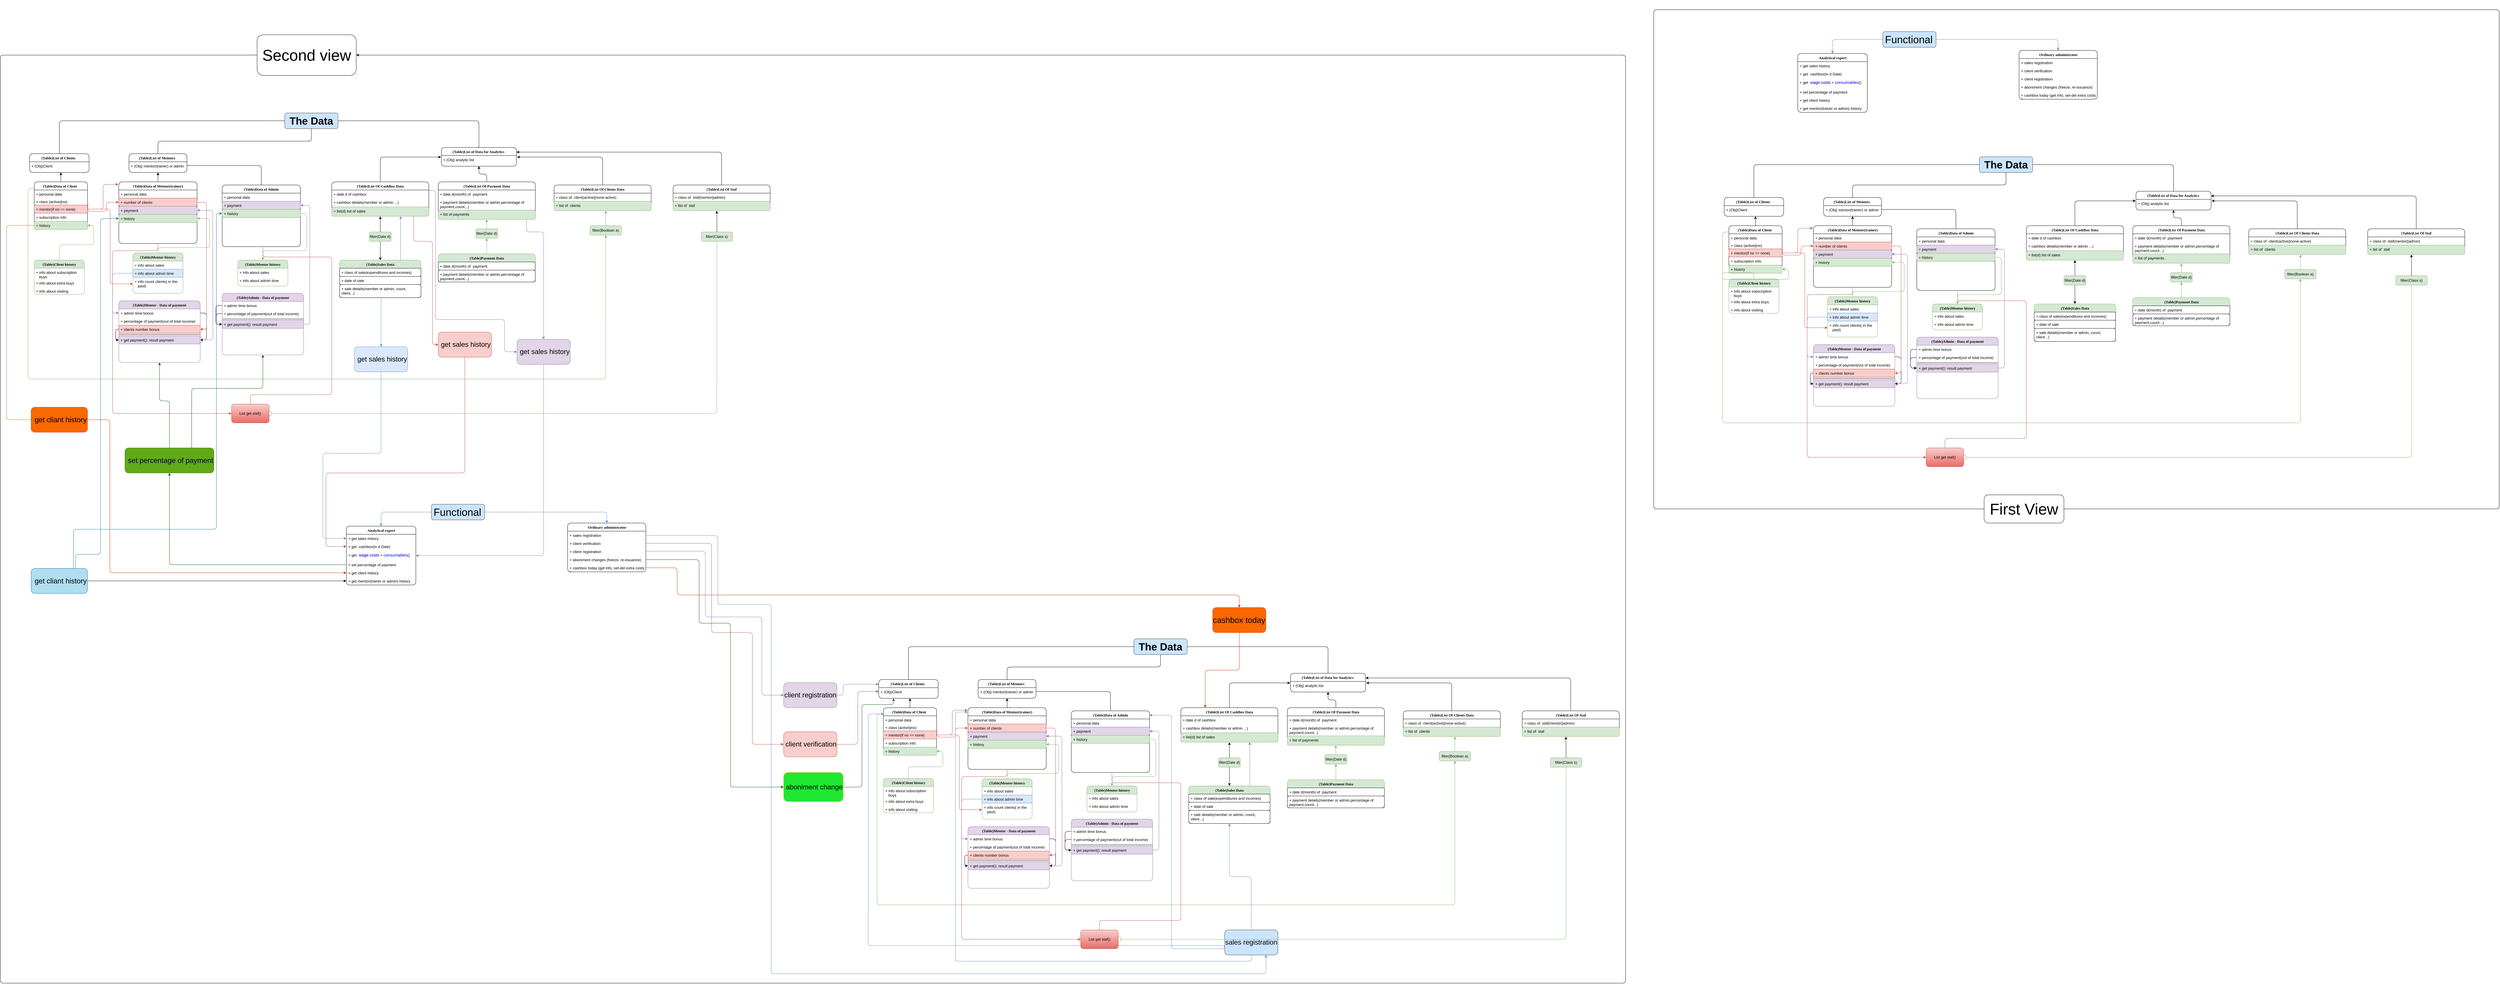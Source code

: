 <mxfile version="21.7.5" type="github">
  <diagram name="Page-1" id="9f46799a-70d6-7492-0946-bef42562c5a5">
    <mxGraphModel dx="2392" dy="3015" grid="1" gridSize="10" guides="1" tooltips="1" connect="1" arrows="1" fold="1" page="1" pageScale="1" pageWidth="1100" pageHeight="850" background="none" math="0" shadow="0">
      <root>
        <mxCell id="0" />
        <mxCell id="1" parent="0" />
        <mxCell id="78961159f06e98e8-17" value="Ordinary administrator" style="swimlane;html=1;fontStyle=1;align=center;verticalAlign=top;childLayout=stackLayout;horizontal=1;startSize=26;horizontalStack=0;resizeParent=1;resizeLast=0;collapsible=1;marginBottom=0;swimlaneFillColor=#ffffff;rounded=1;shadow=0;comic=0;labelBackgroundColor=none;strokeWidth=1;fillColor=none;fontFamily=Verdana;fontSize=12;" parent="1" vertex="1">
          <mxGeometry x="1821.57" y="170" width="250" height="156" as="geometry">
            <mxRectangle x="100" y="83" width="270" height="30" as="alternateBounds" />
          </mxGeometry>
        </mxCell>
        <mxCell id="78961159f06e98e8-21" value="+&amp;nbsp;sales registration" style="text;html=1;strokeColor=none;fillColor=none;align=left;verticalAlign=top;spacingLeft=4;spacingRight=4;whiteSpace=wrap;overflow=hidden;rotatable=0;points=[[0,0.5],[1,0.5]];portConstraint=eastwest;labelBackgroundColor=none;rounded=1;" parent="78961159f06e98e8-17" vertex="1">
          <mxGeometry y="26" width="250" height="26" as="geometry" />
        </mxCell>
        <mxCell id="78961159f06e98e8-23" value="+ сlient verification" style="text;html=1;strokeColor=none;fillColor=none;align=left;verticalAlign=top;spacingLeft=4;spacingRight=4;whiteSpace=wrap;overflow=hidden;rotatable=0;points=[[0,0.5],[1,0.5]];portConstraint=eastwest;labelBackgroundColor=none;rounded=1;" parent="78961159f06e98e8-17" vertex="1">
          <mxGeometry y="52" width="250" height="26" as="geometry" />
        </mxCell>
        <mxCell id="78961159f06e98e8-25" value="+ client registration" style="text;html=1;strokeColor=none;fillColor=none;align=left;verticalAlign=top;spacingLeft=4;spacingRight=4;whiteSpace=wrap;overflow=hidden;rotatable=0;points=[[0,0.5],[1,0.5]];portConstraint=eastwest;labelBackgroundColor=none;rounded=1;" parent="78961159f06e98e8-17" vertex="1">
          <mxGeometry y="78" width="250" height="26" as="geometry" />
        </mxCell>
        <mxCell id="78961159f06e98e8-26" value="+ aboniment changes (freeze, re-issuance)" style="text;html=1;strokeColor=none;fillColor=none;align=left;verticalAlign=top;spacingLeft=4;spacingRight=4;whiteSpace=wrap;overflow=hidden;rotatable=0;points=[[0,0.5],[1,0.5]];portConstraint=eastwest;labelBackgroundColor=none;rounded=1;" parent="78961159f06e98e8-17" vertex="1">
          <mxGeometry y="104" width="250" height="26" as="geometry" />
        </mxCell>
        <mxCell id="UsbxNbq3lsT-JYxwhpn--75" value="+ cashbox&amp;nbsp;today (get info, set-del extra costs )" style="text;html=1;strokeColor=none;fillColor=none;align=left;verticalAlign=top;spacingLeft=4;spacingRight=4;whiteSpace=wrap;overflow=hidden;rotatable=0;points=[[0,0.5],[1,0.5]];portConstraint=eastwest;labelBackgroundColor=none;rounded=1;" parent="78961159f06e98e8-17" vertex="1">
          <mxGeometry y="130" width="250" height="26" as="geometry" />
        </mxCell>
        <mxCell id="UsbxNbq3lsT-JYxwhpn--99" style="edgeStyle=orthogonalEdgeStyle;rounded=1;orthogonalLoop=1;jettySize=auto;html=1;exitX=0.5;exitY=0;exitDx=0;exitDy=0;" parent="1" source="78961159f06e98e8-30" edge="1">
          <mxGeometry relative="1" as="geometry">
            <mxPoint x="5615" y="-810" as="targetPoint" />
          </mxGeometry>
        </mxCell>
        <mxCell id="78961159f06e98e8-30" value="(Table)Data of Client&amp;nbsp;&amp;nbsp;" style="swimlane;html=1;fontStyle=1;align=center;verticalAlign=top;childLayout=stackLayout;horizontal=1;startSize=26;horizontalStack=0;resizeParent=1;resizeLast=0;collapsible=1;marginBottom=0;swimlaneFillColor=#ffffff;rounded=1;shadow=0;comic=0;labelBackgroundColor=none;strokeWidth=1;fillColor=none;fontFamily=Verdana;fontSize=12;" parent="1" vertex="1">
          <mxGeometry x="5530" y="-780" width="170" height="152" as="geometry">
            <mxRectangle x="320" y="370" width="190" height="30" as="alternateBounds" />
          </mxGeometry>
        </mxCell>
        <mxCell id="78961159f06e98e8-31" value="+ personal data" style="text;html=1;strokeColor=none;fillColor=none;align=left;verticalAlign=top;spacingLeft=4;spacingRight=4;whiteSpace=wrap;overflow=hidden;rotatable=0;points=[[0,0.5],[1,0.5]];portConstraint=eastwest;labelBackgroundColor=none;rounded=1;" parent="78961159f06e98e8-30" vertex="1">
          <mxGeometry y="26" width="170" height="24" as="geometry" />
        </mxCell>
        <mxCell id="UsbxNbq3lsT-JYxwhpn--148" value="+ class (active||no)" style="text;html=1;strokeColor=none;fillColor=none;align=left;verticalAlign=top;spacingLeft=4;spacingRight=4;whiteSpace=wrap;overflow=hidden;rotatable=0;points=[[0,0.5],[1,0.5]];portConstraint=eastwest;labelBackgroundColor=none;rounded=1;" parent="78961159f06e98e8-30" vertex="1">
          <mxGeometry y="50" width="170" height="24" as="geometry" />
        </mxCell>
        <mxCell id="78961159f06e98e8-32" value="+&amp;nbsp;mentor(if no == none)" style="text;html=1;strokeColor=#b85450;fillColor=#f8cecc;align=left;verticalAlign=top;spacingLeft=4;spacingRight=4;whiteSpace=wrap;overflow=hidden;rotatable=0;points=[[0,0.5],[1,0.5]];portConstraint=eastwest;labelBackgroundColor=none;rounded=1;" parent="78961159f06e98e8-30" vertex="1">
          <mxGeometry y="74" width="170" height="26" as="geometry" />
        </mxCell>
        <mxCell id="78961159f06e98e8-34" value="+ subscription info&amp;nbsp;&amp;nbsp;" style="text;html=1;strokeColor=none;fillColor=none;align=left;verticalAlign=top;spacingLeft=4;spacingRight=4;whiteSpace=wrap;overflow=hidden;rotatable=0;points=[[0,0.5],[1,0.5]];portConstraint=eastwest;labelBackgroundColor=none;rounded=1;" parent="78961159f06e98e8-30" vertex="1">
          <mxGeometry y="100" width="170" height="26" as="geometry" />
        </mxCell>
        <mxCell id="78961159f06e98e8-36" value="+ history" style="text;html=1;strokeColor=#82b366;fillColor=#d5e8d4;align=left;verticalAlign=top;spacingLeft=4;spacingRight=4;whiteSpace=wrap;overflow=hidden;rotatable=0;points=[[0,0.5],[1,0.5]];portConstraint=eastwest;labelBackgroundColor=none;rounded=1;" parent="78961159f06e98e8-30" vertex="1">
          <mxGeometry y="126" width="170" height="26" as="geometry" />
        </mxCell>
        <mxCell id="78961159f06e98e8-43" value="(Table)Data of Mentor(trainer)" style="swimlane;html=1;fontStyle=1;align=center;verticalAlign=top;childLayout=stackLayout;horizontal=1;startSize=26;horizontalStack=0;resizeParent=1;resizeLast=0;collapsible=1;marginBottom=0;swimlaneFillColor=#ffffff;rounded=1;shadow=0;comic=0;labelBackgroundColor=none;strokeWidth=1;fillColor=none;fontFamily=Verdana;fontSize=12;" parent="1" vertex="1">
          <mxGeometry x="5800" y="-780" width="250" height="197" as="geometry" />
        </mxCell>
        <mxCell id="78961159f06e98e8-44" value="+ personal data&amp;nbsp;&lt;br&gt;" style="text;html=1;strokeColor=none;fillColor=none;align=left;verticalAlign=top;spacingLeft=4;spacingRight=4;whiteSpace=wrap;overflow=hidden;rotatable=0;points=[[0,0.5],[1,0.5]];portConstraint=eastwest;labelBackgroundColor=none;rounded=1;" parent="78961159f06e98e8-43" vertex="1">
          <mxGeometry y="26" width="250" height="26" as="geometry" />
        </mxCell>
        <mxCell id="78961159f06e98e8-52" value="+ number of clients" style="text;html=1;strokeColor=#b85450;fillColor=#f8cecc;align=left;verticalAlign=top;spacingLeft=4;spacingRight=4;whiteSpace=wrap;overflow=hidden;rotatable=0;points=[[0,0.5],[1,0.5]];portConstraint=eastwest;labelBackgroundColor=none;rounded=1;" parent="78961159f06e98e8-43" vertex="1">
          <mxGeometry y="52" width="250" height="26" as="geometry" />
        </mxCell>
        <mxCell id="78961159f06e98e8-50" value="+ payment" style="text;html=1;strokeColor=#9673a6;fillColor=#e1d5e7;align=left;verticalAlign=top;spacingLeft=4;spacingRight=4;whiteSpace=wrap;overflow=hidden;rotatable=0;points=[[0,0.5],[1,0.5]];portConstraint=eastwest;labelBackgroundColor=none;rounded=1;" parent="78961159f06e98e8-43" vertex="1">
          <mxGeometry y="78" width="250" height="26" as="geometry" />
        </mxCell>
        <mxCell id="78961159f06e98e8-45" value="+ history" style="text;html=1;strokeColor=#82b366;fillColor=#d5e8d4;align=left;verticalAlign=top;spacingLeft=4;spacingRight=4;whiteSpace=wrap;overflow=hidden;rotatable=0;points=[[0,0.5],[1,0.5]];portConstraint=eastwest;labelBackgroundColor=none;rounded=1;" parent="78961159f06e98e8-43" vertex="1">
          <mxGeometry y="104" width="250" height="26" as="geometry" />
        </mxCell>
        <mxCell id="78961159f06e98e8-95" value="(Table)Client history" style="swimlane;html=1;fontStyle=1;align=center;verticalAlign=top;childLayout=stackLayout;horizontal=1;startSize=26;horizontalStack=0;resizeParent=1;resizeLast=0;collapsible=1;marginBottom=0;swimlaneFillColor=#ffffff;rounded=1;shadow=0;comic=0;labelBackgroundColor=none;strokeWidth=1;fillColor=#d5e8d4;fontFamily=Verdana;fontSize=12;strokeColor=#82b366;" parent="1" vertex="1">
          <mxGeometry x="5530" y="-610" width="160" height="110" as="geometry" />
        </mxCell>
        <mxCell id="78961159f06e98e8-97" value="+ info about subscription&amp;nbsp; &amp;nbsp; &amp;nbsp; &amp;nbsp; &amp;nbsp;buys" style="text;html=1;strokeColor=none;fillColor=none;align=left;verticalAlign=top;spacingLeft=4;spacingRight=4;whiteSpace=wrap;overflow=hidden;rotatable=0;points=[[0,0.5],[1,0.5]];portConstraint=eastwest;labelBackgroundColor=none;rounded=1;" parent="78961159f06e98e8-95" vertex="1">
          <mxGeometry y="26" width="160" height="34" as="geometry" />
        </mxCell>
        <mxCell id="78961159f06e98e8-98" value="+ info about extra buys" style="text;html=1;strokeColor=none;fillColor=none;align=left;verticalAlign=top;spacingLeft=4;spacingRight=4;whiteSpace=wrap;overflow=hidden;rotatable=0;points=[[0,0.5],[1,0.5]];portConstraint=eastwest;labelBackgroundColor=none;rounded=1;" parent="78961159f06e98e8-95" vertex="1">
          <mxGeometry y="60" width="160" height="26" as="geometry" />
        </mxCell>
        <mxCell id="78961159f06e98e8-102" value="+ info about&amp;nbsp;visiting" style="text;html=1;strokeColor=none;fillColor=none;align=left;verticalAlign=top;spacingLeft=4;spacingRight=4;whiteSpace=wrap;overflow=hidden;rotatable=0;points=[[0,0.5],[1,0.5]];portConstraint=eastwest;labelBackgroundColor=none;rounded=1;" parent="78961159f06e98e8-95" vertex="1">
          <mxGeometry y="86" width="160" height="24" as="geometry" />
        </mxCell>
        <mxCell id="fIv8NUmb_XvfnNp-n-QR-128" style="edgeStyle=orthogonalEdgeStyle;rounded=1;orthogonalLoop=1;jettySize=auto;html=1;exitX=1;exitY=0.5;exitDx=0;exitDy=0;entryX=-0.006;entryY=0.041;entryDx=0;entryDy=0;entryPerimeter=0;labelBackgroundColor=none;fontColor=default;fillColor=#f8cecc;strokeColor=#b85450;" parent="1" source="78961159f06e98e8-32" target="78961159f06e98e8-43" edge="1">
          <mxGeometry relative="1" as="geometry" />
        </mxCell>
        <mxCell id="fIv8NUmb_XvfnNp-n-QR-129" style="edgeStyle=orthogonalEdgeStyle;rounded=1;orthogonalLoop=1;jettySize=auto;html=1;exitX=1;exitY=0.5;exitDx=0;exitDy=0;entryX=0.5;entryY=0;entryDx=0;entryDy=0;endArrow=none;endFill=0;startArrow=classic;startFill=1;fillColor=#d5e8d4;strokeColor=#82b366;" parent="1" source="78961159f06e98e8-36" target="78961159f06e98e8-95" edge="1">
          <mxGeometry relative="1" as="geometry" />
        </mxCell>
        <mxCell id="UsbxNbq3lsT-JYxwhpn--1" value="(Table)Mentor history" style="swimlane;html=1;fontStyle=1;align=center;verticalAlign=top;childLayout=stackLayout;horizontal=1;startSize=26;horizontalStack=0;resizeParent=1;resizeLast=0;collapsible=1;marginBottom=0;swimlaneFillColor=#ffffff;rounded=1;shadow=0;comic=0;labelBackgroundColor=none;strokeWidth=1;fillColor=#d5e8d4;fontFamily=Verdana;fontSize=12;strokeColor=#82b366;" parent="1" vertex="1">
          <mxGeometry x="5845" y="-553" width="160" height="129" as="geometry" />
        </mxCell>
        <mxCell id="UsbxNbq3lsT-JYxwhpn--2" value="+ info about sales" style="text;html=1;strokeColor=none;fillColor=none;align=left;verticalAlign=top;spacingLeft=4;spacingRight=4;whiteSpace=wrap;overflow=hidden;rotatable=0;points=[[0,0.5],[1,0.5]];portConstraint=eastwest;labelBackgroundColor=none;rounded=1;" parent="UsbxNbq3lsT-JYxwhpn--1" vertex="1">
          <mxGeometry y="26" width="160" height="26" as="geometry" />
        </mxCell>
        <mxCell id="UsbxNbq3lsT-JYxwhpn--3" value="+ info about admin time" style="text;html=1;strokeColor=#6c8ebf;fillColor=#dae8fc;align=left;verticalAlign=top;spacingLeft=4;spacingRight=4;whiteSpace=wrap;overflow=hidden;rotatable=0;points=[[0,0.5],[1,0.5]];portConstraint=eastwest;labelBackgroundColor=none;rounded=1;" parent="UsbxNbq3lsT-JYxwhpn--1" vertex="1">
          <mxGeometry y="52" width="160" height="26" as="geometry" />
        </mxCell>
        <mxCell id="UsbxNbq3lsT-JYxwhpn--4" value="+ info count clients( in the&amp;nbsp; &amp;nbsp; &amp;nbsp; &amp;nbsp;past)" style="text;html=1;strokeColor=none;fillColor=none;align=left;verticalAlign=top;spacingLeft=4;spacingRight=4;whiteSpace=wrap;overflow=hidden;rotatable=0;points=[[0,0.5],[1,0.5]];portConstraint=eastwest;labelBackgroundColor=none;rounded=1;" parent="UsbxNbq3lsT-JYxwhpn--1" vertex="1">
          <mxGeometry y="78" width="160" height="42" as="geometry" />
        </mxCell>
        <mxCell id="UsbxNbq3lsT-JYxwhpn--5" style="edgeStyle=orthogonalEdgeStyle;rounded=1;orthogonalLoop=1;jettySize=auto;html=1;exitX=1;exitY=0.5;exitDx=0;exitDy=0;entryX=0.5;entryY=0;entryDx=0;entryDy=0;endArrow=none;endFill=0;startArrow=classic;startFill=1;fillColor=#d5e8d4;strokeColor=#82b366;" parent="1" source="78961159f06e98e8-45" target="UsbxNbq3lsT-JYxwhpn--1" edge="1">
          <mxGeometry relative="1" as="geometry">
            <Array as="points">
              <mxPoint x="6090" y="-663" />
              <mxPoint x="6090" y="-570" />
              <mxPoint x="5925" y="-570" />
            </Array>
          </mxGeometry>
        </mxCell>
        <mxCell id="UsbxNbq3lsT-JYxwhpn--10" style="edgeStyle=orthogonalEdgeStyle;rounded=1;orthogonalLoop=1;jettySize=auto;html=1;entryX=1.006;entryY=0.641;entryDx=0;entryDy=0;entryPerimeter=0;startArrow=none;startFill=0;endArrow=none;endFill=0;fillColor=#f8cecc;strokeColor=#b85450;" parent="1" target="78961159f06e98e8-32" edge="1">
          <mxGeometry relative="1" as="geometry">
            <mxPoint x="5760" y="-693" as="sourcePoint" />
            <Array as="points">
              <mxPoint x="5700" y="-686" />
              <mxPoint x="5700" y="-713" />
            </Array>
          </mxGeometry>
        </mxCell>
        <mxCell id="UsbxNbq3lsT-JYxwhpn--9" style="edgeStyle=orthogonalEdgeStyle;rounded=1;orthogonalLoop=1;jettySize=auto;html=1;exitX=0;exitY=0.5;exitDx=0;exitDy=0;endArrow=none;endFill=0;startArrow=classic;startFill=1;fillColor=#f8cecc;strokeColor=#b85450;" parent="1" source="78961159f06e98e8-52" edge="1">
          <mxGeometry relative="1" as="geometry">
            <mxPoint x="5760" y="-693" as="targetPoint" />
          </mxGeometry>
        </mxCell>
        <mxCell id="UsbxNbq3lsT-JYxwhpn--170" style="edgeStyle=orthogonalEdgeStyle;rounded=1;orthogonalLoop=1;jettySize=auto;html=1;exitX=0;exitY=0.5;exitDx=0;exitDy=0;entryX=0.5;entryY=0;entryDx=0;entryDy=0;startArrow=none;startFill=0;endArrow=none;endFill=0;" parent="1" source="UsbxNbq3lsT-JYxwhpn--15" target="UsbxNbq3lsT-JYxwhpn--61" edge="1">
          <mxGeometry relative="1" as="geometry" />
        </mxCell>
        <mxCell id="UsbxNbq3lsT-JYxwhpn--171" style="edgeStyle=orthogonalEdgeStyle;rounded=1;orthogonalLoop=1;jettySize=auto;html=1;exitX=1;exitY=0.5;exitDx=0;exitDy=0;entryX=0.5;entryY=0;entryDx=0;entryDy=0;endArrow=none;endFill=0;" parent="1" source="UsbxNbq3lsT-JYxwhpn--15" target="UsbxNbq3lsT-JYxwhpn--102" edge="1">
          <mxGeometry relative="1" as="geometry" />
        </mxCell>
        <mxCell id="UsbxNbq3lsT-JYxwhpn--15" value="&lt;font style=&quot;font-size: 33px;&quot;&gt;&lt;b&gt;The Data&lt;/b&gt;&lt;/font&gt;" style="text;html=1;fillColor=#CCE5FF;align=center;verticalAlign=middle;whiteSpace=wrap;rounded=1;strokeColor=#36393d;" parent="1" vertex="1">
          <mxGeometry x="6330" y="-1000" width="170" height="50" as="geometry" />
        </mxCell>
        <mxCell id="UsbxNbq3lsT-JYxwhpn--16" value="Analytical expert" style="swimlane;html=1;fontStyle=1;align=center;verticalAlign=top;childLayout=stackLayout;horizontal=1;startSize=26;horizontalStack=0;resizeParent=1;resizeLast=0;collapsible=1;marginBottom=0;swimlaneFillColor=#ffffff;rounded=1;shadow=0;comic=0;labelBackgroundColor=none;strokeWidth=1;fillColor=none;fontFamily=Verdana;fontSize=12;" parent="1" vertex="1">
          <mxGeometry x="1115" y="180" width="222" height="188" as="geometry">
            <mxRectangle x="100" y="83" width="270" height="30" as="alternateBounds" />
          </mxGeometry>
        </mxCell>
        <mxCell id="UsbxNbq3lsT-JYxwhpn--17" value="+ get sales history" style="text;html=1;strokeColor=none;fillColor=none;align=left;verticalAlign=top;spacingLeft=4;spacingRight=4;whiteSpace=wrap;overflow=hidden;rotatable=0;points=[[0,0.5],[1,0.5]];portConstraint=eastwest;labelBackgroundColor=none;rounded=1;" parent="UsbxNbq3lsT-JYxwhpn--16" vertex="1">
          <mxGeometry y="26" width="222" height="26" as="geometry" />
        </mxCell>
        <mxCell id="UsbxNbq3lsT-JYxwhpn--18" value="+ get&amp;nbsp; cashbox(in d Date)" style="text;html=1;strokeColor=none;fillColor=none;align=left;verticalAlign=top;spacingLeft=4;spacingRight=4;whiteSpace=wrap;overflow=hidden;rotatable=0;points=[[0,0.5],[1,0.5]];portConstraint=eastwest;labelBackgroundColor=none;rounded=1;" parent="UsbxNbq3lsT-JYxwhpn--16" vertex="1">
          <mxGeometry y="52" width="222" height="26" as="geometry" />
        </mxCell>
        <mxCell id="UsbxNbq3lsT-JYxwhpn--20" value="+ get&amp;nbsp;&amp;nbsp;&lt;a style=&quot;outline: 0px; text-decoration-line: none; font-family: Montserrat, Tahoma, Meiryo, sans-serif; font-size: 13px; background-color: rgb(245, 245, 245);&quot; rel=&quot;nofollow&quot; href=&quot;https://context.reverso.net/%D0%BF%D0%B5%D1%80%D0%B5%D0%B2%D0%BE%D0%B4/%D0%B0%D0%BD%D0%B3%D0%BB%D0%B8%D0%B9%D1%81%D0%BA%D0%B8%D0%B9-%D1%80%D1%83%D1%81%D1%81%D0%BA%D0%B8%D0%B9/wage+costs&quot; class=&quot;link_highlighted&quot;&gt;wage costs&lt;/a&gt;&amp;nbsp;+&amp;nbsp;&lt;a style=&quot;outline: 0px; text-decoration-line: none; font-family: Montserrat, Tahoma, Meiryo, sans-serif; font-size: 13px; background-color: rgb(255, 255, 255);&quot; rel=&quot;nofollow&quot; href=&quot;https://context.reverso.net/%D0%BF%D0%B5%D1%80%D0%B5%D0%B2%D0%BE%D0%B4/%D0%B0%D0%BD%D0%B3%D0%BB%D0%B8%D0%B9%D1%81%D0%BA%D0%B8%D0%B9-%D1%80%D1%83%D1%81%D1%81%D0%BA%D0%B8%D0%B9/consumables&quot; class=&quot;link_highlighted&quot;&gt;consumables&lt;/a&gt;()" style="text;html=1;strokeColor=none;fillColor=none;align=left;verticalAlign=top;spacingLeft=4;spacingRight=4;whiteSpace=wrap;overflow=hidden;rotatable=0;points=[[0,0.5],[1,0.5]];portConstraint=eastwest;labelBackgroundColor=none;rounded=1;" parent="UsbxNbq3lsT-JYxwhpn--16" vertex="1">
          <mxGeometry y="78" width="222" height="32" as="geometry" />
        </mxCell>
        <mxCell id="UsbxNbq3lsT-JYxwhpn--21" value="+ set percentage of payment" style="text;html=1;strokeColor=none;fillColor=none;align=left;verticalAlign=top;spacingLeft=4;spacingRight=4;whiteSpace=wrap;overflow=hidden;rotatable=0;points=[[0,0.5],[1,0.5]];portConstraint=eastwest;labelBackgroundColor=none;rounded=1;" parent="UsbxNbq3lsT-JYxwhpn--16" vertex="1">
          <mxGeometry y="110" width="222" height="26" as="geometry" />
        </mxCell>
        <mxCell id="UsbxNbq3lsT-JYxwhpn--77" value="+ get client history" style="text;html=1;strokeColor=none;fillColor=none;align=left;verticalAlign=top;spacingLeft=4;spacingRight=4;whiteSpace=wrap;overflow=hidden;rotatable=0;points=[[0,0.5],[1,0.5]];portConstraint=eastwest;labelBackgroundColor=none;rounded=1;" parent="UsbxNbq3lsT-JYxwhpn--16" vertex="1">
          <mxGeometry y="136" width="222" height="26" as="geometry" />
        </mxCell>
        <mxCell id="UsbxNbq3lsT-JYxwhpn--78" value="+ get mentor(trainer or admin) history" style="text;html=1;strokeColor=none;fillColor=none;align=left;verticalAlign=top;spacingLeft=4;spacingRight=4;whiteSpace=wrap;overflow=hidden;rotatable=0;points=[[0,0.5],[1,0.5]];portConstraint=eastwest;labelBackgroundColor=none;rounded=1;" parent="UsbxNbq3lsT-JYxwhpn--16" vertex="1">
          <mxGeometry y="162" width="222" height="26" as="geometry" />
        </mxCell>
        <mxCell id="RQXcmn4yV_KDOGbdoK8P-249" style="edgeStyle=orthogonalEdgeStyle;rounded=1;orthogonalLoop=1;jettySize=auto;html=1;exitX=1;exitY=0.5;exitDx=0;exitDy=0;entryX=0.5;entryY=0;entryDx=0;entryDy=0;fillColor=#dae8fc;strokeColor=#6c8ebf;" edge="1" parent="1" source="UsbxNbq3lsT-JYxwhpn--25" target="78961159f06e98e8-17">
          <mxGeometry relative="1" as="geometry" />
        </mxCell>
        <mxCell id="RQXcmn4yV_KDOGbdoK8P-250" style="edgeStyle=orthogonalEdgeStyle;rounded=1;orthogonalLoop=1;jettySize=auto;html=1;exitX=0;exitY=0.5;exitDx=0;exitDy=0;entryX=0.5;entryY=0;entryDx=0;entryDy=0;fillColor=#dae8fc;strokeColor=#6c8ebf;" edge="1" parent="1" source="UsbxNbq3lsT-JYxwhpn--25" target="UsbxNbq3lsT-JYxwhpn--16">
          <mxGeometry relative="1" as="geometry" />
        </mxCell>
        <mxCell id="UsbxNbq3lsT-JYxwhpn--25" value="&lt;div style=&quot;font-size: 33px;&quot;&gt;&lt;font style=&quot;font-size: 33px;&quot;&gt;Functional&amp;nbsp;&lt;/font&gt;&lt;/div&gt;" style="text;html=1;fillColor=#CCE5FF;align=right;verticalAlign=middle;whiteSpace=wrap;rounded=1;strokeColor=#36393d;" parent="1" vertex="1">
          <mxGeometry x="1386.57" y="110" width="170" height="50" as="geometry" />
        </mxCell>
        <mxCell id="UsbxNbq3lsT-JYxwhpn--30" value="(Table)Mentor - Data of&amp;nbsp;payment" style="swimlane;html=1;fontStyle=1;align=center;verticalAlign=top;childLayout=stackLayout;horizontal=1;startSize=26;horizontalStack=0;resizeParent=1;resizeLast=0;collapsible=1;marginBottom=0;swimlaneFillColor=#ffffff;rounded=1;shadow=0;comic=0;labelBackgroundColor=none;strokeWidth=1;fontFamily=Verdana;fontSize=12;fillColor=#e1d5e7;strokeColor=#9673a6;" parent="1" vertex="1">
          <mxGeometry x="5800" y="-400" width="260" height="197" as="geometry" />
        </mxCell>
        <mxCell id="2FqllGgzLhjcSwWF3z2h-2" style="edgeStyle=orthogonalEdgeStyle;rounded=1;orthogonalLoop=1;jettySize=auto;html=1;exitX=1;exitY=0.5;exitDx=0;exitDy=0;entryX=1;entryY=0.5;entryDx=0;entryDy=0;" parent="UsbxNbq3lsT-JYxwhpn--30" source="UsbxNbq3lsT-JYxwhpn--31" target="UsbxNbq3lsT-JYxwhpn--52" edge="1">
          <mxGeometry relative="1" as="geometry" />
        </mxCell>
        <mxCell id="UsbxNbq3lsT-JYxwhpn--31" value="+ admin time bonus" style="text;html=1;strokeColor=none;fillColor=none;align=left;verticalAlign=top;spacingLeft=4;spacingRight=4;whiteSpace=wrap;overflow=hidden;rotatable=0;points=[[0,0.5],[1,0.5]];portConstraint=eastwest;labelBackgroundColor=none;rounded=1;" parent="UsbxNbq3lsT-JYxwhpn--30" vertex="1">
          <mxGeometry y="26" width="260" height="26" as="geometry" />
        </mxCell>
        <mxCell id="UsbxNbq3lsT-JYxwhpn--33" value="+ percentage of payment(out of total income)" style="text;html=1;strokeColor=none;fillColor=none;align=left;verticalAlign=top;spacingLeft=4;spacingRight=4;whiteSpace=wrap;overflow=hidden;rotatable=0;points=[[0,0.5],[1,0.5]];portConstraint=eastwest;labelBackgroundColor=none;rounded=1;" parent="UsbxNbq3lsT-JYxwhpn--30" vertex="1">
          <mxGeometry y="52" width="260" height="26" as="geometry" />
        </mxCell>
        <mxCell id="2FqllGgzLhjcSwWF3z2h-5" style="edgeStyle=orthogonalEdgeStyle;rounded=1;orthogonalLoop=1;jettySize=auto;html=1;exitX=0;exitY=0.5;exitDx=0;exitDy=0;entryX=0;entryY=0.5;entryDx=0;entryDy=0;" parent="UsbxNbq3lsT-JYxwhpn--30" source="UsbxNbq3lsT-JYxwhpn--32" target="UsbxNbq3lsT-JYxwhpn--52" edge="1">
          <mxGeometry relative="1" as="geometry">
            <Array as="points">
              <mxPoint x="-10" y="91" />
              <mxPoint x="-10" y="125" />
            </Array>
          </mxGeometry>
        </mxCell>
        <mxCell id="UsbxNbq3lsT-JYxwhpn--32" value="+ clients number bonus" style="text;html=1;strokeColor=#b85450;fillColor=#f8cecc;align=left;verticalAlign=top;spacingLeft=4;spacingRight=4;whiteSpace=wrap;overflow=hidden;rotatable=0;points=[[0,0.5],[1,0.5]];portConstraint=eastwest;labelBackgroundColor=none;rounded=1;" parent="UsbxNbq3lsT-JYxwhpn--30" vertex="1">
          <mxGeometry y="78" width="260" height="26" as="geometry" />
        </mxCell>
        <mxCell id="UsbxNbq3lsT-JYxwhpn--49" value="" style="line;html=1;strokeWidth=1;fillColor=none;align=left;verticalAlign=middle;spacingTop=-1;spacingLeft=3;spacingRight=3;rotatable=0;labelPosition=right;points=[];portConstraint=eastwest;rounded=1;" parent="UsbxNbq3lsT-JYxwhpn--30" vertex="1">
          <mxGeometry y="104" width="260" height="8" as="geometry" />
        </mxCell>
        <mxCell id="UsbxNbq3lsT-JYxwhpn--52" value="+ get payment(): result payment" style="text;html=1;strokeColor=#9673a6;fillColor=#e1d5e7;align=left;verticalAlign=top;spacingLeft=4;spacingRight=4;whiteSpace=wrap;overflow=hidden;rotatable=0;points=[[0,0.5],[1,0.5]];portConstraint=eastwest;labelBackgroundColor=none;rounded=1;" parent="UsbxNbq3lsT-JYxwhpn--30" vertex="1">
          <mxGeometry y="112" width="260" height="26" as="geometry" />
        </mxCell>
        <mxCell id="UsbxNbq3lsT-JYxwhpn--39" style="edgeStyle=orthogonalEdgeStyle;rounded=1;orthogonalLoop=1;jettySize=auto;html=1;entryX=1;entryY=0.5;entryDx=0;entryDy=0;endArrow=halfCircle;endFill=0;fillColor=#e1d5e7;strokeColor=#9673a6;" parent="1" target="UsbxNbq3lsT-JYxwhpn--52" edge="1">
          <mxGeometry relative="1" as="geometry">
            <mxPoint x="6100" y="-650" as="sourcePoint" />
          </mxGeometry>
        </mxCell>
        <mxCell id="UsbxNbq3lsT-JYxwhpn--38" style="edgeStyle=orthogonalEdgeStyle;rounded=1;orthogonalLoop=1;jettySize=auto;html=1;exitX=1;exitY=0.5;exitDx=0;exitDy=0;endArrow=none;endFill=0;startArrow=classic;startFill=1;fillColor=#e1d5e7;strokeColor=#9673a6;" parent="1" source="78961159f06e98e8-50" edge="1">
          <mxGeometry relative="1" as="geometry">
            <mxPoint x="6100" y="-650" as="targetPoint" />
          </mxGeometry>
        </mxCell>
        <mxCell id="UsbxNbq3lsT-JYxwhpn--61" value="(Table)List of Clients&amp;nbsp;&amp;nbsp;" style="swimlane;html=1;fontStyle=1;align=center;verticalAlign=top;childLayout=stackLayout;horizontal=1;startSize=26;horizontalStack=0;resizeParent=1;resizeLast=0;collapsible=1;marginBottom=0;swimlaneFillColor=#ffffff;rounded=1;shadow=0;comic=0;labelBackgroundColor=none;strokeWidth=1;fillColor=none;fontFamily=Verdana;fontSize=12;" parent="1" vertex="1">
          <mxGeometry x="5515" y="-870" width="190" height="60" as="geometry">
            <mxRectangle x="320" y="370" width="190" height="30" as="alternateBounds" />
          </mxGeometry>
        </mxCell>
        <mxCell id="UsbxNbq3lsT-JYxwhpn--62" value="+ (Obj)Client" style="text;html=1;strokeColor=none;fillColor=none;align=left;verticalAlign=top;spacingLeft=4;spacingRight=4;whiteSpace=wrap;overflow=hidden;rotatable=0;points=[[0,0.5],[1,0.5]];portConstraint=eastwest;labelBackgroundColor=none;rounded=1;" parent="UsbxNbq3lsT-JYxwhpn--61" vertex="1">
          <mxGeometry y="26" width="190" height="24" as="geometry" />
        </mxCell>
        <mxCell id="UsbxNbq3lsT-JYxwhpn--70" style="edgeStyle=orthogonalEdgeStyle;rounded=1;orthogonalLoop=1;jettySize=auto;html=1;exitX=0.5;exitY=1;exitDx=0;exitDy=0;endArrow=none;endFill=0;startArrow=classic;startFill=1;" parent="1" source="UsbxNbq3lsT-JYxwhpn--68" target="78961159f06e98e8-43" edge="1">
          <mxGeometry relative="1" as="geometry" />
        </mxCell>
        <mxCell id="UsbxNbq3lsT-JYxwhpn--169" style="edgeStyle=orthogonalEdgeStyle;rounded=1;orthogonalLoop=1;jettySize=auto;html=1;exitX=0.5;exitY=0;exitDx=0;exitDy=0;entryX=0.5;entryY=1;entryDx=0;entryDy=0;endArrow=none;endFill=0;" parent="1" source="UsbxNbq3lsT-JYxwhpn--68" target="UsbxNbq3lsT-JYxwhpn--15" edge="1">
          <mxGeometry relative="1" as="geometry" />
        </mxCell>
        <mxCell id="UsbxNbq3lsT-JYxwhpn--68" value="(Table)List of Mentors&amp;nbsp;&amp;nbsp;" style="swimlane;html=1;fontStyle=1;align=center;verticalAlign=top;childLayout=stackLayout;horizontal=1;startSize=26;horizontalStack=0;resizeParent=1;resizeLast=0;collapsible=1;marginBottom=0;swimlaneFillColor=#ffffff;rounded=1;shadow=0;comic=0;labelBackgroundColor=none;strokeWidth=1;fillColor=none;fontFamily=Verdana;fontSize=12;" parent="1" vertex="1">
          <mxGeometry x="5832.5" y="-870" width="185" height="60" as="geometry">
            <mxRectangle x="320" y="370" width="190" height="30" as="alternateBounds" />
          </mxGeometry>
        </mxCell>
        <mxCell id="UsbxNbq3lsT-JYxwhpn--69" value="+ (Obj) mentor(trainer) or admin" style="text;html=1;strokeColor=none;fillColor=none;align=left;verticalAlign=top;spacingLeft=4;spacingRight=4;whiteSpace=wrap;overflow=hidden;rotatable=0;points=[[0,0.5],[1,0.5]];portConstraint=eastwest;labelBackgroundColor=none;rounded=1;" parent="UsbxNbq3lsT-JYxwhpn--68" vertex="1">
          <mxGeometry y="26" width="185" height="24" as="geometry" />
        </mxCell>
        <mxCell id="UsbxNbq3lsT-JYxwhpn--79" value="(Table)Data of Admin" style="swimlane;html=1;fontStyle=1;align=center;verticalAlign=top;childLayout=stackLayout;horizontal=1;startSize=26;horizontalStack=0;resizeParent=1;resizeLast=0;collapsible=1;marginBottom=0;swimlaneFillColor=#ffffff;rounded=1;shadow=0;comic=0;labelBackgroundColor=none;strokeWidth=1;fillColor=none;fontFamily=Verdana;fontSize=12;" parent="1" vertex="1">
          <mxGeometry x="6130" y="-770" width="250" height="197" as="geometry" />
        </mxCell>
        <mxCell id="UsbxNbq3lsT-JYxwhpn--80" value="+ personal data&amp;nbsp;&lt;br&gt;" style="text;html=1;strokeColor=none;fillColor=none;align=left;verticalAlign=top;spacingLeft=4;spacingRight=4;whiteSpace=wrap;overflow=hidden;rotatable=0;points=[[0,0.5],[1,0.5]];portConstraint=eastwest;labelBackgroundColor=none;rounded=1;" parent="UsbxNbq3lsT-JYxwhpn--79" vertex="1">
          <mxGeometry y="26" width="250" height="26" as="geometry" />
        </mxCell>
        <mxCell id="UsbxNbq3lsT-JYxwhpn--82" value="+ payment" style="text;html=1;strokeColor=#9673a6;fillColor=#e1d5e7;align=left;verticalAlign=top;spacingLeft=4;spacingRight=4;whiteSpace=wrap;overflow=hidden;rotatable=0;points=[[0,0.5],[1,0.5]];portConstraint=eastwest;labelBackgroundColor=none;rounded=1;" parent="UsbxNbq3lsT-JYxwhpn--79" vertex="1">
          <mxGeometry y="52" width="250" height="26" as="geometry" />
        </mxCell>
        <mxCell id="UsbxNbq3lsT-JYxwhpn--83" value="+ history" style="text;html=1;strokeColor=#82b366;fillColor=#d5e8d4;align=left;verticalAlign=top;spacingLeft=4;spacingRight=4;whiteSpace=wrap;overflow=hidden;rotatable=0;points=[[0,0.5],[1,0.5]];portConstraint=eastwest;labelBackgroundColor=none;rounded=1;" parent="UsbxNbq3lsT-JYxwhpn--79" vertex="1">
          <mxGeometry y="78" width="250" height="26" as="geometry" />
        </mxCell>
        <mxCell id="UsbxNbq3lsT-JYxwhpn--84" value="(Table)Admin - Data of&amp;nbsp;payment" style="swimlane;html=1;fontStyle=1;align=center;verticalAlign=top;childLayout=stackLayout;horizontal=1;startSize=26;horizontalStack=0;resizeParent=1;resizeLast=0;collapsible=1;marginBottom=0;swimlaneFillColor=#ffffff;rounded=1;shadow=0;comic=0;labelBackgroundColor=none;strokeWidth=1;fontFamily=Verdana;fontSize=12;fillColor=#e1d5e7;strokeColor=#9673a6;" parent="1" vertex="1">
          <mxGeometry x="6130" y="-424" width="260" height="197" as="geometry" />
        </mxCell>
        <mxCell id="UsbxNbq3lsT-JYxwhpn--91" style="edgeStyle=orthogonalEdgeStyle;rounded=1;orthogonalLoop=1;jettySize=auto;html=1;exitX=0;exitY=0.5;exitDx=0;exitDy=0;entryX=0;entryY=0.5;entryDx=0;entryDy=0;" parent="UsbxNbq3lsT-JYxwhpn--84" source="UsbxNbq3lsT-JYxwhpn--85" target="UsbxNbq3lsT-JYxwhpn--89" edge="1">
          <mxGeometry relative="1" as="geometry" />
        </mxCell>
        <mxCell id="UsbxNbq3lsT-JYxwhpn--85" value="+ admin time bonus" style="text;html=1;strokeColor=none;fillColor=none;align=left;verticalAlign=top;spacingLeft=4;spacingRight=4;whiteSpace=wrap;overflow=hidden;rotatable=0;points=[[0,0.5],[1,0.5]];portConstraint=eastwest;labelBackgroundColor=none;rounded=1;" parent="UsbxNbq3lsT-JYxwhpn--84" vertex="1">
          <mxGeometry y="26" width="260" height="26" as="geometry" />
        </mxCell>
        <mxCell id="UsbxNbq3lsT-JYxwhpn--92" style="edgeStyle=orthogonalEdgeStyle;rounded=1;orthogonalLoop=1;jettySize=auto;html=1;exitX=0;exitY=0.5;exitDx=0;exitDy=0;entryX=0;entryY=0.5;entryDx=0;entryDy=0;" parent="UsbxNbq3lsT-JYxwhpn--84" source="UsbxNbq3lsT-JYxwhpn--86" target="UsbxNbq3lsT-JYxwhpn--89" edge="1">
          <mxGeometry relative="1" as="geometry">
            <Array as="points">
              <mxPoint x="-20" y="65" />
              <mxPoint x="-20" y="99" />
            </Array>
          </mxGeometry>
        </mxCell>
        <mxCell id="UsbxNbq3lsT-JYxwhpn--86" value="+ percentage of payment(out of total income)" style="text;html=1;strokeColor=none;fillColor=none;align=left;verticalAlign=top;spacingLeft=4;spacingRight=4;whiteSpace=wrap;overflow=hidden;rotatable=0;points=[[0,0.5],[1,0.5]];portConstraint=eastwest;labelBackgroundColor=none;rounded=1;" parent="UsbxNbq3lsT-JYxwhpn--84" vertex="1">
          <mxGeometry y="52" width="260" height="26" as="geometry" />
        </mxCell>
        <mxCell id="UsbxNbq3lsT-JYxwhpn--88" value="" style="line;html=1;strokeWidth=1;fillColor=none;align=left;verticalAlign=middle;spacingTop=-1;spacingLeft=3;spacingRight=3;rotatable=0;labelPosition=right;points=[];portConstraint=eastwest;rounded=1;" parent="UsbxNbq3lsT-JYxwhpn--84" vertex="1">
          <mxGeometry y="78" width="260" height="8" as="geometry" />
        </mxCell>
        <mxCell id="UsbxNbq3lsT-JYxwhpn--89" value="+ get payment(): result payment" style="text;html=1;strokeColor=#9673a6;fillColor=#e1d5e7;align=left;verticalAlign=top;spacingLeft=4;spacingRight=4;whiteSpace=wrap;overflow=hidden;rotatable=0;points=[[0,0.5],[1,0.5]];portConstraint=eastwest;labelBackgroundColor=none;rounded=1;" parent="UsbxNbq3lsT-JYxwhpn--84" vertex="1">
          <mxGeometry y="86" width="260" height="26" as="geometry" />
        </mxCell>
        <mxCell id="UsbxNbq3lsT-JYxwhpn--90" style="edgeStyle=orthogonalEdgeStyle;rounded=1;orthogonalLoop=1;jettySize=auto;html=1;exitX=1;exitY=0.5;exitDx=0;exitDy=0;entryX=1;entryY=0.5;entryDx=0;entryDy=0;endArrow=none;endFill=0;startArrow=classic;startFill=1;fillColor=#e1d5e7;strokeColor=#9673a6;" parent="1" source="UsbxNbq3lsT-JYxwhpn--82" target="UsbxNbq3lsT-JYxwhpn--89" edge="1">
          <mxGeometry relative="1" as="geometry" />
        </mxCell>
        <mxCell id="UsbxNbq3lsT-JYxwhpn--93" style="edgeStyle=orthogonalEdgeStyle;rounded=1;orthogonalLoop=1;jettySize=auto;html=1;exitX=1;exitY=0.5;exitDx=0;exitDy=0;entryX=0.5;entryY=0;entryDx=0;entryDy=0;endArrow=none;endFill=0;" parent="1" source="UsbxNbq3lsT-JYxwhpn--69" target="UsbxNbq3lsT-JYxwhpn--79" edge="1">
          <mxGeometry relative="1" as="geometry" />
        </mxCell>
        <mxCell id="UsbxNbq3lsT-JYxwhpn--94" style="edgeStyle=orthogonalEdgeStyle;rounded=1;orthogonalLoop=1;jettySize=auto;html=1;exitX=0;exitY=0.5;exitDx=0;exitDy=0;entryX=0;entryY=0.5;entryDx=0;entryDy=0;fillColor=#dae8fc;strokeColor=#6c8ebf;" parent="1" source="UsbxNbq3lsT-JYxwhpn--3" target="UsbxNbq3lsT-JYxwhpn--31" edge="1">
          <mxGeometry relative="1" as="geometry">
            <Array as="points">
              <mxPoint x="5780" y="-488" />
              <mxPoint x="5780" y="-361" />
            </Array>
          </mxGeometry>
        </mxCell>
        <mxCell id="UsbxNbq3lsT-JYxwhpn--96" style="edgeStyle=orthogonalEdgeStyle;rounded=1;orthogonalLoop=1;jettySize=auto;html=1;exitX=1;exitY=0.5;exitDx=0;exitDy=0;entryX=1;entryY=0.5;entryDx=0;entryDy=0;fillColor=#f8cecc;strokeColor=#b85450;" parent="1" source="78961159f06e98e8-52" target="UsbxNbq3lsT-JYxwhpn--32" edge="1">
          <mxGeometry relative="1" as="geometry" />
        </mxCell>
        <mxCell id="UsbxNbq3lsT-JYxwhpn--97" style="edgeStyle=orthogonalEdgeStyle;rounded=1;orthogonalLoop=1;jettySize=auto;html=1;exitX=1;exitY=0.5;exitDx=0;exitDy=0;entryX=0;entryY=0.5;entryDx=0;entryDy=0;fillColor=#f8cecc;strokeColor=#b85450;" parent="1" source="78961159f06e98e8-32" target="UsbxNbq3lsT-JYxwhpn--4" edge="1">
          <mxGeometry relative="1" as="geometry" />
        </mxCell>
        <mxCell id="UsbxNbq3lsT-JYxwhpn--102" value="(Table)List of Data for Analytics&amp;nbsp;" style="swimlane;html=1;fontStyle=1;align=center;verticalAlign=top;childLayout=stackLayout;horizontal=1;startSize=26;horizontalStack=0;resizeParent=1;resizeLast=0;collapsible=1;marginBottom=0;swimlaneFillColor=#ffffff;rounded=1;shadow=0;comic=0;labelBackgroundColor=none;strokeWidth=1;fillColor=none;fontFamily=Verdana;fontSize=12;" parent="1" vertex="1">
          <mxGeometry x="6830" y="-890" width="240" height="60" as="geometry">
            <mxRectangle x="320" y="370" width="190" height="30" as="alternateBounds" />
          </mxGeometry>
        </mxCell>
        <mxCell id="UsbxNbq3lsT-JYxwhpn--103" value="+ (Obj) analytic list" style="text;html=1;strokeColor=none;fillColor=none;align=left;verticalAlign=top;spacingLeft=4;spacingRight=4;whiteSpace=wrap;overflow=hidden;rotatable=0;points=[[0,0.5],[1,0.5]];portConstraint=eastwest;labelBackgroundColor=none;rounded=1;" parent="UsbxNbq3lsT-JYxwhpn--102" vertex="1">
          <mxGeometry y="26" width="240" height="24" as="geometry" />
        </mxCell>
        <mxCell id="UsbxNbq3lsT-JYxwhpn--104" value="(Table)Mentor history" style="swimlane;html=1;fontStyle=1;align=center;verticalAlign=top;childLayout=stackLayout;horizontal=1;startSize=26;horizontalStack=0;resizeParent=1;resizeLast=0;collapsible=1;marginBottom=0;swimlaneFillColor=#ffffff;rounded=1;shadow=0;comic=0;labelBackgroundColor=none;strokeWidth=1;fillColor=#d5e8d4;fontFamily=Verdana;fontSize=12;strokeColor=#82b366;" parent="1" vertex="1">
          <mxGeometry x="6180" y="-530" width="160" height="83" as="geometry" />
        </mxCell>
        <mxCell id="UsbxNbq3lsT-JYxwhpn--105" value="+ info about sales" style="text;html=1;strokeColor=none;fillColor=none;align=left;verticalAlign=top;spacingLeft=4;spacingRight=4;whiteSpace=wrap;overflow=hidden;rotatable=0;points=[[0,0.5],[1,0.5]];portConstraint=eastwest;labelBackgroundColor=none;rounded=1;" parent="UsbxNbq3lsT-JYxwhpn--104" vertex="1">
          <mxGeometry y="26" width="160" height="26" as="geometry" />
        </mxCell>
        <mxCell id="UsbxNbq3lsT-JYxwhpn--106" value="+ info about admin time" style="text;html=1;align=left;verticalAlign=top;spacingLeft=4;spacingRight=4;whiteSpace=wrap;overflow=hidden;rotatable=0;points=[[0,0.5],[1,0.5]];portConstraint=eastwest;labelBackgroundColor=none;rounded=1;" parent="UsbxNbq3lsT-JYxwhpn--104" vertex="1">
          <mxGeometry y="52" width="160" height="26" as="geometry" />
        </mxCell>
        <mxCell id="UsbxNbq3lsT-JYxwhpn--108" style="edgeStyle=orthogonalEdgeStyle;rounded=1;orthogonalLoop=1;jettySize=auto;html=1;exitX=1;exitY=0.5;exitDx=0;exitDy=0;fillColor=#d5e8d4;strokeColor=#82b366;" parent="1" source="UsbxNbq3lsT-JYxwhpn--83" target="UsbxNbq3lsT-JYxwhpn--104" edge="1">
          <mxGeometry relative="1" as="geometry">
            <Array as="points">
              <mxPoint x="6400" y="-679" />
              <mxPoint x="6400" y="-560" />
              <mxPoint x="6260" y="-560" />
            </Array>
          </mxGeometry>
        </mxCell>
        <mxCell id="UsbxNbq3lsT-JYxwhpn--109" value="(Table)Sales Data" style="swimlane;html=1;fontStyle=1;align=center;verticalAlign=top;childLayout=stackLayout;horizontal=1;startSize=26;horizontalStack=0;resizeParent=1;resizeLast=0;collapsible=1;marginBottom=0;swimlaneFillColor=#ffffff;rounded=1;shadow=0;comic=0;labelBackgroundColor=none;strokeWidth=1;fillColor=#d5e8d4;fontFamily=Verdana;fontSize=12;strokeColor=#82b366;" parent="1" vertex="1">
          <mxGeometry x="6505" y="-530" width="260" height="120" as="geometry" />
        </mxCell>
        <mxCell id="UsbxNbq3lsT-JYxwhpn--118" value="+ class of sale(expenditures and incomes)" style="text;html=1;strokeColor=default;fillColor=none;align=left;verticalAlign=top;spacingLeft=4;spacingRight=4;whiteSpace=wrap;overflow=hidden;rotatable=0;points=[[0,0.5],[1,0.5]];portConstraint=eastwest;labelBackgroundColor=none;rounded=1;" parent="UsbxNbq3lsT-JYxwhpn--109" vertex="1">
          <mxGeometry y="26" width="260" height="26" as="geometry" />
        </mxCell>
        <mxCell id="UsbxNbq3lsT-JYxwhpn--110" value="+ date of sale&amp;nbsp;" style="text;html=1;strokeColor=default;fillColor=none;align=left;verticalAlign=top;spacingLeft=4;spacingRight=4;whiteSpace=wrap;overflow=hidden;rotatable=0;points=[[0,0.5],[1,0.5]];portConstraint=eastwest;labelBackgroundColor=none;rounded=1;" parent="UsbxNbq3lsT-JYxwhpn--109" vertex="1">
          <mxGeometry y="52" width="260" height="26" as="geometry" />
        </mxCell>
        <mxCell id="UsbxNbq3lsT-JYxwhpn--113" value="+ sale details(member or admin, count, client...)" style="text;html=1;strokeColor=default;fillColor=none;align=left;verticalAlign=top;spacingLeft=4;spacingRight=4;whiteSpace=wrap;overflow=hidden;rotatable=0;points=[[0,0.5],[1,0.5]];portConstraint=eastwest;labelBackgroundColor=none;rounded=1;" parent="UsbxNbq3lsT-JYxwhpn--109" vertex="1">
          <mxGeometry y="78" width="260" height="42" as="geometry" />
        </mxCell>
        <mxCell id="UsbxNbq3lsT-JYxwhpn--165" style="edgeStyle=orthogonalEdgeStyle;rounded=1;orthogonalLoop=1;jettySize=auto;html=1;exitX=0.5;exitY=0;exitDx=0;exitDy=0;entryX=-0.004;entryY=0.199;entryDx=0;entryDy=0;entryPerimeter=0;" parent="1" source="UsbxNbq3lsT-JYxwhpn--115" target="UsbxNbq3lsT-JYxwhpn--103" edge="1">
          <mxGeometry relative="1" as="geometry" />
        </mxCell>
        <mxCell id="UsbxNbq3lsT-JYxwhpn--115" value="(Table)List Of CashBox Data" style="swimlane;html=1;fontStyle=1;align=center;verticalAlign=top;childLayout=stackLayout;horizontal=1;startSize=26;horizontalStack=0;resizeParent=1;resizeLast=0;collapsible=1;marginBottom=0;swimlaneFillColor=#ffffff;rounded=1;shadow=0;comic=0;labelBackgroundColor=none;strokeWidth=1;fillColor=none;fontFamily=Verdana;fontSize=12;" parent="1" vertex="1">
          <mxGeometry x="6480" y="-780" width="310" height="110" as="geometry" />
        </mxCell>
        <mxCell id="UsbxNbq3lsT-JYxwhpn--116" value="+ date d of cashbox" style="text;html=1;strokeColor=none;fillColor=none;align=left;verticalAlign=top;spacingLeft=4;spacingRight=4;whiteSpace=wrap;overflow=hidden;rotatable=0;points=[[0,0.5],[1,0.5]];portConstraint=eastwest;labelBackgroundColor=none;rounded=1;" parent="UsbxNbq3lsT-JYxwhpn--115" vertex="1">
          <mxGeometry y="26" width="310" height="26" as="geometry" />
        </mxCell>
        <mxCell id="UsbxNbq3lsT-JYxwhpn--117" value="+ cashbox details(member or admin ...)" style="text;html=1;strokeColor=none;fillColor=none;align=left;verticalAlign=top;spacingLeft=4;spacingRight=4;whiteSpace=wrap;overflow=hidden;rotatable=0;points=[[0,0.5],[1,0.5]];portConstraint=eastwest;labelBackgroundColor=none;rounded=1;" parent="UsbxNbq3lsT-JYxwhpn--115" vertex="1">
          <mxGeometry y="52" width="310" height="28" as="geometry" />
        </mxCell>
        <mxCell id="UsbxNbq3lsT-JYxwhpn--119" value="+ list(d) list of sales" style="text;html=1;strokeColor=#82b366;fillColor=#d5e8d4;align=left;verticalAlign=top;spacingLeft=4;spacingRight=4;whiteSpace=wrap;overflow=hidden;rotatable=0;points=[[0,0.5],[1,0.5]];portConstraint=eastwest;labelBackgroundColor=none;rounded=1;" parent="UsbxNbq3lsT-JYxwhpn--115" vertex="1">
          <mxGeometry y="80" width="310" height="30" as="geometry" />
        </mxCell>
        <mxCell id="UsbxNbq3lsT-JYxwhpn--140" style="edgeStyle=orthogonalEdgeStyle;rounded=1;orthogonalLoop=1;jettySize=auto;html=1;exitX=0.5;exitY=1;exitDx=0;exitDy=0;" parent="1" source="UsbxNbq3lsT-JYxwhpn--120" target="UsbxNbq3lsT-JYxwhpn--109" edge="1">
          <mxGeometry relative="1" as="geometry" />
        </mxCell>
        <mxCell id="UsbxNbq3lsT-JYxwhpn--141" style="edgeStyle=orthogonalEdgeStyle;rounded=1;orthogonalLoop=1;jettySize=auto;html=1;exitX=0.5;exitY=0;exitDx=0;exitDy=0;entryX=0.5;entryY=1.009;entryDx=0;entryDy=0;entryPerimeter=0;" parent="1" source="UsbxNbq3lsT-JYxwhpn--120" target="UsbxNbq3lsT-JYxwhpn--119" edge="1">
          <mxGeometry relative="1" as="geometry" />
        </mxCell>
        <mxCell id="UsbxNbq3lsT-JYxwhpn--120" value="filter(Date d)" style="rounded=1;whiteSpace=wrap;html=1;fillColor=#d5e8d4;strokeColor=#82b366;" parent="1" vertex="1">
          <mxGeometry x="6600" y="-620" width="70" height="30" as="geometry" />
        </mxCell>
        <mxCell id="UsbxNbq3lsT-JYxwhpn--166" style="edgeStyle=orthogonalEdgeStyle;rounded=1;orthogonalLoop=1;jettySize=auto;html=1;exitX=0.5;exitY=0;exitDx=0;exitDy=0;entryX=0.5;entryY=1;entryDx=0;entryDy=0;" parent="1" source="UsbxNbq3lsT-JYxwhpn--129" target="UsbxNbq3lsT-JYxwhpn--102" edge="1">
          <mxGeometry relative="1" as="geometry" />
        </mxCell>
        <mxCell id="UsbxNbq3lsT-JYxwhpn--129" value="(Table)List Of Payment Data" style="swimlane;html=1;fontStyle=1;align=center;verticalAlign=top;childLayout=stackLayout;horizontal=1;startSize=26;horizontalStack=0;resizeParent=1;resizeLast=0;collapsible=1;marginBottom=0;swimlaneFillColor=#ffffff;rounded=1;shadow=0;comic=0;labelBackgroundColor=none;strokeWidth=1;fillColor=none;fontFamily=Verdana;fontSize=12;" parent="1" vertex="1">
          <mxGeometry x="6820" y="-780" width="310" height="120" as="geometry" />
        </mxCell>
        <mxCell id="UsbxNbq3lsT-JYxwhpn--130" value="+ date d(month) of&amp;nbsp; payment" style="text;html=1;strokeColor=none;fillColor=none;align=left;verticalAlign=top;spacingLeft=4;spacingRight=4;whiteSpace=wrap;overflow=hidden;rotatable=0;points=[[0,0.5],[1,0.5]];portConstraint=eastwest;labelBackgroundColor=none;rounded=1;" parent="UsbxNbq3lsT-JYxwhpn--129" vertex="1">
          <mxGeometry y="26" width="310" height="26" as="geometry" />
        </mxCell>
        <mxCell id="UsbxNbq3lsT-JYxwhpn--131" value="+ payment details(member or admin,percentage of&amp;nbsp; &amp;nbsp; &amp;nbsp; &amp;nbsp; payment,count...)" style="text;html=1;strokeColor=none;fillColor=none;align=left;verticalAlign=top;spacingLeft=4;spacingRight=4;whiteSpace=wrap;overflow=hidden;rotatable=0;points=[[0,0.5],[1,0.5]];portConstraint=eastwest;labelBackgroundColor=none;rounded=1;" parent="UsbxNbq3lsT-JYxwhpn--129" vertex="1">
          <mxGeometry y="52" width="310" height="38" as="geometry" />
        </mxCell>
        <mxCell id="UsbxNbq3lsT-JYxwhpn--132" value="+ list of payments" style="text;html=1;strokeColor=#82b366;fillColor=#d5e8d4;align=left;verticalAlign=top;spacingLeft=4;spacingRight=4;whiteSpace=wrap;overflow=hidden;rotatable=0;points=[[0,0.5],[1,0.5]];portConstraint=eastwest;labelBackgroundColor=none;rounded=1;" parent="UsbxNbq3lsT-JYxwhpn--129" vertex="1">
          <mxGeometry y="90" width="310" height="30" as="geometry" />
        </mxCell>
        <mxCell id="UsbxNbq3lsT-JYxwhpn--133" value="(Table)Payment Data" style="swimlane;html=1;fontStyle=1;align=center;verticalAlign=top;childLayout=stackLayout;horizontal=1;startSize=26;horizontalStack=0;resizeParent=1;resizeLast=0;collapsible=1;marginBottom=0;swimlaneFillColor=#ffffff;rounded=1;shadow=0;comic=0;labelBackgroundColor=none;strokeWidth=1;fillColor=#d5e8d4;fontFamily=Verdana;fontSize=12;strokeColor=#82b366;" parent="1" vertex="1">
          <mxGeometry x="6820" y="-550" width="310" height="90" as="geometry" />
        </mxCell>
        <mxCell id="UsbxNbq3lsT-JYxwhpn--134" value="+ date d(month) of&amp;nbsp; payment" style="text;html=1;strokeColor=default;fillColor=none;align=left;verticalAlign=top;spacingLeft=4;spacingRight=4;whiteSpace=wrap;overflow=hidden;rotatable=0;points=[[0,0.5],[1,0.5]];portConstraint=eastwest;labelBackgroundColor=none;rounded=1;" parent="UsbxNbq3lsT-JYxwhpn--133" vertex="1">
          <mxGeometry y="26" width="310" height="26" as="geometry" />
        </mxCell>
        <mxCell id="UsbxNbq3lsT-JYxwhpn--135" value="+ payment details(member or admin,percentage of&amp;nbsp; &amp;nbsp; &amp;nbsp; &amp;nbsp; payment,count...)" style="text;html=1;align=left;verticalAlign=top;spacingLeft=4;spacingRight=4;whiteSpace=wrap;overflow=hidden;rotatable=0;points=[[0,0.5],[1,0.5]];portConstraint=eastwest;labelBackgroundColor=none;rounded=1;strokeColor=default;" parent="UsbxNbq3lsT-JYxwhpn--133" vertex="1">
          <mxGeometry y="52" width="310" height="38" as="geometry" />
        </mxCell>
        <mxCell id="UsbxNbq3lsT-JYxwhpn--138" style="edgeStyle=orthogonalEdgeStyle;rounded=1;orthogonalLoop=1;jettySize=auto;html=1;exitX=0.5;exitY=1;exitDx=0;exitDy=0;entryX=0.5;entryY=0;entryDx=0;entryDy=0;fillColor=#d5e8d4;strokeColor=#82b366;endArrow=none;endFill=0;startArrow=classic;startFill=1;" parent="1" source="UsbxNbq3lsT-JYxwhpn--137" target="UsbxNbq3lsT-JYxwhpn--133" edge="1">
          <mxGeometry relative="1" as="geometry" />
        </mxCell>
        <mxCell id="UsbxNbq3lsT-JYxwhpn--139" style="edgeStyle=orthogonalEdgeStyle;rounded=1;orthogonalLoop=1;jettySize=auto;html=1;exitX=0.5;exitY=0;exitDx=0;exitDy=0;entryX=0.499;entryY=1.01;entryDx=0;entryDy=0;entryPerimeter=0;fillColor=#d5e8d4;strokeColor=#82b366;" parent="1" source="UsbxNbq3lsT-JYxwhpn--137" target="UsbxNbq3lsT-JYxwhpn--132" edge="1">
          <mxGeometry relative="1" as="geometry" />
        </mxCell>
        <mxCell id="UsbxNbq3lsT-JYxwhpn--137" value="filter(Date d)" style="rounded=1;whiteSpace=wrap;html=1;fillColor=#d5e8d4;strokeColor=#82b366;" parent="1" vertex="1">
          <mxGeometry x="6940" y="-630" width="70" height="30" as="geometry" />
        </mxCell>
        <mxCell id="UsbxNbq3lsT-JYxwhpn--167" style="edgeStyle=orthogonalEdgeStyle;rounded=1;orthogonalLoop=1;jettySize=auto;html=1;exitX=0.5;exitY=0;exitDx=0;exitDy=0;entryX=1.008;entryY=0.199;entryDx=0;entryDy=0;entryPerimeter=0;" parent="1" source="UsbxNbq3lsT-JYxwhpn--142" target="UsbxNbq3lsT-JYxwhpn--103" edge="1">
          <mxGeometry relative="1" as="geometry" />
        </mxCell>
        <mxCell id="UsbxNbq3lsT-JYxwhpn--142" value="(Table)List Of Clients Data" style="swimlane;html=1;fontStyle=1;align=center;verticalAlign=top;childLayout=stackLayout;horizontal=1;startSize=26;horizontalStack=0;resizeParent=1;resizeLast=0;collapsible=1;marginBottom=0;swimlaneFillColor=#ffffff;rounded=1;shadow=0;comic=0;labelBackgroundColor=none;strokeWidth=1;fillColor=none;fontFamily=Verdana;fontSize=12;" parent="1" vertex="1">
          <mxGeometry x="7190" y="-770" width="310" height="82" as="geometry" />
        </mxCell>
        <mxCell id="UsbxNbq3lsT-JYxwhpn--143" value="+ class of&amp;nbsp; client(active||none-active)" style="text;html=1;strokeColor=none;fillColor=none;align=left;verticalAlign=top;spacingLeft=4;spacingRight=4;whiteSpace=wrap;overflow=hidden;rotatable=0;points=[[0,0.5],[1,0.5]];portConstraint=eastwest;labelBackgroundColor=none;rounded=1;" parent="UsbxNbq3lsT-JYxwhpn--142" vertex="1">
          <mxGeometry y="26" width="310" height="26" as="geometry" />
        </mxCell>
        <mxCell id="UsbxNbq3lsT-JYxwhpn--145" value="+ list of&amp;nbsp; clients" style="text;html=1;strokeColor=#82b366;fillColor=#d5e8d4;align=left;verticalAlign=top;spacingLeft=4;spacingRight=4;whiteSpace=wrap;overflow=hidden;rotatable=0;points=[[0,0.5],[1,0.5]];portConstraint=eastwest;labelBackgroundColor=none;rounded=1;" parent="UsbxNbq3lsT-JYxwhpn--142" vertex="1">
          <mxGeometry y="52" width="310" height="30" as="geometry" />
        </mxCell>
        <mxCell id="UsbxNbq3lsT-JYxwhpn--150" style="edgeStyle=orthogonalEdgeStyle;rounded=1;orthogonalLoop=1;jettySize=auto;html=1;exitX=0.5;exitY=0;exitDx=0;exitDy=0;entryX=0.533;entryY=1.014;entryDx=0;entryDy=0;entryPerimeter=0;fillColor=#d5e8d4;strokeColor=#82b366;" parent="1" source="UsbxNbq3lsT-JYxwhpn--149" target="UsbxNbq3lsT-JYxwhpn--145" edge="1">
          <mxGeometry relative="1" as="geometry" />
        </mxCell>
        <mxCell id="UsbxNbq3lsT-JYxwhpn--151" style="edgeStyle=orthogonalEdgeStyle;rounded=1;orthogonalLoop=1;jettySize=auto;html=1;exitX=0.5;exitY=1;exitDx=0;exitDy=0;entryX=0;entryY=0.132;entryDx=0;entryDy=0;entryPerimeter=0;fillColor=#d5e8d4;strokeColor=#82b366;endArrow=none;endFill=0;startArrow=classic;startFill=1;" parent="1" source="UsbxNbq3lsT-JYxwhpn--149" target="78961159f06e98e8-30" edge="1">
          <mxGeometry relative="1" as="geometry">
            <Array as="points">
              <mxPoint x="7355" y="-150" />
              <mxPoint x="5510" y="-150" />
              <mxPoint x="5510" y="-760" />
            </Array>
          </mxGeometry>
        </mxCell>
        <mxCell id="UsbxNbq3lsT-JYxwhpn--149" value="filter(Boolean a)" style="rounded=1;whiteSpace=wrap;html=1;fillColor=#d5e8d4;strokeColor=#82b366;" parent="1" vertex="1">
          <mxGeometry x="7305" y="-640" width="100" height="30" as="geometry" />
        </mxCell>
        <mxCell id="UsbxNbq3lsT-JYxwhpn--168" style="edgeStyle=orthogonalEdgeStyle;rounded=1;orthogonalLoop=1;jettySize=auto;html=1;exitX=0.5;exitY=0;exitDx=0;exitDy=0;entryX=1;entryY=0.25;entryDx=0;entryDy=0;" parent="1" source="UsbxNbq3lsT-JYxwhpn--152" target="UsbxNbq3lsT-JYxwhpn--102" edge="1">
          <mxGeometry relative="1" as="geometry" />
        </mxCell>
        <mxCell id="UsbxNbq3lsT-JYxwhpn--152" value="(Table)List Of Staf" style="swimlane;html=1;fontStyle=1;align=center;verticalAlign=top;childLayout=stackLayout;horizontal=1;startSize=26;horizontalStack=0;resizeParent=1;resizeLast=0;collapsible=1;marginBottom=0;swimlaneFillColor=#ffffff;rounded=1;shadow=0;comic=0;labelBackgroundColor=none;strokeWidth=1;fillColor=none;fontFamily=Verdana;fontSize=12;" parent="1" vertex="1">
          <mxGeometry x="7570" y="-770" width="310" height="82" as="geometry" />
        </mxCell>
        <mxCell id="UsbxNbq3lsT-JYxwhpn--153" value="+ class of&amp;nbsp; staf(mentor||admin)" style="text;html=1;strokeColor=none;fillColor=none;align=left;verticalAlign=top;spacingLeft=4;spacingRight=4;whiteSpace=wrap;overflow=hidden;rotatable=0;points=[[0,0.5],[1,0.5]];portConstraint=eastwest;labelBackgroundColor=none;rounded=1;" parent="UsbxNbq3lsT-JYxwhpn--152" vertex="1">
          <mxGeometry y="26" width="310" height="26" as="geometry" />
        </mxCell>
        <mxCell id="UsbxNbq3lsT-JYxwhpn--154" value="+ list of&amp;nbsp; staf" style="text;html=1;strokeColor=#82b366;fillColor=#d5e8d4;align=left;verticalAlign=top;spacingLeft=4;spacingRight=4;whiteSpace=wrap;overflow=hidden;rotatable=0;points=[[0,0.5],[1,0.5]];portConstraint=eastwest;labelBackgroundColor=none;rounded=1;" parent="UsbxNbq3lsT-JYxwhpn--152" vertex="1">
          <mxGeometry y="52" width="310" height="30" as="geometry" />
        </mxCell>
        <mxCell id="UsbxNbq3lsT-JYxwhpn--157" style="edgeStyle=orthogonalEdgeStyle;rounded=1;orthogonalLoop=1;jettySize=auto;html=1;exitX=0.5;exitY=0;exitDx=0;exitDy=0;entryX=0.45;entryY=1.02;entryDx=0;entryDy=0;entryPerimeter=0;" parent="1" source="UsbxNbq3lsT-JYxwhpn--155" target="UsbxNbq3lsT-JYxwhpn--154" edge="1">
          <mxGeometry relative="1" as="geometry" />
        </mxCell>
        <mxCell id="UsbxNbq3lsT-JYxwhpn--162" style="edgeStyle=orthogonalEdgeStyle;rounded=1;orthogonalLoop=1;jettySize=auto;html=1;exitX=0.5;exitY=1;exitDx=0;exitDy=0;entryX=1;entryY=0.5;entryDx=0;entryDy=0;endArrow=halfCircle;endFill=0;startArrow=none;startFill=0;fillColor=#d5e8d4;gradientColor=#97d077;strokeColor=#82b366;" parent="1" source="UsbxNbq3lsT-JYxwhpn--155" target="UsbxNbq3lsT-JYxwhpn--159" edge="1">
          <mxGeometry relative="1" as="geometry" />
        </mxCell>
        <mxCell id="UsbxNbq3lsT-JYxwhpn--155" value="filter(Class s)" style="rounded=1;whiteSpace=wrap;html=1;fillColor=#d5e8d4;strokeColor=#82b366;" parent="1" vertex="1">
          <mxGeometry x="7660" y="-620" width="100" height="30" as="geometry" />
        </mxCell>
        <mxCell id="UsbxNbq3lsT-JYxwhpn--160" style="edgeStyle=orthogonalEdgeStyle;rounded=1;orthogonalLoop=1;jettySize=auto;html=1;exitX=0.5;exitY=0;exitDx=0;exitDy=0;fillColor=#f8cecc;gradientColor=#ea6b66;strokeColor=#b85450;endArrow=none;endFill=0;" parent="1" source="UsbxNbq3lsT-JYxwhpn--159" edge="1">
          <mxGeometry relative="1" as="geometry">
            <mxPoint x="6260" y="-570" as="targetPoint" />
            <Array as="points">
              <mxPoint x="6480" y="-100" />
              <mxPoint x="6480" y="-540" />
              <mxPoint x="6260" y="-540" />
            </Array>
          </mxGeometry>
        </mxCell>
        <mxCell id="UsbxNbq3lsT-JYxwhpn--161" style="edgeStyle=orthogonalEdgeStyle;rounded=1;orthogonalLoop=1;jettySize=auto;html=1;exitX=0;exitY=0.5;exitDx=0;exitDy=0;entryX=0.5;entryY=1;entryDx=0;entryDy=0;fillColor=#f8cecc;gradientColor=#ea6b66;strokeColor=#b85450;startArrow=classic;startFill=1;endArrow=none;endFill=0;" parent="1" source="UsbxNbq3lsT-JYxwhpn--159" target="78961159f06e98e8-43" edge="1">
          <mxGeometry relative="1" as="geometry">
            <Array as="points">
              <mxPoint x="5780" y="-40" />
              <mxPoint x="5780" y="-560" />
              <mxPoint x="5925" y="-560" />
            </Array>
          </mxGeometry>
        </mxCell>
        <mxCell id="UsbxNbq3lsT-JYxwhpn--159" value="List get staf()" style="rounded=1;whiteSpace=wrap;html=1;fillColor=#f8cecc;gradientColor=#ea6b66;strokeColor=#b85450;" parent="1" vertex="1">
          <mxGeometry x="6160" y="-70" width="120" height="60" as="geometry" />
        </mxCell>
        <mxCell id="RQXcmn4yV_KDOGbdoK8P-109" style="edgeStyle=orthogonalEdgeStyle;rounded=1;orthogonalLoop=1;jettySize=auto;html=1;exitX=0.5;exitY=0;exitDx=0;exitDy=0;fillColor=#dae8fc;strokeColor=#6c8ebf;" edge="1" parent="1" source="RQXcmn4yV_KDOGbdoK8P-1" target="RQXcmn4yV_KDOGbdoK8P-69">
          <mxGeometry relative="1" as="geometry" />
        </mxCell>
        <mxCell id="RQXcmn4yV_KDOGbdoK8P-111" style="edgeStyle=orthogonalEdgeStyle;rounded=1;orthogonalLoop=1;jettySize=auto;html=1;exitX=-0.009;exitY=0.877;exitDx=0;exitDy=0;entryX=0;entryY=0.5;entryDx=0;entryDy=0;fillColor=#dae8fc;strokeColor=#6c8ebf;exitPerimeter=0;" edge="1" parent="1">
          <mxGeometry relative="1" as="geometry">
            <mxPoint x="3919.96" y="1522.16" as="sourcePoint" />
            <mxPoint x="2831.49" y="780" as="targetPoint" />
            <Array as="points">
              <mxPoint x="3920.49" y="1520" />
              <mxPoint x="2781.49" y="1520" />
              <mxPoint x="2781.49" y="780" />
            </Array>
          </mxGeometry>
        </mxCell>
        <mxCell id="RQXcmn4yV_KDOGbdoK8P-114" style="edgeStyle=orthogonalEdgeStyle;rounded=1;orthogonalLoop=1;jettySize=auto;html=1;exitX=0;exitY=0.5;exitDx=0;exitDy=0;entryX=0.999;entryY=0.07;entryDx=0;entryDy=0;entryPerimeter=0;fillColor=#dae8fc;strokeColor=#6c8ebf;" edge="1" parent="1" source="RQXcmn4yV_KDOGbdoK8P-1" target="RQXcmn4yV_KDOGbdoK8P-47">
          <mxGeometry relative="1" as="geometry">
            <Array as="points">
              <mxPoint x="3920.0" y="1530" />
              <mxPoint x="3750.0" y="1530" />
              <mxPoint x="3750.0" y="784" />
            </Array>
          </mxGeometry>
        </mxCell>
        <mxCell id="RQXcmn4yV_KDOGbdoK8P-1" value="&lt;div style=&quot;&quot;&gt;&lt;font style=&quot;font-size: 22px;&quot;&gt;sales registration&lt;/font&gt;&lt;br&gt;&lt;/div&gt;" style="text;html=1;fillColor=#CCE5FF;align=right;verticalAlign=middle;whiteSpace=wrap;rounded=1;strokeColor=#36393d;" vertex="1" parent="1">
          <mxGeometry x="3920.0" y="1470" width="170" height="80" as="geometry" />
        </mxCell>
        <mxCell id="RQXcmn4yV_KDOGbdoK8P-3" style="edgeStyle=orthogonalEdgeStyle;rounded=1;orthogonalLoop=1;jettySize=auto;html=1;exitX=0.5;exitY=0;exitDx=0;exitDy=0;" edge="1" parent="1" source="RQXcmn4yV_KDOGbdoK8P-4">
          <mxGeometry relative="1" as="geometry">
            <mxPoint x="2915" y="730" as="targetPoint" />
          </mxGeometry>
        </mxCell>
        <mxCell id="RQXcmn4yV_KDOGbdoK8P-4" value="(Table)Data of Client&amp;nbsp;&amp;nbsp;" style="swimlane;html=1;fontStyle=1;align=center;verticalAlign=top;childLayout=stackLayout;horizontal=1;startSize=26;horizontalStack=0;resizeParent=1;resizeLast=0;collapsible=1;marginBottom=0;swimlaneFillColor=#ffffff;rounded=1;shadow=0;comic=0;labelBackgroundColor=none;strokeWidth=1;fillColor=none;fontFamily=Verdana;fontSize=12;" vertex="1" parent="1">
          <mxGeometry x="2830" y="760" width="170" height="152" as="geometry">
            <mxRectangle x="320" y="370" width="190" height="30" as="alternateBounds" />
          </mxGeometry>
        </mxCell>
        <mxCell id="RQXcmn4yV_KDOGbdoK8P-5" value="+ personal data" style="text;html=1;strokeColor=none;fillColor=none;align=left;verticalAlign=top;spacingLeft=4;spacingRight=4;whiteSpace=wrap;overflow=hidden;rotatable=0;points=[[0,0.5],[1,0.5]];portConstraint=eastwest;labelBackgroundColor=none;rounded=1;" vertex="1" parent="RQXcmn4yV_KDOGbdoK8P-4">
          <mxGeometry y="26" width="170" height="24" as="geometry" />
        </mxCell>
        <mxCell id="RQXcmn4yV_KDOGbdoK8P-6" value="+ class (active||no)" style="text;html=1;strokeColor=none;fillColor=none;align=left;verticalAlign=top;spacingLeft=4;spacingRight=4;whiteSpace=wrap;overflow=hidden;rotatable=0;points=[[0,0.5],[1,0.5]];portConstraint=eastwest;labelBackgroundColor=none;rounded=1;" vertex="1" parent="RQXcmn4yV_KDOGbdoK8P-4">
          <mxGeometry y="50" width="170" height="24" as="geometry" />
        </mxCell>
        <mxCell id="RQXcmn4yV_KDOGbdoK8P-7" value="+&amp;nbsp;mentor(if no == none)" style="text;html=1;strokeColor=#b85450;fillColor=#f8cecc;align=left;verticalAlign=top;spacingLeft=4;spacingRight=4;whiteSpace=wrap;overflow=hidden;rotatable=0;points=[[0,0.5],[1,0.5]];portConstraint=eastwest;labelBackgroundColor=none;rounded=1;" vertex="1" parent="RQXcmn4yV_KDOGbdoK8P-4">
          <mxGeometry y="74" width="170" height="26" as="geometry" />
        </mxCell>
        <mxCell id="RQXcmn4yV_KDOGbdoK8P-8" value="+ subscription info&amp;nbsp;&amp;nbsp;" style="text;html=1;strokeColor=none;fillColor=none;align=left;verticalAlign=top;spacingLeft=4;spacingRight=4;whiteSpace=wrap;overflow=hidden;rotatable=0;points=[[0,0.5],[1,0.5]];portConstraint=eastwest;labelBackgroundColor=none;rounded=1;" vertex="1" parent="RQXcmn4yV_KDOGbdoK8P-4">
          <mxGeometry y="100" width="170" height="26" as="geometry" />
        </mxCell>
        <mxCell id="RQXcmn4yV_KDOGbdoK8P-9" value="+ history" style="text;html=1;strokeColor=#82b366;fillColor=#d5e8d4;align=left;verticalAlign=top;spacingLeft=4;spacingRight=4;whiteSpace=wrap;overflow=hidden;rotatable=0;points=[[0,0.5],[1,0.5]];portConstraint=eastwest;labelBackgroundColor=none;rounded=1;" vertex="1" parent="RQXcmn4yV_KDOGbdoK8P-4">
          <mxGeometry y="126" width="170" height="26" as="geometry" />
        </mxCell>
        <mxCell id="RQXcmn4yV_KDOGbdoK8P-10" value="(Table)Data of Mentor(trainer)" style="swimlane;html=1;fontStyle=1;align=center;verticalAlign=top;childLayout=stackLayout;horizontal=1;startSize=26;horizontalStack=0;resizeParent=1;resizeLast=0;collapsible=1;marginBottom=0;swimlaneFillColor=#ffffff;rounded=1;shadow=0;comic=0;labelBackgroundColor=none;strokeWidth=1;fillColor=none;fontFamily=Verdana;fontSize=12;" vertex="1" parent="1">
          <mxGeometry x="3100" y="760" width="250" height="197" as="geometry" />
        </mxCell>
        <mxCell id="RQXcmn4yV_KDOGbdoK8P-11" value="+ personal data&amp;nbsp;&lt;br&gt;" style="text;html=1;strokeColor=none;fillColor=none;align=left;verticalAlign=top;spacingLeft=4;spacingRight=4;whiteSpace=wrap;overflow=hidden;rotatable=0;points=[[0,0.5],[1,0.5]];portConstraint=eastwest;labelBackgroundColor=none;rounded=1;" vertex="1" parent="RQXcmn4yV_KDOGbdoK8P-10">
          <mxGeometry y="26" width="250" height="26" as="geometry" />
        </mxCell>
        <mxCell id="RQXcmn4yV_KDOGbdoK8P-12" value="+ number of clients" style="text;html=1;strokeColor=#b85450;fillColor=#f8cecc;align=left;verticalAlign=top;spacingLeft=4;spacingRight=4;whiteSpace=wrap;overflow=hidden;rotatable=0;points=[[0,0.5],[1,0.5]];portConstraint=eastwest;labelBackgroundColor=none;rounded=1;" vertex="1" parent="RQXcmn4yV_KDOGbdoK8P-10">
          <mxGeometry y="52" width="250" height="26" as="geometry" />
        </mxCell>
        <mxCell id="RQXcmn4yV_KDOGbdoK8P-13" value="+ payment" style="text;html=1;strokeColor=#9673a6;fillColor=#e1d5e7;align=left;verticalAlign=top;spacingLeft=4;spacingRight=4;whiteSpace=wrap;overflow=hidden;rotatable=0;points=[[0,0.5],[1,0.5]];portConstraint=eastwest;labelBackgroundColor=none;rounded=1;" vertex="1" parent="RQXcmn4yV_KDOGbdoK8P-10">
          <mxGeometry y="78" width="250" height="26" as="geometry" />
        </mxCell>
        <mxCell id="RQXcmn4yV_KDOGbdoK8P-14" value="+ history" style="text;html=1;strokeColor=#82b366;fillColor=#d5e8d4;align=left;verticalAlign=top;spacingLeft=4;spacingRight=4;whiteSpace=wrap;overflow=hidden;rotatable=0;points=[[0,0.5],[1,0.5]];portConstraint=eastwest;labelBackgroundColor=none;rounded=1;" vertex="1" parent="RQXcmn4yV_KDOGbdoK8P-10">
          <mxGeometry y="104" width="250" height="26" as="geometry" />
        </mxCell>
        <mxCell id="RQXcmn4yV_KDOGbdoK8P-15" value="(Table)Client history" style="swimlane;html=1;fontStyle=1;align=center;verticalAlign=top;childLayout=stackLayout;horizontal=1;startSize=26;horizontalStack=0;resizeParent=1;resizeLast=0;collapsible=1;marginBottom=0;swimlaneFillColor=#ffffff;rounded=1;shadow=0;comic=0;labelBackgroundColor=none;strokeWidth=1;fillColor=#d5e8d4;fontFamily=Verdana;fontSize=12;strokeColor=#82b366;" vertex="1" parent="1">
          <mxGeometry x="2830" y="986" width="160" height="110" as="geometry" />
        </mxCell>
        <mxCell id="RQXcmn4yV_KDOGbdoK8P-16" value="+ info about subscription&amp;nbsp; &amp;nbsp; &amp;nbsp; &amp;nbsp; &amp;nbsp;buys" style="text;html=1;strokeColor=none;fillColor=none;align=left;verticalAlign=top;spacingLeft=4;spacingRight=4;whiteSpace=wrap;overflow=hidden;rotatable=0;points=[[0,0.5],[1,0.5]];portConstraint=eastwest;labelBackgroundColor=none;rounded=1;" vertex="1" parent="RQXcmn4yV_KDOGbdoK8P-15">
          <mxGeometry y="26" width="160" height="34" as="geometry" />
        </mxCell>
        <mxCell id="RQXcmn4yV_KDOGbdoK8P-17" value="+ info about extra buys" style="text;html=1;strokeColor=none;fillColor=none;align=left;verticalAlign=top;spacingLeft=4;spacingRight=4;whiteSpace=wrap;overflow=hidden;rotatable=0;points=[[0,0.5],[1,0.5]];portConstraint=eastwest;labelBackgroundColor=none;rounded=1;" vertex="1" parent="RQXcmn4yV_KDOGbdoK8P-15">
          <mxGeometry y="60" width="160" height="26" as="geometry" />
        </mxCell>
        <mxCell id="RQXcmn4yV_KDOGbdoK8P-18" value="+ info about&amp;nbsp;visiting" style="text;html=1;strokeColor=none;fillColor=none;align=left;verticalAlign=top;spacingLeft=4;spacingRight=4;whiteSpace=wrap;overflow=hidden;rotatable=0;points=[[0,0.5],[1,0.5]];portConstraint=eastwest;labelBackgroundColor=none;rounded=1;" vertex="1" parent="RQXcmn4yV_KDOGbdoK8P-15">
          <mxGeometry y="86" width="160" height="24" as="geometry" />
        </mxCell>
        <mxCell id="RQXcmn4yV_KDOGbdoK8P-19" style="edgeStyle=orthogonalEdgeStyle;rounded=1;orthogonalLoop=1;jettySize=auto;html=1;exitX=1;exitY=0.5;exitDx=0;exitDy=0;entryX=-0.006;entryY=0.041;entryDx=0;entryDy=0;entryPerimeter=0;labelBackgroundColor=none;fontColor=default;fillColor=#f8cecc;strokeColor=#b85450;" edge="1" parent="1" source="RQXcmn4yV_KDOGbdoK8P-7" target="RQXcmn4yV_KDOGbdoK8P-10">
          <mxGeometry relative="1" as="geometry" />
        </mxCell>
        <mxCell id="RQXcmn4yV_KDOGbdoK8P-20" style="edgeStyle=orthogonalEdgeStyle;rounded=1;orthogonalLoop=1;jettySize=auto;html=1;exitX=1;exitY=0.5;exitDx=0;exitDy=0;entryX=0.5;entryY=0;entryDx=0;entryDy=0;endArrow=none;endFill=0;startArrow=classic;startFill=1;fillColor=#d5e8d4;strokeColor=#82b366;" edge="1" parent="1" source="RQXcmn4yV_KDOGbdoK8P-9" target="RQXcmn4yV_KDOGbdoK8P-15">
          <mxGeometry relative="1" as="geometry" />
        </mxCell>
        <mxCell id="RQXcmn4yV_KDOGbdoK8P-21" value="(Table)Mentor history" style="swimlane;html=1;fontStyle=1;align=center;verticalAlign=top;childLayout=stackLayout;horizontal=1;startSize=26;horizontalStack=0;resizeParent=1;resizeLast=0;collapsible=1;marginBottom=0;swimlaneFillColor=#ffffff;rounded=1;shadow=0;comic=0;labelBackgroundColor=none;strokeWidth=1;fillColor=#d5e8d4;fontFamily=Verdana;fontSize=12;strokeColor=#82b366;" vertex="1" parent="1">
          <mxGeometry x="3145" y="987" width="160" height="129" as="geometry" />
        </mxCell>
        <mxCell id="RQXcmn4yV_KDOGbdoK8P-22" value="+ info about sales" style="text;html=1;strokeColor=none;fillColor=none;align=left;verticalAlign=top;spacingLeft=4;spacingRight=4;whiteSpace=wrap;overflow=hidden;rotatable=0;points=[[0,0.5],[1,0.5]];portConstraint=eastwest;labelBackgroundColor=none;rounded=1;" vertex="1" parent="RQXcmn4yV_KDOGbdoK8P-21">
          <mxGeometry y="26" width="160" height="26" as="geometry" />
        </mxCell>
        <mxCell id="RQXcmn4yV_KDOGbdoK8P-23" value="+ info about admin time" style="text;html=1;strokeColor=#6c8ebf;fillColor=#dae8fc;align=left;verticalAlign=top;spacingLeft=4;spacingRight=4;whiteSpace=wrap;overflow=hidden;rotatable=0;points=[[0,0.5],[1,0.5]];portConstraint=eastwest;labelBackgroundColor=none;rounded=1;" vertex="1" parent="RQXcmn4yV_KDOGbdoK8P-21">
          <mxGeometry y="52" width="160" height="26" as="geometry" />
        </mxCell>
        <mxCell id="RQXcmn4yV_KDOGbdoK8P-24" value="+ info count clients( in the&amp;nbsp; &amp;nbsp; &amp;nbsp; &amp;nbsp;past)" style="text;html=1;strokeColor=none;fillColor=none;align=left;verticalAlign=top;spacingLeft=4;spacingRight=4;whiteSpace=wrap;overflow=hidden;rotatable=0;points=[[0,0.5],[1,0.5]];portConstraint=eastwest;labelBackgroundColor=none;rounded=1;" vertex="1" parent="RQXcmn4yV_KDOGbdoK8P-21">
          <mxGeometry y="78" width="160" height="42" as="geometry" />
        </mxCell>
        <mxCell id="RQXcmn4yV_KDOGbdoK8P-25" style="edgeStyle=orthogonalEdgeStyle;rounded=1;orthogonalLoop=1;jettySize=auto;html=1;exitX=1;exitY=0.5;exitDx=0;exitDy=0;entryX=0.5;entryY=0;entryDx=0;entryDy=0;endArrow=none;endFill=0;startArrow=classic;startFill=1;fillColor=#d5e8d4;strokeColor=#82b366;" edge="1" parent="1" source="RQXcmn4yV_KDOGbdoK8P-14" target="RQXcmn4yV_KDOGbdoK8P-21">
          <mxGeometry relative="1" as="geometry">
            <Array as="points">
              <mxPoint x="3390.0" y="877" />
              <mxPoint x="3390.0" y="970" />
              <mxPoint x="3225" y="970" />
            </Array>
          </mxGeometry>
        </mxCell>
        <mxCell id="RQXcmn4yV_KDOGbdoK8P-26" style="edgeStyle=orthogonalEdgeStyle;rounded=1;orthogonalLoop=1;jettySize=auto;html=1;entryX=1.006;entryY=0.641;entryDx=0;entryDy=0;entryPerimeter=0;startArrow=none;startFill=0;endArrow=none;endFill=0;fillColor=#f8cecc;strokeColor=#b85450;" edge="1" parent="1" target="RQXcmn4yV_KDOGbdoK8P-7">
          <mxGeometry relative="1" as="geometry">
            <mxPoint x="3060" y="847" as="sourcePoint" />
            <Array as="points">
              <mxPoint x="3000" y="854" />
              <mxPoint x="3000" y="827" />
            </Array>
          </mxGeometry>
        </mxCell>
        <mxCell id="RQXcmn4yV_KDOGbdoK8P-27" style="edgeStyle=orthogonalEdgeStyle;rounded=1;orthogonalLoop=1;jettySize=auto;html=1;exitX=0;exitY=0.5;exitDx=0;exitDy=0;endArrow=none;endFill=0;startArrow=classic;startFill=1;fillColor=#f8cecc;strokeColor=#b85450;" edge="1" parent="1" source="RQXcmn4yV_KDOGbdoK8P-12">
          <mxGeometry relative="1" as="geometry">
            <mxPoint x="3060" y="847" as="targetPoint" />
          </mxGeometry>
        </mxCell>
        <mxCell id="RQXcmn4yV_KDOGbdoK8P-28" style="edgeStyle=orthogonalEdgeStyle;rounded=1;orthogonalLoop=1;jettySize=auto;html=1;exitX=0;exitY=0.5;exitDx=0;exitDy=0;entryX=0.5;entryY=0;entryDx=0;entryDy=0;startArrow=none;startFill=0;endArrow=none;endFill=0;" edge="1" parent="1" source="RQXcmn4yV_KDOGbdoK8P-30" target="RQXcmn4yV_KDOGbdoK8P-41">
          <mxGeometry relative="1" as="geometry" />
        </mxCell>
        <mxCell id="RQXcmn4yV_KDOGbdoK8P-29" style="edgeStyle=orthogonalEdgeStyle;rounded=1;orthogonalLoop=1;jettySize=auto;html=1;exitX=1;exitY=0.5;exitDx=0;exitDy=0;entryX=0.5;entryY=0;entryDx=0;entryDy=0;endArrow=none;endFill=0;" edge="1" parent="1" source="RQXcmn4yV_KDOGbdoK8P-30" target="RQXcmn4yV_KDOGbdoK8P-63">
          <mxGeometry relative="1" as="geometry" />
        </mxCell>
        <mxCell id="RQXcmn4yV_KDOGbdoK8P-30" value="&lt;font style=&quot;font-size: 33px;&quot;&gt;&lt;b&gt;The Data&lt;/b&gt;&lt;/font&gt;" style="text;html=1;fillColor=#CCE5FF;align=center;verticalAlign=middle;whiteSpace=wrap;rounded=1;strokeColor=#36393d;" vertex="1" parent="1">
          <mxGeometry x="3630.0" y="540" width="170" height="50" as="geometry" />
        </mxCell>
        <mxCell id="RQXcmn4yV_KDOGbdoK8P-31" value="(Table)Mentor - Data of&amp;nbsp;payment" style="swimlane;html=1;fontStyle=1;align=center;verticalAlign=top;childLayout=stackLayout;horizontal=1;startSize=26;horizontalStack=0;resizeParent=1;resizeLast=0;collapsible=1;marginBottom=0;swimlaneFillColor=#ffffff;rounded=1;shadow=0;comic=0;labelBackgroundColor=none;strokeWidth=1;fontFamily=Verdana;fontSize=12;fillColor=#e1d5e7;strokeColor=#9673a6;" vertex="1" parent="1">
          <mxGeometry x="3100" y="1140" width="260" height="197" as="geometry" />
        </mxCell>
        <mxCell id="RQXcmn4yV_KDOGbdoK8P-32" style="edgeStyle=orthogonalEdgeStyle;rounded=1;orthogonalLoop=1;jettySize=auto;html=1;exitX=1;exitY=0.5;exitDx=0;exitDy=0;entryX=1;entryY=0.5;entryDx=0;entryDy=0;" edge="1" parent="RQXcmn4yV_KDOGbdoK8P-31" source="RQXcmn4yV_KDOGbdoK8P-33" target="RQXcmn4yV_KDOGbdoK8P-38">
          <mxGeometry relative="1" as="geometry" />
        </mxCell>
        <mxCell id="RQXcmn4yV_KDOGbdoK8P-33" value="+ admin time bonus" style="text;html=1;strokeColor=none;fillColor=none;align=left;verticalAlign=top;spacingLeft=4;spacingRight=4;whiteSpace=wrap;overflow=hidden;rotatable=0;points=[[0,0.5],[1,0.5]];portConstraint=eastwest;labelBackgroundColor=none;rounded=1;" vertex="1" parent="RQXcmn4yV_KDOGbdoK8P-31">
          <mxGeometry y="26" width="260" height="26" as="geometry" />
        </mxCell>
        <mxCell id="RQXcmn4yV_KDOGbdoK8P-34" value="+ percentage of payment(out of total income)" style="text;html=1;strokeColor=none;fillColor=none;align=left;verticalAlign=top;spacingLeft=4;spacingRight=4;whiteSpace=wrap;overflow=hidden;rotatable=0;points=[[0,0.5],[1,0.5]];portConstraint=eastwest;labelBackgroundColor=none;rounded=1;" vertex="1" parent="RQXcmn4yV_KDOGbdoK8P-31">
          <mxGeometry y="52" width="260" height="26" as="geometry" />
        </mxCell>
        <mxCell id="RQXcmn4yV_KDOGbdoK8P-35" style="edgeStyle=orthogonalEdgeStyle;rounded=1;orthogonalLoop=1;jettySize=auto;html=1;exitX=0;exitY=0.5;exitDx=0;exitDy=0;entryX=0;entryY=0.5;entryDx=0;entryDy=0;" edge="1" parent="RQXcmn4yV_KDOGbdoK8P-31" source="RQXcmn4yV_KDOGbdoK8P-36" target="RQXcmn4yV_KDOGbdoK8P-38">
          <mxGeometry relative="1" as="geometry">
            <Array as="points">
              <mxPoint x="-10" y="91" />
              <mxPoint x="-10" y="125" />
            </Array>
          </mxGeometry>
        </mxCell>
        <mxCell id="RQXcmn4yV_KDOGbdoK8P-36" value="+ clients number bonus" style="text;html=1;strokeColor=#b85450;fillColor=#f8cecc;align=left;verticalAlign=top;spacingLeft=4;spacingRight=4;whiteSpace=wrap;overflow=hidden;rotatable=0;points=[[0,0.5],[1,0.5]];portConstraint=eastwest;labelBackgroundColor=none;rounded=1;" vertex="1" parent="RQXcmn4yV_KDOGbdoK8P-31">
          <mxGeometry y="78" width="260" height="26" as="geometry" />
        </mxCell>
        <mxCell id="RQXcmn4yV_KDOGbdoK8P-37" value="" style="line;html=1;strokeWidth=1;fillColor=none;align=left;verticalAlign=middle;spacingTop=-1;spacingLeft=3;spacingRight=3;rotatable=0;labelPosition=right;points=[];portConstraint=eastwest;rounded=1;" vertex="1" parent="RQXcmn4yV_KDOGbdoK8P-31">
          <mxGeometry y="104" width="260" height="8" as="geometry" />
        </mxCell>
        <mxCell id="RQXcmn4yV_KDOGbdoK8P-38" value="+ get payment(): result payment" style="text;html=1;strokeColor=#9673a6;fillColor=#e1d5e7;align=left;verticalAlign=top;spacingLeft=4;spacingRight=4;whiteSpace=wrap;overflow=hidden;rotatable=0;points=[[0,0.5],[1,0.5]];portConstraint=eastwest;labelBackgroundColor=none;rounded=1;" vertex="1" parent="RQXcmn4yV_KDOGbdoK8P-31">
          <mxGeometry y="112" width="260" height="26" as="geometry" />
        </mxCell>
        <mxCell id="RQXcmn4yV_KDOGbdoK8P-39" style="edgeStyle=orthogonalEdgeStyle;rounded=1;orthogonalLoop=1;jettySize=auto;html=1;entryX=1;entryY=0.5;entryDx=0;entryDy=0;endArrow=halfCircle;endFill=0;fillColor=#e1d5e7;strokeColor=#9673a6;" edge="1" parent="1" target="RQXcmn4yV_KDOGbdoK8P-38">
          <mxGeometry relative="1" as="geometry">
            <mxPoint x="3400.0" y="890" as="sourcePoint" />
          </mxGeometry>
        </mxCell>
        <mxCell id="RQXcmn4yV_KDOGbdoK8P-40" style="edgeStyle=orthogonalEdgeStyle;rounded=1;orthogonalLoop=1;jettySize=auto;html=1;exitX=1;exitY=0.5;exitDx=0;exitDy=0;endArrow=none;endFill=0;startArrow=classic;startFill=1;fillColor=#e1d5e7;strokeColor=#9673a6;" edge="1" parent="1" source="RQXcmn4yV_KDOGbdoK8P-13">
          <mxGeometry relative="1" as="geometry">
            <mxPoint x="3400.0" y="890" as="targetPoint" />
          </mxGeometry>
        </mxCell>
        <mxCell id="RQXcmn4yV_KDOGbdoK8P-41" value="(Table)List of Clients&amp;nbsp;&amp;nbsp;" style="swimlane;html=1;fontStyle=1;align=center;verticalAlign=top;childLayout=stackLayout;horizontal=1;startSize=26;horizontalStack=0;resizeParent=1;resizeLast=0;collapsible=1;marginBottom=0;swimlaneFillColor=#ffffff;rounded=1;shadow=0;comic=0;labelBackgroundColor=none;strokeWidth=1;fillColor=none;fontFamily=Verdana;fontSize=12;" vertex="1" parent="1">
          <mxGeometry x="2815" y="670" width="190" height="60" as="geometry">
            <mxRectangle x="320" y="370" width="190" height="30" as="alternateBounds" />
          </mxGeometry>
        </mxCell>
        <mxCell id="RQXcmn4yV_KDOGbdoK8P-42" value="+ (Obj)Client" style="text;html=1;strokeColor=none;fillColor=none;align=left;verticalAlign=top;spacingLeft=4;spacingRight=4;whiteSpace=wrap;overflow=hidden;rotatable=0;points=[[0,0.5],[1,0.5]];portConstraint=eastwest;labelBackgroundColor=none;rounded=1;" vertex="1" parent="RQXcmn4yV_KDOGbdoK8P-41">
          <mxGeometry y="26" width="190" height="24" as="geometry" />
        </mxCell>
        <mxCell id="RQXcmn4yV_KDOGbdoK8P-43" style="edgeStyle=orthogonalEdgeStyle;rounded=1;orthogonalLoop=1;jettySize=auto;html=1;exitX=0.5;exitY=1;exitDx=0;exitDy=0;endArrow=none;endFill=0;startArrow=classic;startFill=1;" edge="1" parent="1" source="RQXcmn4yV_KDOGbdoK8P-45" target="RQXcmn4yV_KDOGbdoK8P-10">
          <mxGeometry relative="1" as="geometry" />
        </mxCell>
        <mxCell id="RQXcmn4yV_KDOGbdoK8P-44" style="edgeStyle=orthogonalEdgeStyle;rounded=1;orthogonalLoop=1;jettySize=auto;html=1;exitX=0.5;exitY=0;exitDx=0;exitDy=0;entryX=0.5;entryY=1;entryDx=0;entryDy=0;endArrow=none;endFill=0;" edge="1" parent="1" source="RQXcmn4yV_KDOGbdoK8P-45" target="RQXcmn4yV_KDOGbdoK8P-30">
          <mxGeometry relative="1" as="geometry" />
        </mxCell>
        <mxCell id="RQXcmn4yV_KDOGbdoK8P-45" value="(Table)List of Mentors&amp;nbsp;&amp;nbsp;" style="swimlane;html=1;fontStyle=1;align=center;verticalAlign=top;childLayout=stackLayout;horizontal=1;startSize=26;horizontalStack=0;resizeParent=1;resizeLast=0;collapsible=1;marginBottom=0;swimlaneFillColor=#ffffff;rounded=1;shadow=0;comic=0;labelBackgroundColor=none;strokeWidth=1;fillColor=none;fontFamily=Verdana;fontSize=12;" vertex="1" parent="1">
          <mxGeometry x="3132.5" y="670" width="185" height="60" as="geometry">
            <mxRectangle x="320" y="370" width="190" height="30" as="alternateBounds" />
          </mxGeometry>
        </mxCell>
        <mxCell id="RQXcmn4yV_KDOGbdoK8P-46" value="+ (Obj) mentor(trainer) or admin" style="text;html=1;strokeColor=none;fillColor=none;align=left;verticalAlign=top;spacingLeft=4;spacingRight=4;whiteSpace=wrap;overflow=hidden;rotatable=0;points=[[0,0.5],[1,0.5]];portConstraint=eastwest;labelBackgroundColor=none;rounded=1;" vertex="1" parent="RQXcmn4yV_KDOGbdoK8P-45">
          <mxGeometry y="26" width="185" height="24" as="geometry" />
        </mxCell>
        <mxCell id="RQXcmn4yV_KDOGbdoK8P-47" value="(Table)Data of Admin" style="swimlane;html=1;fontStyle=1;align=center;verticalAlign=top;childLayout=stackLayout;horizontal=1;startSize=26;horizontalStack=0;resizeParent=1;resizeLast=0;collapsible=1;marginBottom=0;swimlaneFillColor=#ffffff;rounded=1;shadow=0;comic=0;labelBackgroundColor=none;strokeWidth=1;fillColor=none;fontFamily=Verdana;fontSize=12;" vertex="1" parent="1">
          <mxGeometry x="3430.0" y="770" width="250" height="197" as="geometry" />
        </mxCell>
        <mxCell id="RQXcmn4yV_KDOGbdoK8P-48" value="+ personal data&amp;nbsp;&lt;br&gt;" style="text;html=1;strokeColor=none;fillColor=none;align=left;verticalAlign=top;spacingLeft=4;spacingRight=4;whiteSpace=wrap;overflow=hidden;rotatable=0;points=[[0,0.5],[1,0.5]];portConstraint=eastwest;labelBackgroundColor=none;rounded=1;" vertex="1" parent="RQXcmn4yV_KDOGbdoK8P-47">
          <mxGeometry y="26" width="250" height="26" as="geometry" />
        </mxCell>
        <mxCell id="RQXcmn4yV_KDOGbdoK8P-49" value="+ payment" style="text;html=1;strokeColor=#9673a6;fillColor=#e1d5e7;align=left;verticalAlign=top;spacingLeft=4;spacingRight=4;whiteSpace=wrap;overflow=hidden;rotatable=0;points=[[0,0.5],[1,0.5]];portConstraint=eastwest;labelBackgroundColor=none;rounded=1;" vertex="1" parent="RQXcmn4yV_KDOGbdoK8P-47">
          <mxGeometry y="52" width="250" height="26" as="geometry" />
        </mxCell>
        <mxCell id="RQXcmn4yV_KDOGbdoK8P-50" value="+ history" style="text;html=1;strokeColor=#82b366;fillColor=#d5e8d4;align=left;verticalAlign=top;spacingLeft=4;spacingRight=4;whiteSpace=wrap;overflow=hidden;rotatable=0;points=[[0,0.5],[1,0.5]];portConstraint=eastwest;labelBackgroundColor=none;rounded=1;" vertex="1" parent="RQXcmn4yV_KDOGbdoK8P-47">
          <mxGeometry y="78" width="250" height="26" as="geometry" />
        </mxCell>
        <mxCell id="RQXcmn4yV_KDOGbdoK8P-51" value="(Table)Admin - Data of&amp;nbsp;payment" style="swimlane;html=1;fontStyle=1;align=center;verticalAlign=top;childLayout=stackLayout;horizontal=1;startSize=26;horizontalStack=0;resizeParent=1;resizeLast=0;collapsible=1;marginBottom=0;swimlaneFillColor=#ffffff;rounded=1;shadow=0;comic=0;labelBackgroundColor=none;strokeWidth=1;fontFamily=Verdana;fontSize=12;fillColor=#e1d5e7;strokeColor=#9673a6;" vertex="1" parent="1">
          <mxGeometry x="3430.0" y="1116" width="260" height="197" as="geometry" />
        </mxCell>
        <mxCell id="RQXcmn4yV_KDOGbdoK8P-52" style="edgeStyle=orthogonalEdgeStyle;rounded=1;orthogonalLoop=1;jettySize=auto;html=1;exitX=0;exitY=0.5;exitDx=0;exitDy=0;entryX=0;entryY=0.5;entryDx=0;entryDy=0;" edge="1" parent="RQXcmn4yV_KDOGbdoK8P-51" source="RQXcmn4yV_KDOGbdoK8P-53" target="RQXcmn4yV_KDOGbdoK8P-57">
          <mxGeometry relative="1" as="geometry" />
        </mxCell>
        <mxCell id="RQXcmn4yV_KDOGbdoK8P-53" value="+ admin time bonus" style="text;html=1;strokeColor=none;fillColor=none;align=left;verticalAlign=top;spacingLeft=4;spacingRight=4;whiteSpace=wrap;overflow=hidden;rotatable=0;points=[[0,0.5],[1,0.5]];portConstraint=eastwest;labelBackgroundColor=none;rounded=1;" vertex="1" parent="RQXcmn4yV_KDOGbdoK8P-51">
          <mxGeometry y="26" width="260" height="26" as="geometry" />
        </mxCell>
        <mxCell id="RQXcmn4yV_KDOGbdoK8P-54" style="edgeStyle=orthogonalEdgeStyle;rounded=1;orthogonalLoop=1;jettySize=auto;html=1;exitX=0;exitY=0.5;exitDx=0;exitDy=0;entryX=0;entryY=0.5;entryDx=0;entryDy=0;" edge="1" parent="RQXcmn4yV_KDOGbdoK8P-51" source="RQXcmn4yV_KDOGbdoK8P-55" target="RQXcmn4yV_KDOGbdoK8P-57">
          <mxGeometry relative="1" as="geometry">
            <Array as="points">
              <mxPoint x="-20" y="65" />
              <mxPoint x="-20" y="99" />
            </Array>
          </mxGeometry>
        </mxCell>
        <mxCell id="RQXcmn4yV_KDOGbdoK8P-55" value="+ percentage of payment(out of total income)" style="text;html=1;strokeColor=none;fillColor=none;align=left;verticalAlign=top;spacingLeft=4;spacingRight=4;whiteSpace=wrap;overflow=hidden;rotatable=0;points=[[0,0.5],[1,0.5]];portConstraint=eastwest;labelBackgroundColor=none;rounded=1;" vertex="1" parent="RQXcmn4yV_KDOGbdoK8P-51">
          <mxGeometry y="52" width="260" height="26" as="geometry" />
        </mxCell>
        <mxCell id="RQXcmn4yV_KDOGbdoK8P-56" value="" style="line;html=1;strokeWidth=1;fillColor=none;align=left;verticalAlign=middle;spacingTop=-1;spacingLeft=3;spacingRight=3;rotatable=0;labelPosition=right;points=[];portConstraint=eastwest;rounded=1;" vertex="1" parent="RQXcmn4yV_KDOGbdoK8P-51">
          <mxGeometry y="78" width="260" height="8" as="geometry" />
        </mxCell>
        <mxCell id="RQXcmn4yV_KDOGbdoK8P-57" value="+ get payment(): result payment" style="text;html=1;strokeColor=#9673a6;fillColor=#e1d5e7;align=left;verticalAlign=top;spacingLeft=4;spacingRight=4;whiteSpace=wrap;overflow=hidden;rotatable=0;points=[[0,0.5],[1,0.5]];portConstraint=eastwest;labelBackgroundColor=none;rounded=1;" vertex="1" parent="RQXcmn4yV_KDOGbdoK8P-51">
          <mxGeometry y="86" width="260" height="26" as="geometry" />
        </mxCell>
        <mxCell id="RQXcmn4yV_KDOGbdoK8P-58" style="edgeStyle=orthogonalEdgeStyle;rounded=1;orthogonalLoop=1;jettySize=auto;html=1;exitX=1;exitY=0.5;exitDx=0;exitDy=0;entryX=1;entryY=0.5;entryDx=0;entryDy=0;endArrow=none;endFill=0;startArrow=classic;startFill=1;fillColor=#e1d5e7;strokeColor=#9673a6;" edge="1" parent="1" source="RQXcmn4yV_KDOGbdoK8P-49" target="RQXcmn4yV_KDOGbdoK8P-57">
          <mxGeometry relative="1" as="geometry" />
        </mxCell>
        <mxCell id="RQXcmn4yV_KDOGbdoK8P-59" style="edgeStyle=orthogonalEdgeStyle;rounded=1;orthogonalLoop=1;jettySize=auto;html=1;exitX=1;exitY=0.5;exitDx=0;exitDy=0;entryX=0.5;entryY=0;entryDx=0;entryDy=0;endArrow=none;endFill=0;" edge="1" parent="1" source="RQXcmn4yV_KDOGbdoK8P-46" target="RQXcmn4yV_KDOGbdoK8P-47">
          <mxGeometry relative="1" as="geometry" />
        </mxCell>
        <mxCell id="RQXcmn4yV_KDOGbdoK8P-60" style="edgeStyle=orthogonalEdgeStyle;rounded=1;orthogonalLoop=1;jettySize=auto;html=1;exitX=0;exitY=0.5;exitDx=0;exitDy=0;entryX=0;entryY=0.5;entryDx=0;entryDy=0;fillColor=#dae8fc;strokeColor=#6c8ebf;" edge="1" parent="1" source="RQXcmn4yV_KDOGbdoK8P-23" target="RQXcmn4yV_KDOGbdoK8P-33">
          <mxGeometry relative="1" as="geometry">
            <Array as="points">
              <mxPoint x="3080" y="1052" />
              <mxPoint x="3080" y="1179" />
            </Array>
          </mxGeometry>
        </mxCell>
        <mxCell id="RQXcmn4yV_KDOGbdoK8P-61" style="edgeStyle=orthogonalEdgeStyle;rounded=1;orthogonalLoop=1;jettySize=auto;html=1;exitX=1;exitY=0.5;exitDx=0;exitDy=0;entryX=1;entryY=0.5;entryDx=0;entryDy=0;fillColor=#f8cecc;strokeColor=#b85450;" edge="1" parent="1" source="RQXcmn4yV_KDOGbdoK8P-12" target="RQXcmn4yV_KDOGbdoK8P-36">
          <mxGeometry relative="1" as="geometry" />
        </mxCell>
        <mxCell id="RQXcmn4yV_KDOGbdoK8P-62" style="edgeStyle=orthogonalEdgeStyle;rounded=1;orthogonalLoop=1;jettySize=auto;html=1;exitX=1;exitY=0.5;exitDx=0;exitDy=0;entryX=0;entryY=0.5;entryDx=0;entryDy=0;fillColor=#f8cecc;strokeColor=#b85450;" edge="1" parent="1" source="RQXcmn4yV_KDOGbdoK8P-7" target="RQXcmn4yV_KDOGbdoK8P-24">
          <mxGeometry relative="1" as="geometry" />
        </mxCell>
        <mxCell id="RQXcmn4yV_KDOGbdoK8P-63" value="(Table)List of Data for Analytics&amp;nbsp;" style="swimlane;html=1;fontStyle=1;align=center;verticalAlign=top;childLayout=stackLayout;horizontal=1;startSize=26;horizontalStack=0;resizeParent=1;resizeLast=0;collapsible=1;marginBottom=0;swimlaneFillColor=#ffffff;rounded=1;shadow=0;comic=0;labelBackgroundColor=none;strokeWidth=1;fillColor=none;fontFamily=Verdana;fontSize=12;" vertex="1" parent="1">
          <mxGeometry x="4130" y="650" width="240" height="60" as="geometry">
            <mxRectangle x="320" y="370" width="190" height="30" as="alternateBounds" />
          </mxGeometry>
        </mxCell>
        <mxCell id="RQXcmn4yV_KDOGbdoK8P-64" value="+ (Obj) analytic list" style="text;html=1;strokeColor=none;fillColor=none;align=left;verticalAlign=top;spacingLeft=4;spacingRight=4;whiteSpace=wrap;overflow=hidden;rotatable=0;points=[[0,0.5],[1,0.5]];portConstraint=eastwest;labelBackgroundColor=none;rounded=1;" vertex="1" parent="RQXcmn4yV_KDOGbdoK8P-63">
          <mxGeometry y="26" width="240" height="24" as="geometry" />
        </mxCell>
        <mxCell id="RQXcmn4yV_KDOGbdoK8P-65" value="(Table)Mentor history" style="swimlane;html=1;fontStyle=1;align=center;verticalAlign=top;childLayout=stackLayout;horizontal=1;startSize=26;horizontalStack=0;resizeParent=1;resizeLast=0;collapsible=1;marginBottom=0;swimlaneFillColor=#ffffff;rounded=1;shadow=0;comic=0;labelBackgroundColor=none;strokeWidth=1;fillColor=#d5e8d4;fontFamily=Verdana;fontSize=12;strokeColor=#82b366;" vertex="1" parent="1">
          <mxGeometry x="3480.0" y="1010" width="160" height="83" as="geometry" />
        </mxCell>
        <mxCell id="RQXcmn4yV_KDOGbdoK8P-66" value="+ info about sales" style="text;html=1;strokeColor=none;fillColor=none;align=left;verticalAlign=top;spacingLeft=4;spacingRight=4;whiteSpace=wrap;overflow=hidden;rotatable=0;points=[[0,0.5],[1,0.5]];portConstraint=eastwest;labelBackgroundColor=none;rounded=1;" vertex="1" parent="RQXcmn4yV_KDOGbdoK8P-65">
          <mxGeometry y="26" width="160" height="26" as="geometry" />
        </mxCell>
        <mxCell id="RQXcmn4yV_KDOGbdoK8P-67" value="+ info about admin time" style="text;html=1;align=left;verticalAlign=top;spacingLeft=4;spacingRight=4;whiteSpace=wrap;overflow=hidden;rotatable=0;points=[[0,0.5],[1,0.5]];portConstraint=eastwest;labelBackgroundColor=none;rounded=1;" vertex="1" parent="RQXcmn4yV_KDOGbdoK8P-65">
          <mxGeometry y="52" width="160" height="26" as="geometry" />
        </mxCell>
        <mxCell id="RQXcmn4yV_KDOGbdoK8P-68" style="edgeStyle=orthogonalEdgeStyle;rounded=1;orthogonalLoop=1;jettySize=auto;html=1;exitX=1;exitY=0.5;exitDx=0;exitDy=0;fillColor=#d5e8d4;strokeColor=#82b366;" edge="1" parent="1" source="RQXcmn4yV_KDOGbdoK8P-50" target="RQXcmn4yV_KDOGbdoK8P-65">
          <mxGeometry relative="1" as="geometry">
            <Array as="points">
              <mxPoint x="3700.0" y="861" />
              <mxPoint x="3700.0" y="980" />
              <mxPoint x="3560.0" y="980" />
            </Array>
          </mxGeometry>
        </mxCell>
        <mxCell id="RQXcmn4yV_KDOGbdoK8P-110" style="edgeStyle=orthogonalEdgeStyle;rounded=1;orthogonalLoop=1;jettySize=auto;html=1;exitX=0.75;exitY=0;exitDx=0;exitDy=0;fillColor=#dae8fc;strokeColor=#6c8ebf;" edge="1" parent="1" source="RQXcmn4yV_KDOGbdoK8P-69" target="RQXcmn4yV_KDOGbdoK8P-77">
          <mxGeometry relative="1" as="geometry">
            <mxPoint x="3999.846" y="880" as="targetPoint" />
            <Array as="points">
              <mxPoint x="4000.0" y="900" />
              <mxPoint x="4000.0" y="900" />
            </Array>
          </mxGeometry>
        </mxCell>
        <mxCell id="RQXcmn4yV_KDOGbdoK8P-69" value="(Table)Sales Data" style="swimlane;html=1;fontStyle=1;align=center;verticalAlign=top;childLayout=stackLayout;horizontal=1;startSize=26;horizontalStack=0;resizeParent=1;resizeLast=0;collapsible=1;marginBottom=0;swimlaneFillColor=#ffffff;rounded=1;shadow=0;comic=0;labelBackgroundColor=none;strokeWidth=1;fillColor=#d5e8d4;fontFamily=Verdana;fontSize=12;strokeColor=#82b366;" vertex="1" parent="1">
          <mxGeometry x="3805.0" y="1010" width="260" height="120" as="geometry" />
        </mxCell>
        <mxCell id="RQXcmn4yV_KDOGbdoK8P-70" value="+ class of sale(expenditures and incomes)" style="text;html=1;strokeColor=default;fillColor=none;align=left;verticalAlign=top;spacingLeft=4;spacingRight=4;whiteSpace=wrap;overflow=hidden;rotatable=0;points=[[0,0.5],[1,0.5]];portConstraint=eastwest;labelBackgroundColor=none;rounded=1;" vertex="1" parent="RQXcmn4yV_KDOGbdoK8P-69">
          <mxGeometry y="26" width="260" height="26" as="geometry" />
        </mxCell>
        <mxCell id="RQXcmn4yV_KDOGbdoK8P-71" value="+ date of sale&amp;nbsp;" style="text;html=1;strokeColor=default;fillColor=none;align=left;verticalAlign=top;spacingLeft=4;spacingRight=4;whiteSpace=wrap;overflow=hidden;rotatable=0;points=[[0,0.5],[1,0.5]];portConstraint=eastwest;labelBackgroundColor=none;rounded=1;" vertex="1" parent="RQXcmn4yV_KDOGbdoK8P-69">
          <mxGeometry y="52" width="260" height="26" as="geometry" />
        </mxCell>
        <mxCell id="RQXcmn4yV_KDOGbdoK8P-72" value="+ sale details(member or admin, count, client...)" style="text;html=1;strokeColor=default;fillColor=none;align=left;verticalAlign=top;spacingLeft=4;spacingRight=4;whiteSpace=wrap;overflow=hidden;rotatable=0;points=[[0,0.5],[1,0.5]];portConstraint=eastwest;labelBackgroundColor=none;rounded=1;" vertex="1" parent="RQXcmn4yV_KDOGbdoK8P-69">
          <mxGeometry y="78" width="260" height="42" as="geometry" />
        </mxCell>
        <mxCell id="RQXcmn4yV_KDOGbdoK8P-73" style="edgeStyle=orthogonalEdgeStyle;rounded=1;orthogonalLoop=1;jettySize=auto;html=1;exitX=0.5;exitY=0;exitDx=0;exitDy=0;entryX=-0.004;entryY=0.199;entryDx=0;entryDy=0;entryPerimeter=0;" edge="1" parent="1" source="RQXcmn4yV_KDOGbdoK8P-74" target="RQXcmn4yV_KDOGbdoK8P-64">
          <mxGeometry relative="1" as="geometry" />
        </mxCell>
        <mxCell id="RQXcmn4yV_KDOGbdoK8P-74" value="(Table)List Of CashBox Data" style="swimlane;html=1;fontStyle=1;align=center;verticalAlign=top;childLayout=stackLayout;horizontal=1;startSize=26;horizontalStack=0;resizeParent=1;resizeLast=0;collapsible=1;marginBottom=0;swimlaneFillColor=#ffffff;rounded=1;shadow=0;comic=0;labelBackgroundColor=none;strokeWidth=1;fillColor=none;fontFamily=Verdana;fontSize=12;" vertex="1" parent="1">
          <mxGeometry x="3780.0" y="760" width="310" height="110" as="geometry" />
        </mxCell>
        <mxCell id="RQXcmn4yV_KDOGbdoK8P-75" value="+ date d of cashbox" style="text;html=1;strokeColor=none;fillColor=none;align=left;verticalAlign=top;spacingLeft=4;spacingRight=4;whiteSpace=wrap;overflow=hidden;rotatable=0;points=[[0,0.5],[1,0.5]];portConstraint=eastwest;labelBackgroundColor=none;rounded=1;" vertex="1" parent="RQXcmn4yV_KDOGbdoK8P-74">
          <mxGeometry y="26" width="310" height="26" as="geometry" />
        </mxCell>
        <mxCell id="RQXcmn4yV_KDOGbdoK8P-76" value="+ cashbox details(member or admin ...)" style="text;html=1;strokeColor=none;fillColor=none;align=left;verticalAlign=top;spacingLeft=4;spacingRight=4;whiteSpace=wrap;overflow=hidden;rotatable=0;points=[[0,0.5],[1,0.5]];portConstraint=eastwest;labelBackgroundColor=none;rounded=1;" vertex="1" parent="RQXcmn4yV_KDOGbdoK8P-74">
          <mxGeometry y="52" width="310" height="28" as="geometry" />
        </mxCell>
        <mxCell id="RQXcmn4yV_KDOGbdoK8P-77" value="+ list(d) list of sales" style="text;html=1;strokeColor=#82b366;fillColor=#d5e8d4;align=left;verticalAlign=top;spacingLeft=4;spacingRight=4;whiteSpace=wrap;overflow=hidden;rotatable=0;points=[[0,0.5],[1,0.5]];portConstraint=eastwest;labelBackgroundColor=none;rounded=1;" vertex="1" parent="RQXcmn4yV_KDOGbdoK8P-74">
          <mxGeometry y="80" width="310" height="30" as="geometry" />
        </mxCell>
        <mxCell id="RQXcmn4yV_KDOGbdoK8P-78" style="edgeStyle=orthogonalEdgeStyle;rounded=1;orthogonalLoop=1;jettySize=auto;html=1;exitX=0.5;exitY=1;exitDx=0;exitDy=0;" edge="1" parent="1" source="RQXcmn4yV_KDOGbdoK8P-80" target="RQXcmn4yV_KDOGbdoK8P-69">
          <mxGeometry relative="1" as="geometry" />
        </mxCell>
        <mxCell id="RQXcmn4yV_KDOGbdoK8P-79" style="edgeStyle=orthogonalEdgeStyle;rounded=1;orthogonalLoop=1;jettySize=auto;html=1;exitX=0.5;exitY=0;exitDx=0;exitDy=0;entryX=0.5;entryY=1.009;entryDx=0;entryDy=0;entryPerimeter=0;" edge="1" parent="1" source="RQXcmn4yV_KDOGbdoK8P-80" target="RQXcmn4yV_KDOGbdoK8P-77">
          <mxGeometry relative="1" as="geometry" />
        </mxCell>
        <mxCell id="RQXcmn4yV_KDOGbdoK8P-80" value="filter(Date d)" style="rounded=1;whiteSpace=wrap;html=1;fillColor=#d5e8d4;strokeColor=#82b366;" vertex="1" parent="1">
          <mxGeometry x="3900.0" y="920" width="70" height="30" as="geometry" />
        </mxCell>
        <mxCell id="RQXcmn4yV_KDOGbdoK8P-81" style="edgeStyle=orthogonalEdgeStyle;rounded=1;orthogonalLoop=1;jettySize=auto;html=1;exitX=0.5;exitY=0;exitDx=0;exitDy=0;entryX=0.5;entryY=1;entryDx=0;entryDy=0;" edge="1" parent="1" source="RQXcmn4yV_KDOGbdoK8P-82" target="RQXcmn4yV_KDOGbdoK8P-63">
          <mxGeometry relative="1" as="geometry" />
        </mxCell>
        <mxCell id="RQXcmn4yV_KDOGbdoK8P-82" value="(Table)List Of Payment Data" style="swimlane;html=1;fontStyle=1;align=center;verticalAlign=top;childLayout=stackLayout;horizontal=1;startSize=26;horizontalStack=0;resizeParent=1;resizeLast=0;collapsible=1;marginBottom=0;swimlaneFillColor=#ffffff;rounded=1;shadow=0;comic=0;labelBackgroundColor=none;strokeWidth=1;fillColor=none;fontFamily=Verdana;fontSize=12;" vertex="1" parent="1">
          <mxGeometry x="4120" y="760" width="310" height="120" as="geometry" />
        </mxCell>
        <mxCell id="RQXcmn4yV_KDOGbdoK8P-83" value="+ date d(month) of&amp;nbsp; payment" style="text;html=1;strokeColor=none;fillColor=none;align=left;verticalAlign=top;spacingLeft=4;spacingRight=4;whiteSpace=wrap;overflow=hidden;rotatable=0;points=[[0,0.5],[1,0.5]];portConstraint=eastwest;labelBackgroundColor=none;rounded=1;" vertex="1" parent="RQXcmn4yV_KDOGbdoK8P-82">
          <mxGeometry y="26" width="310" height="26" as="geometry" />
        </mxCell>
        <mxCell id="RQXcmn4yV_KDOGbdoK8P-84" value="+ payment details(member or admin,percentage of&amp;nbsp; &amp;nbsp; &amp;nbsp; &amp;nbsp; payment,count...)" style="text;html=1;strokeColor=none;fillColor=none;align=left;verticalAlign=top;spacingLeft=4;spacingRight=4;whiteSpace=wrap;overflow=hidden;rotatable=0;points=[[0,0.5],[1,0.5]];portConstraint=eastwest;labelBackgroundColor=none;rounded=1;" vertex="1" parent="RQXcmn4yV_KDOGbdoK8P-82">
          <mxGeometry y="52" width="310" height="38" as="geometry" />
        </mxCell>
        <mxCell id="RQXcmn4yV_KDOGbdoK8P-85" value="+ list of payments" style="text;html=1;strokeColor=#82b366;fillColor=#d5e8d4;align=left;verticalAlign=top;spacingLeft=4;spacingRight=4;whiteSpace=wrap;overflow=hidden;rotatable=0;points=[[0,0.5],[1,0.5]];portConstraint=eastwest;labelBackgroundColor=none;rounded=1;" vertex="1" parent="RQXcmn4yV_KDOGbdoK8P-82">
          <mxGeometry y="90" width="310" height="30" as="geometry" />
        </mxCell>
        <mxCell id="RQXcmn4yV_KDOGbdoK8P-86" value="(Table)Payment Data" style="swimlane;html=1;fontStyle=1;align=center;verticalAlign=top;childLayout=stackLayout;horizontal=1;startSize=26;horizontalStack=0;resizeParent=1;resizeLast=0;collapsible=1;marginBottom=0;swimlaneFillColor=#ffffff;rounded=1;shadow=0;comic=0;labelBackgroundColor=none;strokeWidth=1;fillColor=#d5e8d4;fontFamily=Verdana;fontSize=12;strokeColor=#82b366;" vertex="1" parent="1">
          <mxGeometry x="4120" y="990" width="310" height="90" as="geometry" />
        </mxCell>
        <mxCell id="RQXcmn4yV_KDOGbdoK8P-87" value="+ date d(month) of&amp;nbsp; payment" style="text;html=1;strokeColor=default;fillColor=none;align=left;verticalAlign=top;spacingLeft=4;spacingRight=4;whiteSpace=wrap;overflow=hidden;rotatable=0;points=[[0,0.5],[1,0.5]];portConstraint=eastwest;labelBackgroundColor=none;rounded=1;" vertex="1" parent="RQXcmn4yV_KDOGbdoK8P-86">
          <mxGeometry y="26" width="310" height="26" as="geometry" />
        </mxCell>
        <mxCell id="RQXcmn4yV_KDOGbdoK8P-88" value="+ payment details(member or admin,percentage of&amp;nbsp; &amp;nbsp; &amp;nbsp; &amp;nbsp; payment,count...)" style="text;html=1;align=left;verticalAlign=top;spacingLeft=4;spacingRight=4;whiteSpace=wrap;overflow=hidden;rotatable=0;points=[[0,0.5],[1,0.5]];portConstraint=eastwest;labelBackgroundColor=none;rounded=1;strokeColor=default;" vertex="1" parent="RQXcmn4yV_KDOGbdoK8P-86">
          <mxGeometry y="52" width="310" height="38" as="geometry" />
        </mxCell>
        <mxCell id="RQXcmn4yV_KDOGbdoK8P-89" style="edgeStyle=orthogonalEdgeStyle;rounded=1;orthogonalLoop=1;jettySize=auto;html=1;exitX=0.5;exitY=1;exitDx=0;exitDy=0;entryX=0.5;entryY=0;entryDx=0;entryDy=0;fillColor=#d5e8d4;strokeColor=#82b366;endArrow=none;endFill=0;startArrow=classic;startFill=1;" edge="1" parent="1" source="RQXcmn4yV_KDOGbdoK8P-91" target="RQXcmn4yV_KDOGbdoK8P-86">
          <mxGeometry relative="1" as="geometry" />
        </mxCell>
        <mxCell id="RQXcmn4yV_KDOGbdoK8P-90" style="edgeStyle=orthogonalEdgeStyle;rounded=1;orthogonalLoop=1;jettySize=auto;html=1;exitX=0.5;exitY=0;exitDx=0;exitDy=0;entryX=0.499;entryY=1.01;entryDx=0;entryDy=0;entryPerimeter=0;fillColor=#d5e8d4;strokeColor=#82b366;" edge="1" parent="1" source="RQXcmn4yV_KDOGbdoK8P-91" target="RQXcmn4yV_KDOGbdoK8P-85">
          <mxGeometry relative="1" as="geometry" />
        </mxCell>
        <mxCell id="RQXcmn4yV_KDOGbdoK8P-91" value="filter(Date d)" style="rounded=1;whiteSpace=wrap;html=1;fillColor=#d5e8d4;strokeColor=#82b366;" vertex="1" parent="1">
          <mxGeometry x="4240" y="910" width="70" height="30" as="geometry" />
        </mxCell>
        <mxCell id="RQXcmn4yV_KDOGbdoK8P-92" style="edgeStyle=orthogonalEdgeStyle;rounded=1;orthogonalLoop=1;jettySize=auto;html=1;exitX=0.5;exitY=0;exitDx=0;exitDy=0;entryX=1.008;entryY=0.199;entryDx=0;entryDy=0;entryPerimeter=0;" edge="1" parent="1" source="RQXcmn4yV_KDOGbdoK8P-93" target="RQXcmn4yV_KDOGbdoK8P-64">
          <mxGeometry relative="1" as="geometry" />
        </mxCell>
        <mxCell id="RQXcmn4yV_KDOGbdoK8P-93" value="(Table)List Of Clients Data" style="swimlane;html=1;fontStyle=1;align=center;verticalAlign=top;childLayout=stackLayout;horizontal=1;startSize=26;horizontalStack=0;resizeParent=1;resizeLast=0;collapsible=1;marginBottom=0;swimlaneFillColor=#ffffff;rounded=1;shadow=0;comic=0;labelBackgroundColor=none;strokeWidth=1;fillColor=none;fontFamily=Verdana;fontSize=12;" vertex="1" parent="1">
          <mxGeometry x="4490" y="770" width="310" height="82" as="geometry" />
        </mxCell>
        <mxCell id="RQXcmn4yV_KDOGbdoK8P-94" value="+ class of&amp;nbsp; client(active||none-active)" style="text;html=1;strokeColor=none;fillColor=none;align=left;verticalAlign=top;spacingLeft=4;spacingRight=4;whiteSpace=wrap;overflow=hidden;rotatable=0;points=[[0,0.5],[1,0.5]];portConstraint=eastwest;labelBackgroundColor=none;rounded=1;" vertex="1" parent="RQXcmn4yV_KDOGbdoK8P-93">
          <mxGeometry y="26" width="310" height="26" as="geometry" />
        </mxCell>
        <mxCell id="RQXcmn4yV_KDOGbdoK8P-95" value="+ list of&amp;nbsp; clients" style="text;html=1;strokeColor=#82b366;fillColor=#d5e8d4;align=left;verticalAlign=top;spacingLeft=4;spacingRight=4;whiteSpace=wrap;overflow=hidden;rotatable=0;points=[[0,0.5],[1,0.5]];portConstraint=eastwest;labelBackgroundColor=none;rounded=1;" vertex="1" parent="RQXcmn4yV_KDOGbdoK8P-93">
          <mxGeometry y="52" width="310" height="30" as="geometry" />
        </mxCell>
        <mxCell id="RQXcmn4yV_KDOGbdoK8P-96" style="edgeStyle=orthogonalEdgeStyle;rounded=1;orthogonalLoop=1;jettySize=auto;html=1;exitX=0.5;exitY=0;exitDx=0;exitDy=0;entryX=0.533;entryY=1.014;entryDx=0;entryDy=0;entryPerimeter=0;fillColor=#d5e8d4;strokeColor=#82b366;" edge="1" parent="1" source="RQXcmn4yV_KDOGbdoK8P-98" target="RQXcmn4yV_KDOGbdoK8P-95">
          <mxGeometry relative="1" as="geometry" />
        </mxCell>
        <mxCell id="RQXcmn4yV_KDOGbdoK8P-97" style="edgeStyle=orthogonalEdgeStyle;rounded=1;orthogonalLoop=1;jettySize=auto;html=1;exitX=0.5;exitY=1;exitDx=0;exitDy=0;entryX=0;entryY=0.132;entryDx=0;entryDy=0;entryPerimeter=0;fillColor=#d5e8d4;strokeColor=#82b366;endArrow=none;endFill=0;startArrow=classic;startFill=1;" edge="1" parent="1" source="RQXcmn4yV_KDOGbdoK8P-98" target="RQXcmn4yV_KDOGbdoK8P-4">
          <mxGeometry relative="1" as="geometry">
            <Array as="points">
              <mxPoint x="4655" y="1390" />
              <mxPoint x="2810" y="1390" />
              <mxPoint x="2810" y="780" />
            </Array>
          </mxGeometry>
        </mxCell>
        <mxCell id="RQXcmn4yV_KDOGbdoK8P-98" value="filter(Boolean a)" style="rounded=1;whiteSpace=wrap;html=1;fillColor=#d5e8d4;strokeColor=#82b366;" vertex="1" parent="1">
          <mxGeometry x="4605" y="900" width="100" height="30" as="geometry" />
        </mxCell>
        <mxCell id="RQXcmn4yV_KDOGbdoK8P-99" style="edgeStyle=orthogonalEdgeStyle;rounded=1;orthogonalLoop=1;jettySize=auto;html=1;exitX=0.5;exitY=0;exitDx=0;exitDy=0;entryX=1;entryY=0.25;entryDx=0;entryDy=0;" edge="1" parent="1" source="RQXcmn4yV_KDOGbdoK8P-100" target="RQXcmn4yV_KDOGbdoK8P-63">
          <mxGeometry relative="1" as="geometry" />
        </mxCell>
        <mxCell id="RQXcmn4yV_KDOGbdoK8P-100" value="(Table)List Of Staf" style="swimlane;html=1;fontStyle=1;align=center;verticalAlign=top;childLayout=stackLayout;horizontal=1;startSize=26;horizontalStack=0;resizeParent=1;resizeLast=0;collapsible=1;marginBottom=0;swimlaneFillColor=#ffffff;rounded=1;shadow=0;comic=0;labelBackgroundColor=none;strokeWidth=1;fillColor=none;fontFamily=Verdana;fontSize=12;" vertex="1" parent="1">
          <mxGeometry x="4870" y="770" width="310" height="82" as="geometry" />
        </mxCell>
        <mxCell id="RQXcmn4yV_KDOGbdoK8P-101" value="+ class of&amp;nbsp; staf(mentor||admin)" style="text;html=1;strokeColor=none;fillColor=none;align=left;verticalAlign=top;spacingLeft=4;spacingRight=4;whiteSpace=wrap;overflow=hidden;rotatable=0;points=[[0,0.5],[1,0.5]];portConstraint=eastwest;labelBackgroundColor=none;rounded=1;" vertex="1" parent="RQXcmn4yV_KDOGbdoK8P-100">
          <mxGeometry y="26" width="310" height="26" as="geometry" />
        </mxCell>
        <mxCell id="RQXcmn4yV_KDOGbdoK8P-102" value="+ list of&amp;nbsp; staf" style="text;html=1;strokeColor=#82b366;fillColor=#d5e8d4;align=left;verticalAlign=top;spacingLeft=4;spacingRight=4;whiteSpace=wrap;overflow=hidden;rotatable=0;points=[[0,0.5],[1,0.5]];portConstraint=eastwest;labelBackgroundColor=none;rounded=1;" vertex="1" parent="RQXcmn4yV_KDOGbdoK8P-100">
          <mxGeometry y="52" width="310" height="30" as="geometry" />
        </mxCell>
        <mxCell id="RQXcmn4yV_KDOGbdoK8P-103" style="edgeStyle=orthogonalEdgeStyle;rounded=1;orthogonalLoop=1;jettySize=auto;html=1;exitX=0.5;exitY=0;exitDx=0;exitDy=0;entryX=0.45;entryY=1.02;entryDx=0;entryDy=0;entryPerimeter=0;" edge="1" parent="1" source="RQXcmn4yV_KDOGbdoK8P-105" target="RQXcmn4yV_KDOGbdoK8P-102">
          <mxGeometry relative="1" as="geometry" />
        </mxCell>
        <mxCell id="RQXcmn4yV_KDOGbdoK8P-104" style="edgeStyle=orthogonalEdgeStyle;rounded=1;orthogonalLoop=1;jettySize=auto;html=1;exitX=0.5;exitY=1;exitDx=0;exitDy=0;entryX=1;entryY=0.5;entryDx=0;entryDy=0;endArrow=halfCircle;endFill=0;startArrow=none;startFill=0;fillColor=#d5e8d4;gradientColor=#97d077;strokeColor=#82b366;" edge="1" parent="1" source="RQXcmn4yV_KDOGbdoK8P-105" target="RQXcmn4yV_KDOGbdoK8P-108">
          <mxGeometry relative="1" as="geometry" />
        </mxCell>
        <mxCell id="RQXcmn4yV_KDOGbdoK8P-105" value="filter(Class s)" style="rounded=1;whiteSpace=wrap;html=1;fillColor=#d5e8d4;strokeColor=#82b366;" vertex="1" parent="1">
          <mxGeometry x="4960" y="920" width="100" height="30" as="geometry" />
        </mxCell>
        <mxCell id="RQXcmn4yV_KDOGbdoK8P-106" style="edgeStyle=orthogonalEdgeStyle;rounded=1;orthogonalLoop=1;jettySize=auto;html=1;exitX=0.5;exitY=0;exitDx=0;exitDy=0;fillColor=#f8cecc;gradientColor=#ea6b66;strokeColor=#b85450;endArrow=none;endFill=0;" edge="1" parent="1" source="RQXcmn4yV_KDOGbdoK8P-108">
          <mxGeometry relative="1" as="geometry">
            <mxPoint x="3560.0" y="970" as="targetPoint" />
            <Array as="points">
              <mxPoint x="3780.0" y="1440" />
              <mxPoint x="3780.0" y="1000" />
              <mxPoint x="3560.0" y="1000" />
            </Array>
          </mxGeometry>
        </mxCell>
        <mxCell id="RQXcmn4yV_KDOGbdoK8P-107" style="edgeStyle=orthogonalEdgeStyle;rounded=1;orthogonalLoop=1;jettySize=auto;html=1;exitX=0;exitY=0.5;exitDx=0;exitDy=0;entryX=0.5;entryY=1;entryDx=0;entryDy=0;fillColor=#f8cecc;gradientColor=#ea6b66;strokeColor=#b85450;startArrow=classic;startFill=1;endArrow=none;endFill=0;" edge="1" parent="1" source="RQXcmn4yV_KDOGbdoK8P-108" target="RQXcmn4yV_KDOGbdoK8P-10">
          <mxGeometry relative="1" as="geometry">
            <Array as="points">
              <mxPoint x="3080" y="1500" />
              <mxPoint x="3080" y="980" />
              <mxPoint x="3225" y="980" />
            </Array>
          </mxGeometry>
        </mxCell>
        <mxCell id="RQXcmn4yV_KDOGbdoK8P-112" style="edgeStyle=orthogonalEdgeStyle;rounded=1;orthogonalLoop=1;jettySize=auto;html=1;exitX=0.5;exitY=1;exitDx=0;exitDy=0;entryX=-0.004;entryY=0.07;entryDx=0;entryDy=0;entryPerimeter=0;fillColor=#dae8fc;strokeColor=#6c8ebf;" edge="1" parent="1" source="RQXcmn4yV_KDOGbdoK8P-1" target="RQXcmn4yV_KDOGbdoK8P-10">
          <mxGeometry relative="1" as="geometry">
            <mxPoint x="3430.0" y="1500" as="sourcePoint" />
            <mxPoint x="3070" y="770.047" as="targetPoint" />
            <Array as="points">
              <mxPoint x="4005.0" y="1570" />
              <mxPoint x="3060" y="1570" />
              <mxPoint x="3060" y="774" />
            </Array>
          </mxGeometry>
        </mxCell>
        <mxCell id="RQXcmn4yV_KDOGbdoK8P-108" value="List get staf()" style="rounded=1;whiteSpace=wrap;html=1;fillColor=#f8cecc;gradientColor=#ea6b66;strokeColor=#b85450;" vertex="1" parent="1">
          <mxGeometry x="3460.0" y="1470" width="120" height="60" as="geometry" />
        </mxCell>
        <mxCell id="RQXcmn4yV_KDOGbdoK8P-118" style="edgeStyle=orthogonalEdgeStyle;rounded=1;orthogonalLoop=1;jettySize=auto;html=1;exitX=1;exitY=0.5;exitDx=0;exitDy=0;entryX=0;entryY=0.5;entryDx=0;entryDy=0;fillColor=#f8cecc;strokeColor=#b85450;" edge="1" parent="1" source="RQXcmn4yV_KDOGbdoK8P-115" target="RQXcmn4yV_KDOGbdoK8P-42">
          <mxGeometry relative="1" as="geometry" />
        </mxCell>
        <mxCell id="RQXcmn4yV_KDOGbdoK8P-115" value="&lt;div style=&quot;&quot;&gt;&lt;font style=&quot;font-size: 22px;&quot;&gt;сlient verification&lt;/font&gt;&lt;br&gt;&lt;/div&gt;" style="text;html=1;fillColor=#f8cecc;align=right;verticalAlign=middle;whiteSpace=wrap;rounded=1;strokeColor=#b85450;" vertex="1" parent="1">
          <mxGeometry x="2511.57" y="837" width="170" height="80" as="geometry" />
        </mxCell>
        <mxCell id="RQXcmn4yV_KDOGbdoK8P-119" style="edgeStyle=orthogonalEdgeStyle;rounded=1;orthogonalLoop=1;jettySize=auto;html=1;exitX=1;exitY=0.5;exitDx=0;exitDy=0;fillColor=#dae8fc;strokeColor=#6c8ebf;" edge="1" parent="1" source="78961159f06e98e8-21">
          <mxGeometry relative="1" as="geometry">
            <mxPoint x="4051.57" y="1550" as="targetPoint" />
            <Array as="points">
              <mxPoint x="2071.57" y="210" />
              <mxPoint x="2301.57" y="210" />
              <mxPoint x="2301.57" y="430" />
              <mxPoint x="2471.57" y="430" />
              <mxPoint x="2471.57" y="1610" />
              <mxPoint x="4051.57" y="1610" />
            </Array>
          </mxGeometry>
        </mxCell>
        <mxCell id="RQXcmn4yV_KDOGbdoK8P-120" style="edgeStyle=orthogonalEdgeStyle;rounded=1;orthogonalLoop=1;jettySize=auto;html=1;exitX=1;exitY=0.5;exitDx=0;exitDy=0;entryX=0;entryY=0.5;entryDx=0;entryDy=0;fillColor=#f8cecc;strokeColor=#b85450;" edge="1" parent="1" source="78961159f06e98e8-23" target="RQXcmn4yV_KDOGbdoK8P-115">
          <mxGeometry relative="1" as="geometry">
            <Array as="points">
              <mxPoint x="2281.57" y="235" />
              <mxPoint x="2281.57" y="520" />
              <mxPoint x="2411.57" y="520" />
              <mxPoint x="2411.57" y="877" />
            </Array>
          </mxGeometry>
        </mxCell>
        <mxCell id="RQXcmn4yV_KDOGbdoK8P-124" style="edgeStyle=orthogonalEdgeStyle;rounded=1;orthogonalLoop=1;jettySize=auto;html=1;exitX=1;exitY=0.5;exitDx=0;exitDy=0;entryX=0;entryY=0.25;entryDx=0;entryDy=0;fillColor=#e1d5e7;strokeColor=#9673a6;" edge="1" parent="1" source="RQXcmn4yV_KDOGbdoK8P-122" target="RQXcmn4yV_KDOGbdoK8P-41">
          <mxGeometry relative="1" as="geometry">
            <Array as="points">
              <mxPoint x="2701.57" y="720" />
              <mxPoint x="2701.57" y="685" />
            </Array>
          </mxGeometry>
        </mxCell>
        <mxCell id="RQXcmn4yV_KDOGbdoK8P-122" value="&lt;div style=&quot;&quot;&gt;&lt;font style=&quot;font-size: 22px;&quot;&gt;client registration&lt;/font&gt;&lt;br&gt;&lt;/div&gt;" style="text;html=1;fillColor=#e1d5e7;align=right;verticalAlign=middle;whiteSpace=wrap;rounded=1;strokeColor=#9673a6;" vertex="1" parent="1">
          <mxGeometry x="2511.57" y="680" width="170" height="80" as="geometry" />
        </mxCell>
        <mxCell id="RQXcmn4yV_KDOGbdoK8P-123" style="edgeStyle=orthogonalEdgeStyle;rounded=1;orthogonalLoop=1;jettySize=auto;html=1;entryX=0;entryY=0.5;entryDx=0;entryDy=0;fillColor=#e1d5e7;strokeColor=#9673a6;exitX=1;exitY=0.5;exitDx=0;exitDy=0;" edge="1" parent="1" source="78961159f06e98e8-25" target="RQXcmn4yV_KDOGbdoK8P-122">
          <mxGeometry relative="1" as="geometry">
            <mxPoint x="1351.57" y="280" as="sourcePoint" />
            <Array as="points">
              <mxPoint x="2261.57" y="260" />
              <mxPoint x="2261.57" y="470" />
              <mxPoint x="2441.57" y="470" />
              <mxPoint x="2441.57" y="720" />
            </Array>
          </mxGeometry>
        </mxCell>
        <mxCell id="RQXcmn4yV_KDOGbdoK8P-131" style="edgeStyle=orthogonalEdgeStyle;rounded=1;orthogonalLoop=1;jettySize=auto;html=1;exitX=0.5;exitY=0;exitDx=0;exitDy=0;" edge="1" parent="1" source="RQXcmn4yV_KDOGbdoK8P-132">
          <mxGeometry relative="1" as="geometry">
            <mxPoint x="203.43" y="-950" as="targetPoint" />
          </mxGeometry>
        </mxCell>
        <mxCell id="RQXcmn4yV_KDOGbdoK8P-132" value="(Table)Data of Client&amp;nbsp;&amp;nbsp;" style="swimlane;html=1;fontStyle=1;align=center;verticalAlign=top;childLayout=stackLayout;horizontal=1;startSize=26;horizontalStack=0;resizeParent=1;resizeLast=0;collapsible=1;marginBottom=0;swimlaneFillColor=#ffffff;rounded=1;shadow=0;comic=0;labelBackgroundColor=none;strokeWidth=1;fillColor=none;fontFamily=Verdana;fontSize=12;" vertex="1" parent="1">
          <mxGeometry x="118.43" y="-920" width="170" height="152" as="geometry">
            <mxRectangle x="320" y="370" width="190" height="30" as="alternateBounds" />
          </mxGeometry>
        </mxCell>
        <mxCell id="RQXcmn4yV_KDOGbdoK8P-133" value="+ personal data" style="text;html=1;strokeColor=none;fillColor=none;align=left;verticalAlign=top;spacingLeft=4;spacingRight=4;whiteSpace=wrap;overflow=hidden;rotatable=0;points=[[0,0.5],[1,0.5]];portConstraint=eastwest;labelBackgroundColor=none;rounded=1;" vertex="1" parent="RQXcmn4yV_KDOGbdoK8P-132">
          <mxGeometry y="26" width="170" height="24" as="geometry" />
        </mxCell>
        <mxCell id="RQXcmn4yV_KDOGbdoK8P-134" value="+ class (active||no)" style="text;html=1;strokeColor=none;fillColor=none;align=left;verticalAlign=top;spacingLeft=4;spacingRight=4;whiteSpace=wrap;overflow=hidden;rotatable=0;points=[[0,0.5],[1,0.5]];portConstraint=eastwest;labelBackgroundColor=none;rounded=1;" vertex="1" parent="RQXcmn4yV_KDOGbdoK8P-132">
          <mxGeometry y="50" width="170" height="24" as="geometry" />
        </mxCell>
        <mxCell id="RQXcmn4yV_KDOGbdoK8P-135" value="+&amp;nbsp;mentor(if no == none)" style="text;html=1;strokeColor=#b85450;fillColor=#f8cecc;align=left;verticalAlign=top;spacingLeft=4;spacingRight=4;whiteSpace=wrap;overflow=hidden;rotatable=0;points=[[0,0.5],[1,0.5]];portConstraint=eastwest;labelBackgroundColor=none;rounded=1;" vertex="1" parent="RQXcmn4yV_KDOGbdoK8P-132">
          <mxGeometry y="74" width="170" height="26" as="geometry" />
        </mxCell>
        <mxCell id="RQXcmn4yV_KDOGbdoK8P-136" value="+ subscription info&amp;nbsp;&amp;nbsp;" style="text;html=1;strokeColor=none;fillColor=none;align=left;verticalAlign=top;spacingLeft=4;spacingRight=4;whiteSpace=wrap;overflow=hidden;rotatable=0;points=[[0,0.5],[1,0.5]];portConstraint=eastwest;labelBackgroundColor=none;rounded=1;" vertex="1" parent="RQXcmn4yV_KDOGbdoK8P-132">
          <mxGeometry y="100" width="170" height="26" as="geometry" />
        </mxCell>
        <mxCell id="RQXcmn4yV_KDOGbdoK8P-137" value="+ history" style="text;html=1;strokeColor=#82b366;fillColor=#d5e8d4;align=left;verticalAlign=top;spacingLeft=4;spacingRight=4;whiteSpace=wrap;overflow=hidden;rotatable=0;points=[[0,0.5],[1,0.5]];portConstraint=eastwest;labelBackgroundColor=none;rounded=1;" vertex="1" parent="RQXcmn4yV_KDOGbdoK8P-132">
          <mxGeometry y="126" width="170" height="26" as="geometry" />
        </mxCell>
        <mxCell id="RQXcmn4yV_KDOGbdoK8P-138" value="(Table)Data of Mentor(trainer)" style="swimlane;html=1;fontStyle=1;align=center;verticalAlign=top;childLayout=stackLayout;horizontal=1;startSize=26;horizontalStack=0;resizeParent=1;resizeLast=0;collapsible=1;marginBottom=0;swimlaneFillColor=#ffffff;rounded=1;shadow=0;comic=0;labelBackgroundColor=none;strokeWidth=1;fillColor=none;fontFamily=Verdana;fontSize=12;" vertex="1" parent="1">
          <mxGeometry x="388.43" y="-920" width="250" height="197" as="geometry" />
        </mxCell>
        <mxCell id="RQXcmn4yV_KDOGbdoK8P-139" value="+ personal data&amp;nbsp;&lt;br&gt;" style="text;html=1;strokeColor=none;fillColor=none;align=left;verticalAlign=top;spacingLeft=4;spacingRight=4;whiteSpace=wrap;overflow=hidden;rotatable=0;points=[[0,0.5],[1,0.5]];portConstraint=eastwest;labelBackgroundColor=none;rounded=1;" vertex="1" parent="RQXcmn4yV_KDOGbdoK8P-138">
          <mxGeometry y="26" width="250" height="26" as="geometry" />
        </mxCell>
        <mxCell id="RQXcmn4yV_KDOGbdoK8P-140" value="+ number of clients" style="text;html=1;strokeColor=#b85450;fillColor=#f8cecc;align=left;verticalAlign=top;spacingLeft=4;spacingRight=4;whiteSpace=wrap;overflow=hidden;rotatable=0;points=[[0,0.5],[1,0.5]];portConstraint=eastwest;labelBackgroundColor=none;rounded=1;" vertex="1" parent="RQXcmn4yV_KDOGbdoK8P-138">
          <mxGeometry y="52" width="250" height="26" as="geometry" />
        </mxCell>
        <mxCell id="RQXcmn4yV_KDOGbdoK8P-141" value="+ payment" style="text;html=1;strokeColor=#9673a6;fillColor=#e1d5e7;align=left;verticalAlign=top;spacingLeft=4;spacingRight=4;whiteSpace=wrap;overflow=hidden;rotatable=0;points=[[0,0.5],[1,0.5]];portConstraint=eastwest;labelBackgroundColor=none;rounded=1;" vertex="1" parent="RQXcmn4yV_KDOGbdoK8P-138">
          <mxGeometry y="78" width="250" height="26" as="geometry" />
        </mxCell>
        <mxCell id="RQXcmn4yV_KDOGbdoK8P-142" value="+ history" style="text;html=1;strokeColor=#82b366;fillColor=#d5e8d4;align=left;verticalAlign=top;spacingLeft=4;spacingRight=4;whiteSpace=wrap;overflow=hidden;rotatable=0;points=[[0,0.5],[1,0.5]];portConstraint=eastwest;labelBackgroundColor=none;rounded=1;" vertex="1" parent="RQXcmn4yV_KDOGbdoK8P-138">
          <mxGeometry y="104" width="250" height="26" as="geometry" />
        </mxCell>
        <mxCell id="RQXcmn4yV_KDOGbdoK8P-143" value="(Table)Client history" style="swimlane;html=1;fontStyle=1;align=center;verticalAlign=top;childLayout=stackLayout;horizontal=1;startSize=26;horizontalStack=0;resizeParent=1;resizeLast=0;collapsible=1;marginBottom=0;swimlaneFillColor=#ffffff;rounded=1;shadow=0;comic=0;labelBackgroundColor=none;strokeWidth=1;fillColor=#d5e8d4;fontFamily=Verdana;fontSize=12;strokeColor=#82b366;" vertex="1" parent="1">
          <mxGeometry x="118.43" y="-670" width="160" height="110" as="geometry" />
        </mxCell>
        <mxCell id="RQXcmn4yV_KDOGbdoK8P-144" value="+ info about subscription&amp;nbsp; &amp;nbsp; &amp;nbsp; &amp;nbsp; &amp;nbsp;buys" style="text;html=1;strokeColor=none;fillColor=none;align=left;verticalAlign=top;spacingLeft=4;spacingRight=4;whiteSpace=wrap;overflow=hidden;rotatable=0;points=[[0,0.5],[1,0.5]];portConstraint=eastwest;labelBackgroundColor=none;rounded=1;" vertex="1" parent="RQXcmn4yV_KDOGbdoK8P-143">
          <mxGeometry y="26" width="160" height="34" as="geometry" />
        </mxCell>
        <mxCell id="RQXcmn4yV_KDOGbdoK8P-145" value="+ info about extra buys" style="text;html=1;strokeColor=none;fillColor=none;align=left;verticalAlign=top;spacingLeft=4;spacingRight=4;whiteSpace=wrap;overflow=hidden;rotatable=0;points=[[0,0.5],[1,0.5]];portConstraint=eastwest;labelBackgroundColor=none;rounded=1;" vertex="1" parent="RQXcmn4yV_KDOGbdoK8P-143">
          <mxGeometry y="60" width="160" height="26" as="geometry" />
        </mxCell>
        <mxCell id="RQXcmn4yV_KDOGbdoK8P-146" value="+ info about&amp;nbsp;visiting" style="text;html=1;strokeColor=none;fillColor=none;align=left;verticalAlign=top;spacingLeft=4;spacingRight=4;whiteSpace=wrap;overflow=hidden;rotatable=0;points=[[0,0.5],[1,0.5]];portConstraint=eastwest;labelBackgroundColor=none;rounded=1;" vertex="1" parent="RQXcmn4yV_KDOGbdoK8P-143">
          <mxGeometry y="86" width="160" height="24" as="geometry" />
        </mxCell>
        <mxCell id="RQXcmn4yV_KDOGbdoK8P-147" style="edgeStyle=orthogonalEdgeStyle;rounded=1;orthogonalLoop=1;jettySize=auto;html=1;exitX=1;exitY=0.5;exitDx=0;exitDy=0;entryX=-0.006;entryY=0.041;entryDx=0;entryDy=0;entryPerimeter=0;labelBackgroundColor=none;fontColor=default;fillColor=#f8cecc;strokeColor=#b85450;" edge="1" parent="1" source="RQXcmn4yV_KDOGbdoK8P-135" target="RQXcmn4yV_KDOGbdoK8P-138">
          <mxGeometry relative="1" as="geometry" />
        </mxCell>
        <mxCell id="RQXcmn4yV_KDOGbdoK8P-148" style="edgeStyle=orthogonalEdgeStyle;rounded=1;orthogonalLoop=1;jettySize=auto;html=1;exitX=1;exitY=0.5;exitDx=0;exitDy=0;entryX=0.5;entryY=0;entryDx=0;entryDy=0;endArrow=none;endFill=0;startArrow=classic;startFill=1;fillColor=#d5e8d4;strokeColor=#82b366;" edge="1" parent="1" source="RQXcmn4yV_KDOGbdoK8P-137" target="RQXcmn4yV_KDOGbdoK8P-143">
          <mxGeometry relative="1" as="geometry" />
        </mxCell>
        <mxCell id="RQXcmn4yV_KDOGbdoK8P-149" value="(Table)Mentor history" style="swimlane;html=1;fontStyle=1;align=center;verticalAlign=top;childLayout=stackLayout;horizontal=1;startSize=26;horizontalStack=0;resizeParent=1;resizeLast=0;collapsible=1;marginBottom=0;swimlaneFillColor=#ffffff;rounded=1;shadow=0;comic=0;labelBackgroundColor=none;strokeWidth=1;fillColor=#d5e8d4;fontFamily=Verdana;fontSize=12;strokeColor=#82b366;" vertex="1" parent="1">
          <mxGeometry x="433.43" y="-693" width="160" height="129" as="geometry" />
        </mxCell>
        <mxCell id="RQXcmn4yV_KDOGbdoK8P-150" value="+ info about sales" style="text;html=1;strokeColor=none;fillColor=none;align=left;verticalAlign=top;spacingLeft=4;spacingRight=4;whiteSpace=wrap;overflow=hidden;rotatable=0;points=[[0,0.5],[1,0.5]];portConstraint=eastwest;labelBackgroundColor=none;rounded=1;" vertex="1" parent="RQXcmn4yV_KDOGbdoK8P-149">
          <mxGeometry y="26" width="160" height="26" as="geometry" />
        </mxCell>
        <mxCell id="RQXcmn4yV_KDOGbdoK8P-151" value="+ info about admin time" style="text;html=1;strokeColor=#6c8ebf;fillColor=#dae8fc;align=left;verticalAlign=top;spacingLeft=4;spacingRight=4;whiteSpace=wrap;overflow=hidden;rotatable=0;points=[[0,0.5],[1,0.5]];portConstraint=eastwest;labelBackgroundColor=none;rounded=1;" vertex="1" parent="RQXcmn4yV_KDOGbdoK8P-149">
          <mxGeometry y="52" width="160" height="26" as="geometry" />
        </mxCell>
        <mxCell id="RQXcmn4yV_KDOGbdoK8P-152" value="+ info count clients( in the&amp;nbsp; &amp;nbsp; &amp;nbsp; &amp;nbsp;past)" style="text;html=1;strokeColor=none;fillColor=none;align=left;verticalAlign=top;spacingLeft=4;spacingRight=4;whiteSpace=wrap;overflow=hidden;rotatable=0;points=[[0,0.5],[1,0.5]];portConstraint=eastwest;labelBackgroundColor=none;rounded=1;" vertex="1" parent="RQXcmn4yV_KDOGbdoK8P-149">
          <mxGeometry y="78" width="160" height="42" as="geometry" />
        </mxCell>
        <mxCell id="RQXcmn4yV_KDOGbdoK8P-153" style="edgeStyle=orthogonalEdgeStyle;rounded=1;orthogonalLoop=1;jettySize=auto;html=1;exitX=1;exitY=0.5;exitDx=0;exitDy=0;entryX=0.5;entryY=0;entryDx=0;entryDy=0;endArrow=none;endFill=0;startArrow=classic;startFill=1;fillColor=#d5e8d4;strokeColor=#82b366;" edge="1" parent="1" source="RQXcmn4yV_KDOGbdoK8P-142" target="RQXcmn4yV_KDOGbdoK8P-149">
          <mxGeometry relative="1" as="geometry">
            <Array as="points">
              <mxPoint x="678.43" y="-803" />
              <mxPoint x="678.43" y="-710" />
              <mxPoint x="513.43" y="-710" />
            </Array>
          </mxGeometry>
        </mxCell>
        <mxCell id="RQXcmn4yV_KDOGbdoK8P-154" style="edgeStyle=orthogonalEdgeStyle;rounded=1;orthogonalLoop=1;jettySize=auto;html=1;entryX=1.006;entryY=0.641;entryDx=0;entryDy=0;entryPerimeter=0;startArrow=none;startFill=0;endArrow=none;endFill=0;fillColor=#f8cecc;strokeColor=#b85450;" edge="1" parent="1" target="RQXcmn4yV_KDOGbdoK8P-135">
          <mxGeometry relative="1" as="geometry">
            <mxPoint x="348.43" y="-833" as="sourcePoint" />
            <Array as="points">
              <mxPoint x="288.43" y="-826" />
              <mxPoint x="288.43" y="-853" />
            </Array>
          </mxGeometry>
        </mxCell>
        <mxCell id="RQXcmn4yV_KDOGbdoK8P-155" style="edgeStyle=orthogonalEdgeStyle;rounded=1;orthogonalLoop=1;jettySize=auto;html=1;exitX=0;exitY=0.5;exitDx=0;exitDy=0;endArrow=none;endFill=0;startArrow=classic;startFill=1;fillColor=#f8cecc;strokeColor=#b85450;" edge="1" parent="1" source="RQXcmn4yV_KDOGbdoK8P-140">
          <mxGeometry relative="1" as="geometry">
            <mxPoint x="348.43" y="-833" as="targetPoint" />
          </mxGeometry>
        </mxCell>
        <mxCell id="RQXcmn4yV_KDOGbdoK8P-156" style="edgeStyle=orthogonalEdgeStyle;rounded=1;orthogonalLoop=1;jettySize=auto;html=1;exitX=0;exitY=0.5;exitDx=0;exitDy=0;entryX=0.5;entryY=0;entryDx=0;entryDy=0;startArrow=none;startFill=0;endArrow=none;endFill=0;" edge="1" parent="1" source="RQXcmn4yV_KDOGbdoK8P-158" target="RQXcmn4yV_KDOGbdoK8P-169">
          <mxGeometry relative="1" as="geometry" />
        </mxCell>
        <mxCell id="RQXcmn4yV_KDOGbdoK8P-157" style="edgeStyle=orthogonalEdgeStyle;rounded=1;orthogonalLoop=1;jettySize=auto;html=1;exitX=1;exitY=0.5;exitDx=0;exitDy=0;entryX=0.5;entryY=0;entryDx=0;entryDy=0;endArrow=none;endFill=0;" edge="1" parent="1" source="RQXcmn4yV_KDOGbdoK8P-158" target="RQXcmn4yV_KDOGbdoK8P-191">
          <mxGeometry relative="1" as="geometry" />
        </mxCell>
        <mxCell id="RQXcmn4yV_KDOGbdoK8P-158" value="&lt;font style=&quot;font-size: 33px;&quot;&gt;&lt;b&gt;The Data&lt;/b&gt;&lt;/font&gt;" style="text;html=1;fillColor=#CCE5FF;align=center;verticalAlign=middle;whiteSpace=wrap;rounded=1;strokeColor=#36393d;" vertex="1" parent="1">
          <mxGeometry x="918.43" y="-1140" width="170" height="50" as="geometry" />
        </mxCell>
        <mxCell id="RQXcmn4yV_KDOGbdoK8P-159" value="(Table)Mentor - Data of&amp;nbsp;payment" style="swimlane;html=1;fontStyle=1;align=center;verticalAlign=top;childLayout=stackLayout;horizontal=1;startSize=26;horizontalStack=0;resizeParent=1;resizeLast=0;collapsible=1;marginBottom=0;swimlaneFillColor=#ffffff;rounded=1;shadow=0;comic=0;labelBackgroundColor=none;strokeWidth=1;fontFamily=Verdana;fontSize=12;fillColor=#e1d5e7;strokeColor=#9673a6;" vertex="1" parent="1">
          <mxGeometry x="388.43" y="-540" width="260" height="197" as="geometry" />
        </mxCell>
        <mxCell id="RQXcmn4yV_KDOGbdoK8P-160" style="edgeStyle=orthogonalEdgeStyle;rounded=1;orthogonalLoop=1;jettySize=auto;html=1;exitX=1;exitY=0.5;exitDx=0;exitDy=0;entryX=1;entryY=0.5;entryDx=0;entryDy=0;" edge="1" parent="RQXcmn4yV_KDOGbdoK8P-159" source="RQXcmn4yV_KDOGbdoK8P-161" target="RQXcmn4yV_KDOGbdoK8P-166">
          <mxGeometry relative="1" as="geometry" />
        </mxCell>
        <mxCell id="RQXcmn4yV_KDOGbdoK8P-161" value="+ admin time bonus" style="text;html=1;strokeColor=none;fillColor=none;align=left;verticalAlign=top;spacingLeft=4;spacingRight=4;whiteSpace=wrap;overflow=hidden;rotatable=0;points=[[0,0.5],[1,0.5]];portConstraint=eastwest;labelBackgroundColor=none;rounded=1;" vertex="1" parent="RQXcmn4yV_KDOGbdoK8P-159">
          <mxGeometry y="26" width="260" height="26" as="geometry" />
        </mxCell>
        <mxCell id="RQXcmn4yV_KDOGbdoK8P-162" value="+ percentage of payment(out of total income)" style="text;html=1;strokeColor=none;fillColor=none;align=left;verticalAlign=top;spacingLeft=4;spacingRight=4;whiteSpace=wrap;overflow=hidden;rotatable=0;points=[[0,0.5],[1,0.5]];portConstraint=eastwest;labelBackgroundColor=none;rounded=1;" vertex="1" parent="RQXcmn4yV_KDOGbdoK8P-159">
          <mxGeometry y="52" width="260" height="26" as="geometry" />
        </mxCell>
        <mxCell id="RQXcmn4yV_KDOGbdoK8P-163" style="edgeStyle=orthogonalEdgeStyle;rounded=1;orthogonalLoop=1;jettySize=auto;html=1;exitX=0;exitY=0.5;exitDx=0;exitDy=0;entryX=0;entryY=0.5;entryDx=0;entryDy=0;" edge="1" parent="RQXcmn4yV_KDOGbdoK8P-159" source="RQXcmn4yV_KDOGbdoK8P-164" target="RQXcmn4yV_KDOGbdoK8P-166">
          <mxGeometry relative="1" as="geometry">
            <Array as="points">
              <mxPoint x="-10" y="91" />
              <mxPoint x="-10" y="125" />
            </Array>
          </mxGeometry>
        </mxCell>
        <mxCell id="RQXcmn4yV_KDOGbdoK8P-164" value="+ clients number bonus" style="text;html=1;strokeColor=#b85450;fillColor=#f8cecc;align=left;verticalAlign=top;spacingLeft=4;spacingRight=4;whiteSpace=wrap;overflow=hidden;rotatable=0;points=[[0,0.5],[1,0.5]];portConstraint=eastwest;labelBackgroundColor=none;rounded=1;" vertex="1" parent="RQXcmn4yV_KDOGbdoK8P-159">
          <mxGeometry y="78" width="260" height="26" as="geometry" />
        </mxCell>
        <mxCell id="RQXcmn4yV_KDOGbdoK8P-165" value="" style="line;html=1;strokeWidth=1;fillColor=none;align=left;verticalAlign=middle;spacingTop=-1;spacingLeft=3;spacingRight=3;rotatable=0;labelPosition=right;points=[];portConstraint=eastwest;rounded=1;" vertex="1" parent="RQXcmn4yV_KDOGbdoK8P-159">
          <mxGeometry y="104" width="260" height="8" as="geometry" />
        </mxCell>
        <mxCell id="RQXcmn4yV_KDOGbdoK8P-166" value="+ get payment(): result payment" style="text;html=1;strokeColor=#9673a6;fillColor=#e1d5e7;align=left;verticalAlign=top;spacingLeft=4;spacingRight=4;whiteSpace=wrap;overflow=hidden;rotatable=0;points=[[0,0.5],[1,0.5]];portConstraint=eastwest;labelBackgroundColor=none;rounded=1;" vertex="1" parent="RQXcmn4yV_KDOGbdoK8P-159">
          <mxGeometry y="112" width="260" height="26" as="geometry" />
        </mxCell>
        <mxCell id="RQXcmn4yV_KDOGbdoK8P-167" style="edgeStyle=orthogonalEdgeStyle;rounded=1;orthogonalLoop=1;jettySize=auto;html=1;entryX=1;entryY=0.5;entryDx=0;entryDy=0;endArrow=halfCircle;endFill=0;fillColor=#e1d5e7;strokeColor=#9673a6;" edge="1" parent="1" target="RQXcmn4yV_KDOGbdoK8P-166">
          <mxGeometry relative="1" as="geometry">
            <mxPoint x="688.43" y="-790" as="sourcePoint" />
          </mxGeometry>
        </mxCell>
        <mxCell id="RQXcmn4yV_KDOGbdoK8P-168" style="edgeStyle=orthogonalEdgeStyle;rounded=1;orthogonalLoop=1;jettySize=auto;html=1;exitX=1;exitY=0.5;exitDx=0;exitDy=0;endArrow=none;endFill=0;startArrow=classic;startFill=1;fillColor=#e1d5e7;strokeColor=#9673a6;" edge="1" parent="1" source="RQXcmn4yV_KDOGbdoK8P-141">
          <mxGeometry relative="1" as="geometry">
            <mxPoint x="688.43" y="-790" as="targetPoint" />
          </mxGeometry>
        </mxCell>
        <mxCell id="RQXcmn4yV_KDOGbdoK8P-169" value="(Table)List of Clients&amp;nbsp;&amp;nbsp;" style="swimlane;html=1;fontStyle=1;align=center;verticalAlign=top;childLayout=stackLayout;horizontal=1;startSize=26;horizontalStack=0;resizeParent=1;resizeLast=0;collapsible=1;marginBottom=0;swimlaneFillColor=#ffffff;rounded=1;shadow=0;comic=0;labelBackgroundColor=none;strokeWidth=1;fillColor=none;fontFamily=Verdana;fontSize=12;" vertex="1" parent="1">
          <mxGeometry x="103.43" y="-1010" width="190" height="60" as="geometry">
            <mxRectangle x="320" y="370" width="190" height="30" as="alternateBounds" />
          </mxGeometry>
        </mxCell>
        <mxCell id="RQXcmn4yV_KDOGbdoK8P-170" value="+ (Obj)Client" style="text;html=1;strokeColor=none;fillColor=none;align=left;verticalAlign=top;spacingLeft=4;spacingRight=4;whiteSpace=wrap;overflow=hidden;rotatable=0;points=[[0,0.5],[1,0.5]];portConstraint=eastwest;labelBackgroundColor=none;rounded=1;" vertex="1" parent="RQXcmn4yV_KDOGbdoK8P-169">
          <mxGeometry y="26" width="190" height="24" as="geometry" />
        </mxCell>
        <mxCell id="RQXcmn4yV_KDOGbdoK8P-171" style="edgeStyle=orthogonalEdgeStyle;rounded=1;orthogonalLoop=1;jettySize=auto;html=1;exitX=0.5;exitY=1;exitDx=0;exitDy=0;endArrow=none;endFill=0;startArrow=classic;startFill=1;" edge="1" parent="1" source="RQXcmn4yV_KDOGbdoK8P-173" target="RQXcmn4yV_KDOGbdoK8P-138">
          <mxGeometry relative="1" as="geometry" />
        </mxCell>
        <mxCell id="RQXcmn4yV_KDOGbdoK8P-172" style="edgeStyle=orthogonalEdgeStyle;rounded=1;orthogonalLoop=1;jettySize=auto;html=1;exitX=0.5;exitY=0;exitDx=0;exitDy=0;entryX=0.5;entryY=1;entryDx=0;entryDy=0;endArrow=none;endFill=0;" edge="1" parent="1" source="RQXcmn4yV_KDOGbdoK8P-173" target="RQXcmn4yV_KDOGbdoK8P-158">
          <mxGeometry relative="1" as="geometry" />
        </mxCell>
        <mxCell id="RQXcmn4yV_KDOGbdoK8P-173" value="(Table)List of Mentors&amp;nbsp;&amp;nbsp;" style="swimlane;html=1;fontStyle=1;align=center;verticalAlign=top;childLayout=stackLayout;horizontal=1;startSize=26;horizontalStack=0;resizeParent=1;resizeLast=0;collapsible=1;marginBottom=0;swimlaneFillColor=#ffffff;rounded=1;shadow=0;comic=0;labelBackgroundColor=none;strokeWidth=1;fillColor=none;fontFamily=Verdana;fontSize=12;" vertex="1" parent="1">
          <mxGeometry x="420.93" y="-1010" width="185" height="60" as="geometry">
            <mxRectangle x="320" y="370" width="190" height="30" as="alternateBounds" />
          </mxGeometry>
        </mxCell>
        <mxCell id="RQXcmn4yV_KDOGbdoK8P-174" value="+ (Obj) mentor(trainer) or admin" style="text;html=1;strokeColor=none;fillColor=none;align=left;verticalAlign=top;spacingLeft=4;spacingRight=4;whiteSpace=wrap;overflow=hidden;rotatable=0;points=[[0,0.5],[1,0.5]];portConstraint=eastwest;labelBackgroundColor=none;rounded=1;" vertex="1" parent="RQXcmn4yV_KDOGbdoK8P-173">
          <mxGeometry y="26" width="185" height="24" as="geometry" />
        </mxCell>
        <mxCell id="RQXcmn4yV_KDOGbdoK8P-175" value="(Table)Data of Admin" style="swimlane;html=1;fontStyle=1;align=center;verticalAlign=top;childLayout=stackLayout;horizontal=1;startSize=26;horizontalStack=0;resizeParent=1;resizeLast=0;collapsible=1;marginBottom=0;swimlaneFillColor=#ffffff;rounded=1;shadow=0;comic=0;labelBackgroundColor=none;strokeWidth=1;fillColor=none;fontFamily=Verdana;fontSize=12;" vertex="1" parent="1">
          <mxGeometry x="718.43" y="-910" width="250" height="197" as="geometry" />
        </mxCell>
        <mxCell id="RQXcmn4yV_KDOGbdoK8P-176" value="+ personal data&amp;nbsp;&lt;br&gt;" style="text;html=1;strokeColor=none;fillColor=none;align=left;verticalAlign=top;spacingLeft=4;spacingRight=4;whiteSpace=wrap;overflow=hidden;rotatable=0;points=[[0,0.5],[1,0.5]];portConstraint=eastwest;labelBackgroundColor=none;rounded=1;" vertex="1" parent="RQXcmn4yV_KDOGbdoK8P-175">
          <mxGeometry y="26" width="250" height="26" as="geometry" />
        </mxCell>
        <mxCell id="RQXcmn4yV_KDOGbdoK8P-177" value="+ payment" style="text;html=1;strokeColor=#9673a6;fillColor=#e1d5e7;align=left;verticalAlign=top;spacingLeft=4;spacingRight=4;whiteSpace=wrap;overflow=hidden;rotatable=0;points=[[0,0.5],[1,0.5]];portConstraint=eastwest;labelBackgroundColor=none;rounded=1;" vertex="1" parent="RQXcmn4yV_KDOGbdoK8P-175">
          <mxGeometry y="52" width="250" height="26" as="geometry" />
        </mxCell>
        <mxCell id="RQXcmn4yV_KDOGbdoK8P-178" value="+ history" style="text;html=1;strokeColor=#82b366;fillColor=#d5e8d4;align=left;verticalAlign=top;spacingLeft=4;spacingRight=4;whiteSpace=wrap;overflow=hidden;rotatable=0;points=[[0,0.5],[1,0.5]];portConstraint=eastwest;labelBackgroundColor=none;rounded=1;" vertex="1" parent="RQXcmn4yV_KDOGbdoK8P-175">
          <mxGeometry y="78" width="250" height="26" as="geometry" />
        </mxCell>
        <mxCell id="RQXcmn4yV_KDOGbdoK8P-179" value="(Table)Admin - Data of&amp;nbsp;payment" style="swimlane;html=1;fontStyle=1;align=center;verticalAlign=top;childLayout=stackLayout;horizontal=1;startSize=26;horizontalStack=0;resizeParent=1;resizeLast=0;collapsible=1;marginBottom=0;swimlaneFillColor=#ffffff;rounded=1;shadow=0;comic=0;labelBackgroundColor=none;strokeWidth=1;fontFamily=Verdana;fontSize=12;fillColor=#e1d5e7;strokeColor=#9673a6;" vertex="1" parent="1">
          <mxGeometry x="718.43" y="-564" width="260" height="197" as="geometry" />
        </mxCell>
        <mxCell id="RQXcmn4yV_KDOGbdoK8P-180" style="edgeStyle=orthogonalEdgeStyle;rounded=1;orthogonalLoop=1;jettySize=auto;html=1;exitX=0;exitY=0.5;exitDx=0;exitDy=0;entryX=0;entryY=0.5;entryDx=0;entryDy=0;" edge="1" parent="RQXcmn4yV_KDOGbdoK8P-179" source="RQXcmn4yV_KDOGbdoK8P-181" target="RQXcmn4yV_KDOGbdoK8P-185">
          <mxGeometry relative="1" as="geometry" />
        </mxCell>
        <mxCell id="RQXcmn4yV_KDOGbdoK8P-181" value="+ admin time bonus" style="text;html=1;strokeColor=none;fillColor=none;align=left;verticalAlign=top;spacingLeft=4;spacingRight=4;whiteSpace=wrap;overflow=hidden;rotatable=0;points=[[0,0.5],[1,0.5]];portConstraint=eastwest;labelBackgroundColor=none;rounded=1;" vertex="1" parent="RQXcmn4yV_KDOGbdoK8P-179">
          <mxGeometry y="26" width="260" height="26" as="geometry" />
        </mxCell>
        <mxCell id="RQXcmn4yV_KDOGbdoK8P-182" style="edgeStyle=orthogonalEdgeStyle;rounded=1;orthogonalLoop=1;jettySize=auto;html=1;exitX=0;exitY=0.5;exitDx=0;exitDy=0;entryX=0;entryY=0.5;entryDx=0;entryDy=0;" edge="1" parent="RQXcmn4yV_KDOGbdoK8P-179" source="RQXcmn4yV_KDOGbdoK8P-183" target="RQXcmn4yV_KDOGbdoK8P-185">
          <mxGeometry relative="1" as="geometry">
            <Array as="points">
              <mxPoint x="-20" y="65" />
              <mxPoint x="-20" y="99" />
            </Array>
          </mxGeometry>
        </mxCell>
        <mxCell id="RQXcmn4yV_KDOGbdoK8P-183" value="+ percentage of payment(out of total income)" style="text;html=1;strokeColor=none;fillColor=none;align=left;verticalAlign=top;spacingLeft=4;spacingRight=4;whiteSpace=wrap;overflow=hidden;rotatable=0;points=[[0,0.5],[1,0.5]];portConstraint=eastwest;labelBackgroundColor=none;rounded=1;" vertex="1" parent="RQXcmn4yV_KDOGbdoK8P-179">
          <mxGeometry y="52" width="260" height="26" as="geometry" />
        </mxCell>
        <mxCell id="RQXcmn4yV_KDOGbdoK8P-184" value="" style="line;html=1;strokeWidth=1;fillColor=none;align=left;verticalAlign=middle;spacingTop=-1;spacingLeft=3;spacingRight=3;rotatable=0;labelPosition=right;points=[];portConstraint=eastwest;rounded=1;" vertex="1" parent="RQXcmn4yV_KDOGbdoK8P-179">
          <mxGeometry y="78" width="260" height="8" as="geometry" />
        </mxCell>
        <mxCell id="RQXcmn4yV_KDOGbdoK8P-185" value="+ get payment(): result payment" style="text;html=1;strokeColor=#9673a6;fillColor=#e1d5e7;align=left;verticalAlign=top;spacingLeft=4;spacingRight=4;whiteSpace=wrap;overflow=hidden;rotatable=0;points=[[0,0.5],[1,0.5]];portConstraint=eastwest;labelBackgroundColor=none;rounded=1;" vertex="1" parent="RQXcmn4yV_KDOGbdoK8P-179">
          <mxGeometry y="86" width="260" height="26" as="geometry" />
        </mxCell>
        <mxCell id="RQXcmn4yV_KDOGbdoK8P-186" style="edgeStyle=orthogonalEdgeStyle;rounded=1;orthogonalLoop=1;jettySize=auto;html=1;exitX=1;exitY=0.5;exitDx=0;exitDy=0;entryX=1;entryY=0.5;entryDx=0;entryDy=0;endArrow=none;endFill=0;startArrow=classic;startFill=1;fillColor=#e1d5e7;strokeColor=#9673a6;" edge="1" parent="1" source="RQXcmn4yV_KDOGbdoK8P-177" target="RQXcmn4yV_KDOGbdoK8P-185">
          <mxGeometry relative="1" as="geometry" />
        </mxCell>
        <mxCell id="RQXcmn4yV_KDOGbdoK8P-187" style="edgeStyle=orthogonalEdgeStyle;rounded=1;orthogonalLoop=1;jettySize=auto;html=1;exitX=1;exitY=0.5;exitDx=0;exitDy=0;entryX=0.5;entryY=0;entryDx=0;entryDy=0;endArrow=none;endFill=0;" edge="1" parent="1" source="RQXcmn4yV_KDOGbdoK8P-174" target="RQXcmn4yV_KDOGbdoK8P-175">
          <mxGeometry relative="1" as="geometry" />
        </mxCell>
        <mxCell id="RQXcmn4yV_KDOGbdoK8P-188" style="edgeStyle=orthogonalEdgeStyle;rounded=1;orthogonalLoop=1;jettySize=auto;html=1;exitX=0;exitY=0.5;exitDx=0;exitDy=0;entryX=0;entryY=0.5;entryDx=0;entryDy=0;fillColor=#dae8fc;strokeColor=#6c8ebf;" edge="1" parent="1" source="RQXcmn4yV_KDOGbdoK8P-151" target="RQXcmn4yV_KDOGbdoK8P-161">
          <mxGeometry relative="1" as="geometry">
            <Array as="points">
              <mxPoint x="368.43" y="-628" />
              <mxPoint x="368.43" y="-501" />
            </Array>
          </mxGeometry>
        </mxCell>
        <mxCell id="RQXcmn4yV_KDOGbdoK8P-189" style="edgeStyle=orthogonalEdgeStyle;rounded=1;orthogonalLoop=1;jettySize=auto;html=1;exitX=1;exitY=0.5;exitDx=0;exitDy=0;entryX=1;entryY=0.5;entryDx=0;entryDy=0;fillColor=#f8cecc;strokeColor=#b85450;" edge="1" parent="1" source="RQXcmn4yV_KDOGbdoK8P-140" target="RQXcmn4yV_KDOGbdoK8P-164">
          <mxGeometry relative="1" as="geometry" />
        </mxCell>
        <mxCell id="RQXcmn4yV_KDOGbdoK8P-190" style="edgeStyle=orthogonalEdgeStyle;rounded=1;orthogonalLoop=1;jettySize=auto;html=1;exitX=1;exitY=0.5;exitDx=0;exitDy=0;entryX=0;entryY=0.5;entryDx=0;entryDy=0;fillColor=#f8cecc;strokeColor=#b85450;" edge="1" parent="1" source="RQXcmn4yV_KDOGbdoK8P-135" target="RQXcmn4yV_KDOGbdoK8P-152">
          <mxGeometry relative="1" as="geometry" />
        </mxCell>
        <mxCell id="RQXcmn4yV_KDOGbdoK8P-191" value="(Table)List of Data for Analytics&amp;nbsp;" style="swimlane;html=1;fontStyle=1;align=center;verticalAlign=top;childLayout=stackLayout;horizontal=1;startSize=26;horizontalStack=0;resizeParent=1;resizeLast=0;collapsible=1;marginBottom=0;swimlaneFillColor=#ffffff;rounded=1;shadow=0;comic=0;labelBackgroundColor=none;strokeWidth=1;fillColor=none;fontFamily=Verdana;fontSize=12;" vertex="1" parent="1">
          <mxGeometry x="1418.43" y="-1030" width="240" height="60" as="geometry">
            <mxRectangle x="320" y="370" width="190" height="30" as="alternateBounds" />
          </mxGeometry>
        </mxCell>
        <mxCell id="RQXcmn4yV_KDOGbdoK8P-192" value="+ (Obj) analytic list" style="text;html=1;strokeColor=none;fillColor=none;align=left;verticalAlign=top;spacingLeft=4;spacingRight=4;whiteSpace=wrap;overflow=hidden;rotatable=0;points=[[0,0.5],[1,0.5]];portConstraint=eastwest;labelBackgroundColor=none;rounded=1;" vertex="1" parent="RQXcmn4yV_KDOGbdoK8P-191">
          <mxGeometry y="26" width="240" height="24" as="geometry" />
        </mxCell>
        <mxCell id="RQXcmn4yV_KDOGbdoK8P-193" value="(Table)Mentor history" style="swimlane;html=1;fontStyle=1;align=center;verticalAlign=top;childLayout=stackLayout;horizontal=1;startSize=26;horizontalStack=0;resizeParent=1;resizeLast=0;collapsible=1;marginBottom=0;swimlaneFillColor=#ffffff;rounded=1;shadow=0;comic=0;labelBackgroundColor=none;strokeWidth=1;fillColor=#d5e8d4;fontFamily=Verdana;fontSize=12;strokeColor=#82b366;" vertex="1" parent="1">
          <mxGeometry x="768.43" y="-670" width="160" height="83" as="geometry" />
        </mxCell>
        <mxCell id="RQXcmn4yV_KDOGbdoK8P-194" value="+ info about sales" style="text;html=1;strokeColor=none;fillColor=none;align=left;verticalAlign=top;spacingLeft=4;spacingRight=4;whiteSpace=wrap;overflow=hidden;rotatable=0;points=[[0,0.5],[1,0.5]];portConstraint=eastwest;labelBackgroundColor=none;rounded=1;" vertex="1" parent="RQXcmn4yV_KDOGbdoK8P-193">
          <mxGeometry y="26" width="160" height="26" as="geometry" />
        </mxCell>
        <mxCell id="RQXcmn4yV_KDOGbdoK8P-195" value="+ info about admin time" style="text;html=1;align=left;verticalAlign=top;spacingLeft=4;spacingRight=4;whiteSpace=wrap;overflow=hidden;rotatable=0;points=[[0,0.5],[1,0.5]];portConstraint=eastwest;labelBackgroundColor=none;rounded=1;" vertex="1" parent="RQXcmn4yV_KDOGbdoK8P-193">
          <mxGeometry y="52" width="160" height="26" as="geometry" />
        </mxCell>
        <mxCell id="RQXcmn4yV_KDOGbdoK8P-196" style="edgeStyle=orthogonalEdgeStyle;rounded=1;orthogonalLoop=1;jettySize=auto;html=1;exitX=1;exitY=0.5;exitDx=0;exitDy=0;fillColor=#d5e8d4;strokeColor=#82b366;" edge="1" parent="1" source="RQXcmn4yV_KDOGbdoK8P-178" target="RQXcmn4yV_KDOGbdoK8P-193">
          <mxGeometry relative="1" as="geometry">
            <Array as="points">
              <mxPoint x="988.43" y="-819" />
              <mxPoint x="988.43" y="-700" />
              <mxPoint x="848.43" y="-700" />
            </Array>
          </mxGeometry>
        </mxCell>
        <mxCell id="RQXcmn4yV_KDOGbdoK8P-197" style="edgeStyle=orthogonalEdgeStyle;rounded=1;orthogonalLoop=1;jettySize=auto;html=1;exitX=0.75;exitY=0;exitDx=0;exitDy=0;fillColor=#dae8fc;strokeColor=#6c8ebf;" edge="1" parent="1" source="RQXcmn4yV_KDOGbdoK8P-198" target="RQXcmn4yV_KDOGbdoK8P-206">
          <mxGeometry relative="1" as="geometry">
            <mxPoint x="1288.276" y="-800" as="targetPoint" />
            <Array as="points">
              <mxPoint x="1288.43" y="-780" />
              <mxPoint x="1288.43" y="-780" />
            </Array>
          </mxGeometry>
        </mxCell>
        <mxCell id="RQXcmn4yV_KDOGbdoK8P-198" value="(Table)Sales Data" style="swimlane;html=1;fontStyle=1;align=center;verticalAlign=top;childLayout=stackLayout;horizontal=1;startSize=26;horizontalStack=0;resizeParent=1;resizeLast=0;collapsible=1;marginBottom=0;swimlaneFillColor=#ffffff;rounded=1;shadow=0;comic=0;labelBackgroundColor=none;strokeWidth=1;fillColor=#d5e8d4;fontFamily=Verdana;fontSize=12;strokeColor=#82b366;" vertex="1" parent="1">
          <mxGeometry x="1093.43" y="-670" width="260" height="120" as="geometry" />
        </mxCell>
        <mxCell id="RQXcmn4yV_KDOGbdoK8P-199" value="+ class of sale(expenditures and incomes)" style="text;html=1;strokeColor=default;fillColor=none;align=left;verticalAlign=top;spacingLeft=4;spacingRight=4;whiteSpace=wrap;overflow=hidden;rotatable=0;points=[[0,0.5],[1,0.5]];portConstraint=eastwest;labelBackgroundColor=none;rounded=1;" vertex="1" parent="RQXcmn4yV_KDOGbdoK8P-198">
          <mxGeometry y="26" width="260" height="26" as="geometry" />
        </mxCell>
        <mxCell id="RQXcmn4yV_KDOGbdoK8P-200" value="+ date of sale&amp;nbsp;" style="text;html=1;strokeColor=default;fillColor=none;align=left;verticalAlign=top;spacingLeft=4;spacingRight=4;whiteSpace=wrap;overflow=hidden;rotatable=0;points=[[0,0.5],[1,0.5]];portConstraint=eastwest;labelBackgroundColor=none;rounded=1;" vertex="1" parent="RQXcmn4yV_KDOGbdoK8P-198">
          <mxGeometry y="52" width="260" height="26" as="geometry" />
        </mxCell>
        <mxCell id="RQXcmn4yV_KDOGbdoK8P-201" value="+ sale details(member or admin, count, client...)" style="text;html=1;strokeColor=default;fillColor=none;align=left;verticalAlign=top;spacingLeft=4;spacingRight=4;whiteSpace=wrap;overflow=hidden;rotatable=0;points=[[0,0.5],[1,0.5]];portConstraint=eastwest;labelBackgroundColor=none;rounded=1;" vertex="1" parent="RQXcmn4yV_KDOGbdoK8P-198">
          <mxGeometry y="78" width="260" height="42" as="geometry" />
        </mxCell>
        <mxCell id="RQXcmn4yV_KDOGbdoK8P-202" style="edgeStyle=orthogonalEdgeStyle;rounded=1;orthogonalLoop=1;jettySize=auto;html=1;exitX=0.5;exitY=0;exitDx=0;exitDy=0;entryX=-0.004;entryY=0.199;entryDx=0;entryDy=0;entryPerimeter=0;" edge="1" parent="1" source="RQXcmn4yV_KDOGbdoK8P-203" target="RQXcmn4yV_KDOGbdoK8P-192">
          <mxGeometry relative="1" as="geometry" />
        </mxCell>
        <mxCell id="RQXcmn4yV_KDOGbdoK8P-281" style="edgeStyle=orthogonalEdgeStyle;rounded=1;orthogonalLoop=1;jettySize=auto;html=1;exitX=1;exitY=0.25;exitDx=0;exitDy=0;entryX=0;entryY=0.5;entryDx=0;entryDy=0;fillColor=#e1d5e7;strokeColor=#9673a6;" edge="1" parent="1" source="RQXcmn4yV_KDOGbdoK8P-203" target="RQXcmn4yV_KDOGbdoK8P-278">
          <mxGeometry relative="1" as="geometry">
            <Array as="points">
              <mxPoint x="1400" y="-893" />
              <mxPoint x="1400" y="-480" />
              <mxPoint x="1620" y="-480" />
              <mxPoint x="1620" y="-377" />
            </Array>
          </mxGeometry>
        </mxCell>
        <mxCell id="RQXcmn4yV_KDOGbdoK8P-203" value="(Table)List Of CashBox Data" style="swimlane;html=1;fontStyle=1;align=center;verticalAlign=top;childLayout=stackLayout;horizontal=1;startSize=26;horizontalStack=0;resizeParent=1;resizeLast=0;collapsible=1;marginBottom=0;swimlaneFillColor=#ffffff;rounded=1;shadow=0;comic=0;labelBackgroundColor=none;strokeWidth=1;fillColor=none;fontFamily=Verdana;fontSize=12;" vertex="1" parent="1">
          <mxGeometry x="1068.43" y="-920" width="310" height="110" as="geometry" />
        </mxCell>
        <mxCell id="RQXcmn4yV_KDOGbdoK8P-204" value="+ date d of cashbox" style="text;html=1;strokeColor=none;fillColor=none;align=left;verticalAlign=top;spacingLeft=4;spacingRight=4;whiteSpace=wrap;overflow=hidden;rotatable=0;points=[[0,0.5],[1,0.5]];portConstraint=eastwest;labelBackgroundColor=none;rounded=1;" vertex="1" parent="RQXcmn4yV_KDOGbdoK8P-203">
          <mxGeometry y="26" width="310" height="26" as="geometry" />
        </mxCell>
        <mxCell id="RQXcmn4yV_KDOGbdoK8P-205" value="+ cashbox details(member or admin ...)" style="text;html=1;strokeColor=none;fillColor=none;align=left;verticalAlign=top;spacingLeft=4;spacingRight=4;whiteSpace=wrap;overflow=hidden;rotatable=0;points=[[0,0.5],[1,0.5]];portConstraint=eastwest;labelBackgroundColor=none;rounded=1;" vertex="1" parent="RQXcmn4yV_KDOGbdoK8P-203">
          <mxGeometry y="52" width="310" height="28" as="geometry" />
        </mxCell>
        <mxCell id="RQXcmn4yV_KDOGbdoK8P-206" value="+ list(d) list of sales" style="text;html=1;strokeColor=#82b366;fillColor=#d5e8d4;align=left;verticalAlign=top;spacingLeft=4;spacingRight=4;whiteSpace=wrap;overflow=hidden;rotatable=0;points=[[0,0.5],[1,0.5]];portConstraint=eastwest;labelBackgroundColor=none;rounded=1;" vertex="1" parent="RQXcmn4yV_KDOGbdoK8P-203">
          <mxGeometry y="80" width="310" height="30" as="geometry" />
        </mxCell>
        <mxCell id="RQXcmn4yV_KDOGbdoK8P-207" style="edgeStyle=orthogonalEdgeStyle;rounded=1;orthogonalLoop=1;jettySize=auto;html=1;exitX=0.5;exitY=1;exitDx=0;exitDy=0;" edge="1" parent="1" source="RQXcmn4yV_KDOGbdoK8P-209" target="RQXcmn4yV_KDOGbdoK8P-198">
          <mxGeometry relative="1" as="geometry" />
        </mxCell>
        <mxCell id="RQXcmn4yV_KDOGbdoK8P-208" style="edgeStyle=orthogonalEdgeStyle;rounded=1;orthogonalLoop=1;jettySize=auto;html=1;exitX=0.5;exitY=0;exitDx=0;exitDy=0;entryX=0.5;entryY=1.009;entryDx=0;entryDy=0;entryPerimeter=0;" edge="1" parent="1" source="RQXcmn4yV_KDOGbdoK8P-209" target="RQXcmn4yV_KDOGbdoK8P-206">
          <mxGeometry relative="1" as="geometry" />
        </mxCell>
        <mxCell id="RQXcmn4yV_KDOGbdoK8P-209" value="filter(Date d)" style="rounded=1;whiteSpace=wrap;html=1;fillColor=#d5e8d4;strokeColor=#82b366;" vertex="1" parent="1">
          <mxGeometry x="1188.43" y="-760" width="70" height="30" as="geometry" />
        </mxCell>
        <mxCell id="RQXcmn4yV_KDOGbdoK8P-210" style="edgeStyle=orthogonalEdgeStyle;rounded=1;orthogonalLoop=1;jettySize=auto;html=1;exitX=0.5;exitY=0;exitDx=0;exitDy=0;entryX=0.5;entryY=1;entryDx=0;entryDy=0;" edge="1" parent="1" source="RQXcmn4yV_KDOGbdoK8P-211" target="RQXcmn4yV_KDOGbdoK8P-191">
          <mxGeometry relative="1" as="geometry" />
        </mxCell>
        <mxCell id="RQXcmn4yV_KDOGbdoK8P-211" value="(Table)List Of Payment Data" style="swimlane;html=1;fontStyle=1;align=center;verticalAlign=top;childLayout=stackLayout;horizontal=1;startSize=26;horizontalStack=0;resizeParent=1;resizeLast=0;collapsible=1;marginBottom=0;swimlaneFillColor=#ffffff;rounded=1;shadow=0;comic=0;labelBackgroundColor=none;strokeWidth=1;fillColor=none;fontFamily=Verdana;fontSize=12;" vertex="1" parent="1">
          <mxGeometry x="1408.43" y="-920" width="310" height="120" as="geometry" />
        </mxCell>
        <mxCell id="RQXcmn4yV_KDOGbdoK8P-212" value="+ date d(month) of&amp;nbsp; payment" style="text;html=1;strokeColor=none;fillColor=none;align=left;verticalAlign=top;spacingLeft=4;spacingRight=4;whiteSpace=wrap;overflow=hidden;rotatable=0;points=[[0,0.5],[1,0.5]];portConstraint=eastwest;labelBackgroundColor=none;rounded=1;" vertex="1" parent="RQXcmn4yV_KDOGbdoK8P-211">
          <mxGeometry y="26" width="310" height="26" as="geometry" />
        </mxCell>
        <mxCell id="RQXcmn4yV_KDOGbdoK8P-213" value="+ payment details(member or admin,percentage of&amp;nbsp; &amp;nbsp; &amp;nbsp; &amp;nbsp; payment,count...)" style="text;html=1;strokeColor=none;fillColor=none;align=left;verticalAlign=top;spacingLeft=4;spacingRight=4;whiteSpace=wrap;overflow=hidden;rotatable=0;points=[[0,0.5],[1,0.5]];portConstraint=eastwest;labelBackgroundColor=none;rounded=1;" vertex="1" parent="RQXcmn4yV_KDOGbdoK8P-211">
          <mxGeometry y="52" width="310" height="38" as="geometry" />
        </mxCell>
        <mxCell id="RQXcmn4yV_KDOGbdoK8P-214" value="+ list of payments" style="text;html=1;strokeColor=#82b366;fillColor=#d5e8d4;align=left;verticalAlign=top;spacingLeft=4;spacingRight=4;whiteSpace=wrap;overflow=hidden;rotatable=0;points=[[0,0.5],[1,0.5]];portConstraint=eastwest;labelBackgroundColor=none;rounded=1;" vertex="1" parent="RQXcmn4yV_KDOGbdoK8P-211">
          <mxGeometry y="90" width="310" height="30" as="geometry" />
        </mxCell>
        <mxCell id="RQXcmn4yV_KDOGbdoK8P-215" value="(Table)Payment Data" style="swimlane;html=1;fontStyle=1;align=center;verticalAlign=top;childLayout=stackLayout;horizontal=1;startSize=26;horizontalStack=0;resizeParent=1;resizeLast=0;collapsible=1;marginBottom=0;swimlaneFillColor=#ffffff;rounded=1;shadow=0;comic=0;labelBackgroundColor=none;strokeWidth=1;fillColor=#d5e8d4;fontFamily=Verdana;fontSize=12;strokeColor=#82b366;" vertex="1" parent="1">
          <mxGeometry x="1408.43" y="-690" width="310" height="90" as="geometry" />
        </mxCell>
        <mxCell id="RQXcmn4yV_KDOGbdoK8P-216" value="+ date d(month) of&amp;nbsp; payment" style="text;html=1;strokeColor=default;fillColor=none;align=left;verticalAlign=top;spacingLeft=4;spacingRight=4;whiteSpace=wrap;overflow=hidden;rotatable=0;points=[[0,0.5],[1,0.5]];portConstraint=eastwest;labelBackgroundColor=none;rounded=1;" vertex="1" parent="RQXcmn4yV_KDOGbdoK8P-215">
          <mxGeometry y="26" width="310" height="26" as="geometry" />
        </mxCell>
        <mxCell id="RQXcmn4yV_KDOGbdoK8P-217" value="+ payment details(member or admin,percentage of&amp;nbsp; &amp;nbsp; &amp;nbsp; &amp;nbsp; payment,count...)" style="text;html=1;align=left;verticalAlign=top;spacingLeft=4;spacingRight=4;whiteSpace=wrap;overflow=hidden;rotatable=0;points=[[0,0.5],[1,0.5]];portConstraint=eastwest;labelBackgroundColor=none;rounded=1;strokeColor=default;" vertex="1" parent="RQXcmn4yV_KDOGbdoK8P-215">
          <mxGeometry y="52" width="310" height="38" as="geometry" />
        </mxCell>
        <mxCell id="RQXcmn4yV_KDOGbdoK8P-218" style="edgeStyle=orthogonalEdgeStyle;rounded=1;orthogonalLoop=1;jettySize=auto;html=1;exitX=0.5;exitY=1;exitDx=0;exitDy=0;entryX=0.5;entryY=0;entryDx=0;entryDy=0;fillColor=#d5e8d4;strokeColor=#82b366;endArrow=none;endFill=0;startArrow=classic;startFill=1;" edge="1" parent="1" source="RQXcmn4yV_KDOGbdoK8P-220" target="RQXcmn4yV_KDOGbdoK8P-215">
          <mxGeometry relative="1" as="geometry" />
        </mxCell>
        <mxCell id="RQXcmn4yV_KDOGbdoK8P-219" style="edgeStyle=orthogonalEdgeStyle;rounded=1;orthogonalLoop=1;jettySize=auto;html=1;exitX=0.5;exitY=0;exitDx=0;exitDy=0;entryX=0.499;entryY=1.01;entryDx=0;entryDy=0;entryPerimeter=0;fillColor=#d5e8d4;strokeColor=#82b366;" edge="1" parent="1" source="RQXcmn4yV_KDOGbdoK8P-220" target="RQXcmn4yV_KDOGbdoK8P-214">
          <mxGeometry relative="1" as="geometry" />
        </mxCell>
        <mxCell id="RQXcmn4yV_KDOGbdoK8P-220" value="filter(Date d)" style="rounded=1;whiteSpace=wrap;html=1;fillColor=#d5e8d4;strokeColor=#82b366;" vertex="1" parent="1">
          <mxGeometry x="1528.43" y="-770" width="70" height="30" as="geometry" />
        </mxCell>
        <mxCell id="RQXcmn4yV_KDOGbdoK8P-221" style="edgeStyle=orthogonalEdgeStyle;rounded=1;orthogonalLoop=1;jettySize=auto;html=1;exitX=0.5;exitY=0;exitDx=0;exitDy=0;entryX=1.008;entryY=0.199;entryDx=0;entryDy=0;entryPerimeter=0;" edge="1" parent="1" source="RQXcmn4yV_KDOGbdoK8P-222" target="RQXcmn4yV_KDOGbdoK8P-192">
          <mxGeometry relative="1" as="geometry" />
        </mxCell>
        <mxCell id="RQXcmn4yV_KDOGbdoK8P-222" value="(Table)List Of Clients Data" style="swimlane;html=1;fontStyle=1;align=center;verticalAlign=top;childLayout=stackLayout;horizontal=1;startSize=26;horizontalStack=0;resizeParent=1;resizeLast=0;collapsible=1;marginBottom=0;swimlaneFillColor=#ffffff;rounded=1;shadow=0;comic=0;labelBackgroundColor=none;strokeWidth=1;fillColor=none;fontFamily=Verdana;fontSize=12;" vertex="1" parent="1">
          <mxGeometry x="1778.43" y="-910" width="310" height="82" as="geometry" />
        </mxCell>
        <mxCell id="RQXcmn4yV_KDOGbdoK8P-223" value="+ class of&amp;nbsp; client(active||none-active)" style="text;html=1;strokeColor=none;fillColor=none;align=left;verticalAlign=top;spacingLeft=4;spacingRight=4;whiteSpace=wrap;overflow=hidden;rotatable=0;points=[[0,0.5],[1,0.5]];portConstraint=eastwest;labelBackgroundColor=none;rounded=1;" vertex="1" parent="RQXcmn4yV_KDOGbdoK8P-222">
          <mxGeometry y="26" width="310" height="26" as="geometry" />
        </mxCell>
        <mxCell id="RQXcmn4yV_KDOGbdoK8P-224" value="+ list of&amp;nbsp; clients" style="text;html=1;strokeColor=#82b366;fillColor=#d5e8d4;align=left;verticalAlign=top;spacingLeft=4;spacingRight=4;whiteSpace=wrap;overflow=hidden;rotatable=0;points=[[0,0.5],[1,0.5]];portConstraint=eastwest;labelBackgroundColor=none;rounded=1;" vertex="1" parent="RQXcmn4yV_KDOGbdoK8P-222">
          <mxGeometry y="52" width="310" height="30" as="geometry" />
        </mxCell>
        <mxCell id="RQXcmn4yV_KDOGbdoK8P-225" style="edgeStyle=orthogonalEdgeStyle;rounded=1;orthogonalLoop=1;jettySize=auto;html=1;exitX=0.5;exitY=0;exitDx=0;exitDy=0;entryX=0.533;entryY=1.014;entryDx=0;entryDy=0;entryPerimeter=0;fillColor=#d5e8d4;strokeColor=#82b366;" edge="1" parent="1" source="RQXcmn4yV_KDOGbdoK8P-227" target="RQXcmn4yV_KDOGbdoK8P-224">
          <mxGeometry relative="1" as="geometry" />
        </mxCell>
        <mxCell id="RQXcmn4yV_KDOGbdoK8P-226" style="edgeStyle=orthogonalEdgeStyle;rounded=1;orthogonalLoop=1;jettySize=auto;html=1;exitX=0.5;exitY=1;exitDx=0;exitDy=0;entryX=0;entryY=0.132;entryDx=0;entryDy=0;entryPerimeter=0;fillColor=#d5e8d4;strokeColor=#82b366;endArrow=none;endFill=0;startArrow=classic;startFill=1;" edge="1" parent="1" source="RQXcmn4yV_KDOGbdoK8P-227" target="RQXcmn4yV_KDOGbdoK8P-132">
          <mxGeometry relative="1" as="geometry">
            <Array as="points">
              <mxPoint x="1943.43" y="-290" />
              <mxPoint x="98.43" y="-290" />
              <mxPoint x="98.43" y="-900" />
            </Array>
          </mxGeometry>
        </mxCell>
        <mxCell id="RQXcmn4yV_KDOGbdoK8P-227" value="filter(Boolean a)" style="rounded=1;whiteSpace=wrap;html=1;fillColor=#d5e8d4;strokeColor=#82b366;" vertex="1" parent="1">
          <mxGeometry x="1893.43" y="-780" width="100" height="30" as="geometry" />
        </mxCell>
        <mxCell id="RQXcmn4yV_KDOGbdoK8P-228" style="edgeStyle=orthogonalEdgeStyle;rounded=1;orthogonalLoop=1;jettySize=auto;html=1;exitX=0.5;exitY=0;exitDx=0;exitDy=0;entryX=1;entryY=0.25;entryDx=0;entryDy=0;" edge="1" parent="1" source="RQXcmn4yV_KDOGbdoK8P-229" target="RQXcmn4yV_KDOGbdoK8P-191">
          <mxGeometry relative="1" as="geometry" />
        </mxCell>
        <mxCell id="RQXcmn4yV_KDOGbdoK8P-229" value="(Table)List Of Staf" style="swimlane;html=1;fontStyle=1;align=center;verticalAlign=top;childLayout=stackLayout;horizontal=1;startSize=26;horizontalStack=0;resizeParent=1;resizeLast=0;collapsible=1;marginBottom=0;swimlaneFillColor=#ffffff;rounded=1;shadow=0;comic=0;labelBackgroundColor=none;strokeWidth=1;fillColor=none;fontFamily=Verdana;fontSize=12;" vertex="1" parent="1">
          <mxGeometry x="2158.43" y="-910" width="310" height="82" as="geometry" />
        </mxCell>
        <mxCell id="RQXcmn4yV_KDOGbdoK8P-230" value="+ class of&amp;nbsp; staf(mentor||admin)" style="text;html=1;strokeColor=none;fillColor=none;align=left;verticalAlign=top;spacingLeft=4;spacingRight=4;whiteSpace=wrap;overflow=hidden;rotatable=0;points=[[0,0.5],[1,0.5]];portConstraint=eastwest;labelBackgroundColor=none;rounded=1;" vertex="1" parent="RQXcmn4yV_KDOGbdoK8P-229">
          <mxGeometry y="26" width="310" height="26" as="geometry" />
        </mxCell>
        <mxCell id="RQXcmn4yV_KDOGbdoK8P-231" value="+ list of&amp;nbsp; staf" style="text;html=1;strokeColor=#82b366;fillColor=#d5e8d4;align=left;verticalAlign=top;spacingLeft=4;spacingRight=4;whiteSpace=wrap;overflow=hidden;rotatable=0;points=[[0,0.5],[1,0.5]];portConstraint=eastwest;labelBackgroundColor=none;rounded=1;" vertex="1" parent="RQXcmn4yV_KDOGbdoK8P-229">
          <mxGeometry y="52" width="310" height="30" as="geometry" />
        </mxCell>
        <mxCell id="RQXcmn4yV_KDOGbdoK8P-232" style="edgeStyle=orthogonalEdgeStyle;rounded=1;orthogonalLoop=1;jettySize=auto;html=1;exitX=0.5;exitY=0;exitDx=0;exitDy=0;entryX=0.45;entryY=1.02;entryDx=0;entryDy=0;entryPerimeter=0;" edge="1" parent="1" source="RQXcmn4yV_KDOGbdoK8P-234" target="RQXcmn4yV_KDOGbdoK8P-231">
          <mxGeometry relative="1" as="geometry" />
        </mxCell>
        <mxCell id="RQXcmn4yV_KDOGbdoK8P-233" style="edgeStyle=orthogonalEdgeStyle;rounded=1;orthogonalLoop=1;jettySize=auto;html=1;exitX=0.5;exitY=1;exitDx=0;exitDy=0;entryX=1;entryY=0.5;entryDx=0;entryDy=0;endArrow=halfCircle;endFill=0;startArrow=none;startFill=0;fillColor=#d5e8d4;gradientColor=#97d077;strokeColor=#82b366;" edge="1" parent="1" source="RQXcmn4yV_KDOGbdoK8P-234" target="RQXcmn4yV_KDOGbdoK8P-238">
          <mxGeometry relative="1" as="geometry" />
        </mxCell>
        <mxCell id="RQXcmn4yV_KDOGbdoK8P-234" value="filter(Class s)" style="rounded=1;whiteSpace=wrap;html=1;fillColor=#d5e8d4;strokeColor=#82b366;" vertex="1" parent="1">
          <mxGeometry x="2248.43" y="-760" width="100" height="30" as="geometry" />
        </mxCell>
        <mxCell id="RQXcmn4yV_KDOGbdoK8P-235" style="edgeStyle=orthogonalEdgeStyle;rounded=1;orthogonalLoop=1;jettySize=auto;html=1;exitX=0.5;exitY=0;exitDx=0;exitDy=0;fillColor=#f8cecc;gradientColor=#ea6b66;strokeColor=#b85450;endArrow=none;endFill=0;" edge="1" parent="1" source="RQXcmn4yV_KDOGbdoK8P-238">
          <mxGeometry relative="1" as="geometry">
            <mxPoint x="848.43" y="-710" as="targetPoint" />
            <Array as="points">
              <mxPoint x="1068.43" y="-240" />
              <mxPoint x="1068.43" y="-680" />
              <mxPoint x="848.43" y="-680" />
            </Array>
          </mxGeometry>
        </mxCell>
        <mxCell id="RQXcmn4yV_KDOGbdoK8P-236" style="edgeStyle=orthogonalEdgeStyle;rounded=1;orthogonalLoop=1;jettySize=auto;html=1;exitX=0;exitY=0.5;exitDx=0;exitDy=0;entryX=0.5;entryY=1;entryDx=0;entryDy=0;fillColor=#f8cecc;gradientColor=#ea6b66;strokeColor=#b85450;startArrow=classic;startFill=1;endArrow=none;endFill=0;" edge="1" parent="1" source="RQXcmn4yV_KDOGbdoK8P-238" target="RQXcmn4yV_KDOGbdoK8P-138">
          <mxGeometry relative="1" as="geometry">
            <Array as="points">
              <mxPoint x="368.43" y="-180" />
              <mxPoint x="368.43" y="-700" />
              <mxPoint x="513.43" y="-700" />
            </Array>
          </mxGeometry>
        </mxCell>
        <mxCell id="RQXcmn4yV_KDOGbdoK8P-238" value="List get staf()" style="rounded=1;whiteSpace=wrap;html=1;fillColor=#f8cecc;gradientColor=#ea6b66;strokeColor=#b85450;" vertex="1" parent="1">
          <mxGeometry x="748.43" y="-210" width="120" height="60" as="geometry" />
        </mxCell>
        <mxCell id="RQXcmn4yV_KDOGbdoK8P-243" style="edgeStyle=orthogonalEdgeStyle;rounded=1;orthogonalLoop=1;jettySize=auto;html=1;exitX=1;exitY=0.5;exitDx=0;exitDy=0;entryX=0.25;entryY=1;entryDx=0;entryDy=0;fillColor=#008a00;strokeColor=#005700;" edge="1" parent="1" source="RQXcmn4yV_KDOGbdoK8P-241" target="RQXcmn4yV_KDOGbdoK8P-41">
          <mxGeometry relative="1" as="geometry">
            <Array as="points">
              <mxPoint x="2761.57" y="1014" />
              <mxPoint x="2761.57" y="750" />
              <mxPoint x="2862.57" y="750" />
            </Array>
          </mxGeometry>
        </mxCell>
        <mxCell id="RQXcmn4yV_KDOGbdoK8P-241" value="&lt;div style=&quot;&quot;&gt;&lt;font style=&quot;font-size: 22px;&quot;&gt;aboniment change&lt;/font&gt;&lt;br&gt;&lt;/div&gt;" style="text;html=1;fillColor=#1EE732;align=right;verticalAlign=middle;whiteSpace=wrap;rounded=1;strokeColor=#CCCC00;" vertex="1" parent="1">
          <mxGeometry x="2511.57" y="967" width="190" height="93" as="geometry" />
        </mxCell>
        <mxCell id="RQXcmn4yV_KDOGbdoK8P-242" style="edgeStyle=orthogonalEdgeStyle;rounded=1;orthogonalLoop=1;jettySize=auto;html=1;exitX=1;exitY=0.5;exitDx=0;exitDy=0;entryX=0;entryY=0.5;entryDx=0;entryDy=0;strokeColor=#005700;fillColor=#008a00;" edge="1" parent="1" source="78961159f06e98e8-26" target="RQXcmn4yV_KDOGbdoK8P-241">
          <mxGeometry relative="1" as="geometry">
            <Array as="points">
              <mxPoint x="2241.57" y="287" />
              <mxPoint x="2241.57" y="490" />
              <mxPoint x="2341.57" y="490" />
              <mxPoint x="2341.57" y="1014" />
            </Array>
          </mxGeometry>
        </mxCell>
        <mxCell id="RQXcmn4yV_KDOGbdoK8P-247" style="edgeStyle=orthogonalEdgeStyle;rounded=1;orthogonalLoop=1;jettySize=auto;html=1;exitX=0.5;exitY=1;exitDx=0;exitDy=0;entryX=0.25;entryY=0;entryDx=0;entryDy=0;fillColor=#fa6800;strokeColor=#C73500;" edge="1" parent="1" source="RQXcmn4yV_KDOGbdoK8P-246" target="RQXcmn4yV_KDOGbdoK8P-74">
          <mxGeometry relative="1" as="geometry" />
        </mxCell>
        <mxCell id="RQXcmn4yV_KDOGbdoK8P-248" style="edgeStyle=orthogonalEdgeStyle;rounded=1;orthogonalLoop=1;jettySize=auto;html=1;entryX=1;entryY=0.5;entryDx=0;entryDy=0;exitX=0.5;exitY=0;exitDx=0;exitDy=0;endArrow=none;endFill=0;startArrow=classic;startFill=1;fillColor=#fa6800;strokeColor=#C73500;" edge="1" parent="1" source="RQXcmn4yV_KDOGbdoK8P-246" target="UsbxNbq3lsT-JYxwhpn--75">
          <mxGeometry relative="1" as="geometry">
            <mxPoint x="4011.57" y="250" as="sourcePoint" />
            <Array as="points">
              <mxPoint x="3966.57" y="400" />
              <mxPoint x="2171.57" y="400" />
              <mxPoint x="2171.57" y="313" />
            </Array>
          </mxGeometry>
        </mxCell>
        <mxCell id="RQXcmn4yV_KDOGbdoK8P-246" value="&lt;div style=&quot;&quot;&gt;&lt;font style=&quot;font-size: 26px;&quot;&gt;cashbox&amp;nbsp;today&lt;/font&gt;&lt;br&gt;&lt;/div&gt;" style="text;html=1;fillColor=#fa6800;align=right;verticalAlign=middle;whiteSpace=wrap;rounded=1;strokeColor=#C73500;fontColor=#000000;" vertex="1" parent="1">
          <mxGeometry x="3881.57" y="440" width="170" height="80" as="geometry" />
        </mxCell>
        <mxCell id="RQXcmn4yV_KDOGbdoK8P-251" value="Ordinary administrator" style="swimlane;html=1;fontStyle=1;align=center;verticalAlign=top;childLayout=stackLayout;horizontal=1;startSize=26;horizontalStack=0;resizeParent=1;resizeLast=0;collapsible=1;marginBottom=0;swimlaneFillColor=#ffffff;rounded=1;shadow=0;comic=0;labelBackgroundColor=none;strokeWidth=1;fillColor=none;fontFamily=Verdana;fontSize=12;" vertex="1" parent="1">
          <mxGeometry x="6456.57" y="-1340" width="250" height="156" as="geometry">
            <mxRectangle x="100" y="83" width="270" height="30" as="alternateBounds" />
          </mxGeometry>
        </mxCell>
        <mxCell id="RQXcmn4yV_KDOGbdoK8P-252" value="+&amp;nbsp;sales registration" style="text;html=1;strokeColor=none;fillColor=none;align=left;verticalAlign=top;spacingLeft=4;spacingRight=4;whiteSpace=wrap;overflow=hidden;rotatable=0;points=[[0,0.5],[1,0.5]];portConstraint=eastwest;labelBackgroundColor=none;rounded=1;" vertex="1" parent="RQXcmn4yV_KDOGbdoK8P-251">
          <mxGeometry y="26" width="250" height="26" as="geometry" />
        </mxCell>
        <mxCell id="RQXcmn4yV_KDOGbdoK8P-253" value="+ сlient verification" style="text;html=1;strokeColor=none;fillColor=none;align=left;verticalAlign=top;spacingLeft=4;spacingRight=4;whiteSpace=wrap;overflow=hidden;rotatable=0;points=[[0,0.5],[1,0.5]];portConstraint=eastwest;labelBackgroundColor=none;rounded=1;" vertex="1" parent="RQXcmn4yV_KDOGbdoK8P-251">
          <mxGeometry y="52" width="250" height="26" as="geometry" />
        </mxCell>
        <mxCell id="RQXcmn4yV_KDOGbdoK8P-254" value="+ client registration" style="text;html=1;strokeColor=none;fillColor=none;align=left;verticalAlign=top;spacingLeft=4;spacingRight=4;whiteSpace=wrap;overflow=hidden;rotatable=0;points=[[0,0.5],[1,0.5]];portConstraint=eastwest;labelBackgroundColor=none;rounded=1;" vertex="1" parent="RQXcmn4yV_KDOGbdoK8P-251">
          <mxGeometry y="78" width="250" height="26" as="geometry" />
        </mxCell>
        <mxCell id="RQXcmn4yV_KDOGbdoK8P-255" value="+ aboniment changes (freeze, re-issuance)" style="text;html=1;strokeColor=none;fillColor=none;align=left;verticalAlign=top;spacingLeft=4;spacingRight=4;whiteSpace=wrap;overflow=hidden;rotatable=0;points=[[0,0.5],[1,0.5]];portConstraint=eastwest;labelBackgroundColor=none;rounded=1;" vertex="1" parent="RQXcmn4yV_KDOGbdoK8P-251">
          <mxGeometry y="104" width="250" height="26" as="geometry" />
        </mxCell>
        <mxCell id="RQXcmn4yV_KDOGbdoK8P-256" value="+ cashbox&amp;nbsp;today (get info, set-del extra costs )" style="text;html=1;strokeColor=none;fillColor=none;align=left;verticalAlign=top;spacingLeft=4;spacingRight=4;whiteSpace=wrap;overflow=hidden;rotatable=0;points=[[0,0.5],[1,0.5]];portConstraint=eastwest;labelBackgroundColor=none;rounded=1;" vertex="1" parent="RQXcmn4yV_KDOGbdoK8P-251">
          <mxGeometry y="130" width="250" height="26" as="geometry" />
        </mxCell>
        <mxCell id="RQXcmn4yV_KDOGbdoK8P-257" value="Analytical expert" style="swimlane;html=1;fontStyle=1;align=center;verticalAlign=top;childLayout=stackLayout;horizontal=1;startSize=26;horizontalStack=0;resizeParent=1;resizeLast=0;collapsible=1;marginBottom=0;swimlaneFillColor=#ffffff;rounded=1;shadow=0;comic=0;labelBackgroundColor=none;strokeWidth=1;fillColor=none;fontFamily=Verdana;fontSize=12;" vertex="1" parent="1">
          <mxGeometry x="5750" y="-1330" width="222" height="188" as="geometry">
            <mxRectangle x="100" y="83" width="270" height="30" as="alternateBounds" />
          </mxGeometry>
        </mxCell>
        <mxCell id="RQXcmn4yV_KDOGbdoK8P-258" value="+ get sales history" style="text;html=1;strokeColor=none;fillColor=none;align=left;verticalAlign=top;spacingLeft=4;spacingRight=4;whiteSpace=wrap;overflow=hidden;rotatable=0;points=[[0,0.5],[1,0.5]];portConstraint=eastwest;labelBackgroundColor=none;rounded=1;" vertex="1" parent="RQXcmn4yV_KDOGbdoK8P-257">
          <mxGeometry y="26" width="222" height="26" as="geometry" />
        </mxCell>
        <mxCell id="RQXcmn4yV_KDOGbdoK8P-259" value="+ get&amp;nbsp; cashbox(in d Date)" style="text;html=1;strokeColor=none;fillColor=none;align=left;verticalAlign=top;spacingLeft=4;spacingRight=4;whiteSpace=wrap;overflow=hidden;rotatable=0;points=[[0,0.5],[1,0.5]];portConstraint=eastwest;labelBackgroundColor=none;rounded=1;" vertex="1" parent="RQXcmn4yV_KDOGbdoK8P-257">
          <mxGeometry y="52" width="222" height="26" as="geometry" />
        </mxCell>
        <mxCell id="RQXcmn4yV_KDOGbdoK8P-260" value="+ get&amp;nbsp;&amp;nbsp;&lt;a class=&quot;link_highlighted&quot; href=&quot;https://context.reverso.net/%D0%BF%D0%B5%D1%80%D0%B5%D0%B2%D0%BE%D0%B4/%D0%B0%D0%BD%D0%B3%D0%BB%D0%B8%D0%B9%D1%81%D0%BA%D0%B8%D0%B9-%D1%80%D1%83%D1%81%D1%81%D0%BA%D0%B8%D0%B9/wage+costs&quot; rel=&quot;nofollow&quot; style=&quot;outline: 0px; text-decoration-line: none; font-family: Montserrat, Tahoma, Meiryo, sans-serif; font-size: 13px; background-color: rgb(245, 245, 245);&quot;&gt;wage costs&lt;/a&gt;&amp;nbsp;+&amp;nbsp;&lt;a class=&quot;link_highlighted&quot; href=&quot;https://context.reverso.net/%D0%BF%D0%B5%D1%80%D0%B5%D0%B2%D0%BE%D0%B4/%D0%B0%D0%BD%D0%B3%D0%BB%D0%B8%D0%B9%D1%81%D0%BA%D0%B8%D0%B9-%D1%80%D1%83%D1%81%D1%81%D0%BA%D0%B8%D0%B9/consumables&quot; rel=&quot;nofollow&quot; style=&quot;outline: 0px; text-decoration-line: none; font-family: Montserrat, Tahoma, Meiryo, sans-serif; font-size: 13px; background-color: rgb(255, 255, 255);&quot;&gt;consumables&lt;/a&gt;()" style="text;html=1;strokeColor=none;fillColor=none;align=left;verticalAlign=top;spacingLeft=4;spacingRight=4;whiteSpace=wrap;overflow=hidden;rotatable=0;points=[[0,0.5],[1,0.5]];portConstraint=eastwest;labelBackgroundColor=none;rounded=1;" vertex="1" parent="RQXcmn4yV_KDOGbdoK8P-257">
          <mxGeometry y="78" width="222" height="32" as="geometry" />
        </mxCell>
        <mxCell id="RQXcmn4yV_KDOGbdoK8P-261" value="+ set percentage of payment" style="text;html=1;strokeColor=none;fillColor=none;align=left;verticalAlign=top;spacingLeft=4;spacingRight=4;whiteSpace=wrap;overflow=hidden;rotatable=0;points=[[0,0.5],[1,0.5]];portConstraint=eastwest;labelBackgroundColor=none;rounded=1;" vertex="1" parent="RQXcmn4yV_KDOGbdoK8P-257">
          <mxGeometry y="110" width="222" height="26" as="geometry" />
        </mxCell>
        <mxCell id="RQXcmn4yV_KDOGbdoK8P-262" value="+ get client history" style="text;html=1;strokeColor=none;fillColor=none;align=left;verticalAlign=top;spacingLeft=4;spacingRight=4;whiteSpace=wrap;overflow=hidden;rotatable=0;points=[[0,0.5],[1,0.5]];portConstraint=eastwest;labelBackgroundColor=none;rounded=1;" vertex="1" parent="RQXcmn4yV_KDOGbdoK8P-257">
          <mxGeometry y="136" width="222" height="26" as="geometry" />
        </mxCell>
        <mxCell id="RQXcmn4yV_KDOGbdoK8P-263" value="+ get mentor(trainer or admin) history" style="text;html=1;strokeColor=none;fillColor=none;align=left;verticalAlign=top;spacingLeft=4;spacingRight=4;whiteSpace=wrap;overflow=hidden;rotatable=0;points=[[0,0.5],[1,0.5]];portConstraint=eastwest;labelBackgroundColor=none;rounded=1;" vertex="1" parent="RQXcmn4yV_KDOGbdoK8P-257">
          <mxGeometry y="162" width="222" height="26" as="geometry" />
        </mxCell>
        <mxCell id="RQXcmn4yV_KDOGbdoK8P-264" style="edgeStyle=orthogonalEdgeStyle;rounded=1;orthogonalLoop=1;jettySize=auto;html=1;exitX=1;exitY=0.5;exitDx=0;exitDy=0;entryX=0.5;entryY=0;entryDx=0;entryDy=0;fillColor=#dae8fc;strokeColor=#6c8ebf;" edge="1" parent="1" source="RQXcmn4yV_KDOGbdoK8P-266" target="RQXcmn4yV_KDOGbdoK8P-251">
          <mxGeometry relative="1" as="geometry" />
        </mxCell>
        <mxCell id="RQXcmn4yV_KDOGbdoK8P-265" style="edgeStyle=orthogonalEdgeStyle;rounded=1;orthogonalLoop=1;jettySize=auto;html=1;exitX=0;exitY=0.5;exitDx=0;exitDy=0;entryX=0.5;entryY=0;entryDx=0;entryDy=0;fillColor=#dae8fc;strokeColor=#6c8ebf;" edge="1" parent="1" source="RQXcmn4yV_KDOGbdoK8P-266" target="RQXcmn4yV_KDOGbdoK8P-257">
          <mxGeometry relative="1" as="geometry" />
        </mxCell>
        <mxCell id="RQXcmn4yV_KDOGbdoK8P-266" value="&lt;div style=&quot;font-size: 33px;&quot;&gt;&lt;font style=&quot;font-size: 33px;&quot;&gt;Functional&amp;nbsp;&lt;/font&gt;&lt;/div&gt;" style="text;html=1;fillColor=#CCE5FF;align=right;verticalAlign=middle;whiteSpace=wrap;rounded=1;strokeColor=#36393d;" vertex="1" parent="1">
          <mxGeometry x="6021.57" y="-1400" width="170" height="50" as="geometry" />
        </mxCell>
        <mxCell id="RQXcmn4yV_KDOGbdoK8P-270" style="edgeStyle=orthogonalEdgeStyle;rounded=1;orthogonalLoop=1;jettySize=auto;html=1;exitX=0;exitY=0.5;exitDx=0;exitDy=0;entryX=0;entryY=0.5;entryDx=0;entryDy=0;endArrow=none;endFill=0;" edge="1" parent="1" source="RQXcmn4yV_KDOGbdoK8P-267" target="RQXcmn4yV_KDOGbdoK8P-268">
          <mxGeometry relative="1" as="geometry">
            <Array as="points">
              <mxPoint x="5290" y="-1470" />
              <mxPoint x="5290" y="125" />
            </Array>
          </mxGeometry>
        </mxCell>
        <mxCell id="RQXcmn4yV_KDOGbdoK8P-267" value="" style="rounded=1;whiteSpace=wrap;html=1;" vertex="1" parent="1">
          <mxGeometry x="6620" y="-1500" height="60" as="geometry" />
        </mxCell>
        <mxCell id="RQXcmn4yV_KDOGbdoK8P-269" style="edgeStyle=orthogonalEdgeStyle;rounded=1;orthogonalLoop=1;jettySize=auto;html=1;exitX=1;exitY=0.5;exitDx=0;exitDy=0;entryX=1;entryY=0.5;entryDx=0;entryDy=0;endArrow=none;endFill=0;" edge="1" parent="1" source="RQXcmn4yV_KDOGbdoK8P-268" target="RQXcmn4yV_KDOGbdoK8P-267">
          <mxGeometry relative="1" as="geometry">
            <Array as="points">
              <mxPoint x="7990" y="125" />
              <mxPoint x="7990" y="-1470" />
            </Array>
          </mxGeometry>
        </mxCell>
        <mxCell id="RQXcmn4yV_KDOGbdoK8P-268" value="&lt;font style=&quot;font-size: 50px;&quot;&gt;First View&lt;/font&gt;" style="rounded=1;whiteSpace=wrap;html=1;" vertex="1" parent="1">
          <mxGeometry x="6345" y="80" width="255" height="90" as="geometry" />
        </mxCell>
        <mxCell id="RQXcmn4yV_KDOGbdoK8P-274" style="edgeStyle=orthogonalEdgeStyle;rounded=1;orthogonalLoop=1;jettySize=auto;html=1;exitX=0.5;exitY=0;exitDx=0;exitDy=0;entryX=0.51;entryY=1.012;entryDx=0;entryDy=0;entryPerimeter=0;endArrow=none;endFill=0;startArrow=classic;startFill=1;fillColor=#dae8fc;strokeColor=#6c8ebf;" edge="1" parent="1" source="RQXcmn4yV_KDOGbdoK8P-271" target="RQXcmn4yV_KDOGbdoK8P-201">
          <mxGeometry relative="1" as="geometry" />
        </mxCell>
        <mxCell id="RQXcmn4yV_KDOGbdoK8P-271" value="&lt;div style=&quot;&quot;&gt;&lt;font style=&quot;font-size: 22px;&quot;&gt;get sales history&lt;/font&gt;&lt;br&gt;&lt;/div&gt;" style="text;html=1;fillColor=#dae8fc;align=right;verticalAlign=middle;whiteSpace=wrap;rounded=1;strokeColor=#6c8ebf;" vertex="1" parent="1">
          <mxGeometry x="1141" y="-393" width="170" height="80" as="geometry" />
        </mxCell>
        <mxCell id="RQXcmn4yV_KDOGbdoK8P-273" style="edgeStyle=orthogonalEdgeStyle;rounded=1;orthogonalLoop=1;jettySize=auto;html=1;exitX=0;exitY=0.5;exitDx=0;exitDy=0;entryX=0.5;entryY=1;entryDx=0;entryDy=0;fillColor=#dae8fc;strokeColor=#6c8ebf;endArrow=none;endFill=0;startArrow=classic;startFill=1;" edge="1" parent="1" source="UsbxNbq3lsT-JYxwhpn--17" target="RQXcmn4yV_KDOGbdoK8P-271">
          <mxGeometry relative="1" as="geometry">
            <Array as="points">
              <mxPoint x="1040" y="219" />
              <mxPoint x="1040" y="-53" />
              <mxPoint x="1226" y="-53" />
            </Array>
          </mxGeometry>
        </mxCell>
        <mxCell id="RQXcmn4yV_KDOGbdoK8P-276" style="edgeStyle=orthogonalEdgeStyle;rounded=1;orthogonalLoop=1;jettySize=auto;html=1;exitX=0;exitY=0.5;exitDx=0;exitDy=0;entryX=0.844;entryY=1;entryDx=0;entryDy=0;entryPerimeter=0;endArrow=none;endFill=0;startArrow=classic;startFill=1;fillColor=#f8cecc;strokeColor=#b85450;" edge="1" parent="1" source="RQXcmn4yV_KDOGbdoK8P-275" target="RQXcmn4yV_KDOGbdoK8P-206">
          <mxGeometry relative="1" as="geometry">
            <mxPoint x="1330" y="-770" as="targetPoint" />
            <Array as="points">
              <mxPoint x="1390" y="-400" />
              <mxPoint x="1390" y="-730" />
              <mxPoint x="1330" y="-730" />
            </Array>
          </mxGeometry>
        </mxCell>
        <mxCell id="RQXcmn4yV_KDOGbdoK8P-277" style="edgeStyle=orthogonalEdgeStyle;rounded=1;orthogonalLoop=1;jettySize=auto;html=1;exitX=0.5;exitY=1;exitDx=0;exitDy=0;entryX=0;entryY=0.5;entryDx=0;entryDy=0;fillColor=#f8cecc;strokeColor=#b85450;" edge="1" parent="1" source="RQXcmn4yV_KDOGbdoK8P-275" target="UsbxNbq3lsT-JYxwhpn--18">
          <mxGeometry relative="1" as="geometry">
            <Array as="points">
              <mxPoint x="1493" y="10" />
              <mxPoint x="1050" y="10" />
              <mxPoint x="1050" y="245" />
            </Array>
          </mxGeometry>
        </mxCell>
        <mxCell id="RQXcmn4yV_KDOGbdoK8P-275" value="&lt;div style=&quot;&quot;&gt;&lt;font style=&quot;font-size: 22px;&quot;&gt;get sales history&lt;/font&gt;&lt;br&gt;&lt;/div&gt;" style="text;html=1;fillColor=#f8cecc;align=right;verticalAlign=middle;whiteSpace=wrap;rounded=1;strokeColor=#b85450;" vertex="1" parent="1">
          <mxGeometry x="1408.43" y="-440" width="170" height="80" as="geometry" />
        </mxCell>
        <mxCell id="RQXcmn4yV_KDOGbdoK8P-279" style="edgeStyle=orthogonalEdgeStyle;rounded=1;orthogonalLoop=1;jettySize=auto;html=1;exitX=0.5;exitY=0;exitDx=0;exitDy=0;entryX=0.908;entryY=1;entryDx=0;entryDy=0;entryPerimeter=0;fillColor=#e1d5e7;strokeColor=#9673a6;endArrow=none;endFill=0;startArrow=classic;startFill=1;" edge="1" parent="1" source="RQXcmn4yV_KDOGbdoK8P-278" target="RQXcmn4yV_KDOGbdoK8P-214">
          <mxGeometry relative="1" as="geometry">
            <Array as="points">
              <mxPoint x="1745" y="-760" />
              <mxPoint x="1690" y="-760" />
            </Array>
          </mxGeometry>
        </mxCell>
        <mxCell id="RQXcmn4yV_KDOGbdoK8P-280" style="edgeStyle=orthogonalEdgeStyle;rounded=1;orthogonalLoop=1;jettySize=auto;html=1;exitX=0.5;exitY=1;exitDx=0;exitDy=0;entryX=1;entryY=0.5;entryDx=0;entryDy=0;fillColor=#e1d5e7;strokeColor=#9673a6;" edge="1" parent="1" source="RQXcmn4yV_KDOGbdoK8P-278" target="UsbxNbq3lsT-JYxwhpn--20">
          <mxGeometry relative="1" as="geometry" />
        </mxCell>
        <mxCell id="RQXcmn4yV_KDOGbdoK8P-278" value="&lt;div style=&quot;&quot;&gt;&lt;font style=&quot;font-size: 22px;&quot;&gt;get sales history&lt;/font&gt;&lt;br&gt;&lt;/div&gt;" style="text;html=1;fillColor=#e1d5e7;align=right;verticalAlign=middle;whiteSpace=wrap;rounded=1;strokeColor=#9673a6;" vertex="1" parent="1">
          <mxGeometry x="1660" y="-417" width="170" height="80" as="geometry" />
        </mxCell>
        <mxCell id="RQXcmn4yV_KDOGbdoK8P-284" style="edgeStyle=orthogonalEdgeStyle;rounded=1;orthogonalLoop=1;jettySize=auto;html=1;exitX=0.5;exitY=0;exitDx=0;exitDy=0;entryX=0.5;entryY=1;entryDx=0;entryDy=0;fillColor=#008a00;strokeColor=#005700;" edge="1" parent="1" source="RQXcmn4yV_KDOGbdoK8P-282" target="RQXcmn4yV_KDOGbdoK8P-159">
          <mxGeometry relative="1" as="geometry">
            <Array as="points">
              <mxPoint x="550" y="-220" />
              <mxPoint x="518" y="-220" />
            </Array>
          </mxGeometry>
        </mxCell>
        <mxCell id="RQXcmn4yV_KDOGbdoK8P-285" style="edgeStyle=orthogonalEdgeStyle;rounded=1;orthogonalLoop=1;jettySize=auto;html=1;exitX=0.75;exitY=0;exitDx=0;exitDy=0;entryX=0.5;entryY=1;entryDx=0;entryDy=0;fillColor=#008a00;strokeColor=#005700;" edge="1" parent="1" source="RQXcmn4yV_KDOGbdoK8P-282" target="RQXcmn4yV_KDOGbdoK8P-179">
          <mxGeometry relative="1" as="geometry">
            <Array as="points">
              <mxPoint x="621" y="-260" />
              <mxPoint x="848" y="-260" />
            </Array>
          </mxGeometry>
        </mxCell>
        <mxCell id="RQXcmn4yV_KDOGbdoK8P-282" value="&lt;div style=&quot;&quot;&gt;&lt;font color=&quot;#000033&quot; style=&quot;font-size: 23px;&quot;&gt;set percentage of payment&lt;/font&gt;&lt;br&gt;&lt;/div&gt;" style="text;html=1;fillColor=#60a917;align=right;verticalAlign=middle;whiteSpace=wrap;rounded=1;strokeColor=#2D7600;fontColor=#ffffff;" vertex="1" parent="1">
          <mxGeometry x="408" y="-70" width="284.07" height="80" as="geometry" />
        </mxCell>
        <mxCell id="RQXcmn4yV_KDOGbdoK8P-283" style="edgeStyle=orthogonalEdgeStyle;rounded=1;orthogonalLoop=1;jettySize=auto;html=1;exitX=0;exitY=0.5;exitDx=0;exitDy=0;entryX=0.5;entryY=1;entryDx=0;entryDy=0;fillColor=#008a00;strokeColor=#005700;" edge="1" parent="1" source="UsbxNbq3lsT-JYxwhpn--21" target="RQXcmn4yV_KDOGbdoK8P-282">
          <mxGeometry relative="1" as="geometry" />
        </mxCell>
        <mxCell id="RQXcmn4yV_KDOGbdoK8P-288" style="edgeStyle=orthogonalEdgeStyle;rounded=1;orthogonalLoop=1;jettySize=auto;html=1;exitX=0;exitY=0.5;exitDx=0;exitDy=0;entryX=0;entryY=0.5;entryDx=0;entryDy=0;fillColor=#f0a30a;strokeColor=#BD7000;endArrow=none;endFill=0;" edge="1" parent="1" source="RQXcmn4yV_KDOGbdoK8P-287" target="RQXcmn4yV_KDOGbdoK8P-137">
          <mxGeometry relative="1" as="geometry">
            <Array as="points">
              <mxPoint x="30" y="-160" />
              <mxPoint x="30" y="-781" />
            </Array>
          </mxGeometry>
        </mxCell>
        <mxCell id="RQXcmn4yV_KDOGbdoK8P-289" style="edgeStyle=orthogonalEdgeStyle;rounded=1;orthogonalLoop=1;jettySize=auto;html=1;exitX=1;exitY=0.5;exitDx=0;exitDy=0;entryX=0;entryY=0.5;entryDx=0;entryDy=0;fillColor=#fa6800;strokeColor=#C73500;" edge="1" parent="1" source="RQXcmn4yV_KDOGbdoK8P-287" target="UsbxNbq3lsT-JYxwhpn--77">
          <mxGeometry relative="1" as="geometry">
            <Array as="points">
              <mxPoint x="360" y="-160" />
              <mxPoint x="360" y="329" />
            </Array>
          </mxGeometry>
        </mxCell>
        <mxCell id="RQXcmn4yV_KDOGbdoK8P-287" value="&lt;div style=&quot;&quot;&gt;&lt;font style=&quot;font-size: 23px;&quot;&gt;get cliant history&lt;/font&gt;&lt;br&gt;&lt;/div&gt;" style="text;html=1;fillColor=#fa6800;align=right;verticalAlign=middle;whiteSpace=wrap;rounded=1;strokeColor=#C73500;fontColor=#000000;" vertex="1" parent="1">
          <mxGeometry x="108.43" y="-200" width="180" height="80" as="geometry" />
        </mxCell>
        <mxCell id="RQXcmn4yV_KDOGbdoK8P-292" style="edgeStyle=orthogonalEdgeStyle;rounded=1;orthogonalLoop=1;jettySize=auto;html=1;exitX=1;exitY=0.5;exitDx=0;exitDy=0;entryX=0;entryY=0.5;entryDx=0;entryDy=0;" edge="1" parent="1" source="RQXcmn4yV_KDOGbdoK8P-290" target="UsbxNbq3lsT-JYxwhpn--78">
          <mxGeometry relative="1" as="geometry" />
        </mxCell>
        <mxCell id="RQXcmn4yV_KDOGbdoK8P-293" style="edgeStyle=orthogonalEdgeStyle;rounded=1;orthogonalLoop=1;jettySize=auto;html=1;exitX=0.75;exitY=0;exitDx=0;exitDy=0;entryX=0;entryY=0.5;entryDx=0;entryDy=0;fillColor=#b1ddf0;strokeColor=#10739e;" edge="1" parent="1" source="RQXcmn4yV_KDOGbdoK8P-290" target="RQXcmn4yV_KDOGbdoK8P-178">
          <mxGeometry relative="1" as="geometry">
            <Array as="points">
              <mxPoint x="243" y="190" />
              <mxPoint x="700" y="190" />
              <mxPoint x="700" y="-819" />
            </Array>
          </mxGeometry>
        </mxCell>
        <mxCell id="RQXcmn4yV_KDOGbdoK8P-294" style="edgeStyle=orthogonalEdgeStyle;rounded=1;orthogonalLoop=1;jettySize=auto;html=1;exitX=0.789;exitY=0.001;exitDx=0;exitDy=0;entryX=0;entryY=0.5;entryDx=0;entryDy=0;exitPerimeter=0;fillColor=#b1ddf0;strokeColor=#10739e;" edge="1" parent="1" source="RQXcmn4yV_KDOGbdoK8P-290" target="RQXcmn4yV_KDOGbdoK8P-142">
          <mxGeometry relative="1" as="geometry">
            <Array as="points">
              <mxPoint x="251" y="270" />
              <mxPoint x="330" y="270" />
              <mxPoint x="330" y="-803" />
            </Array>
          </mxGeometry>
        </mxCell>
        <mxCell id="RQXcmn4yV_KDOGbdoK8P-290" value="&lt;div style=&quot;&quot;&gt;&lt;font style=&quot;font-size: 23px;&quot;&gt;get cliant history&lt;/font&gt;&lt;br&gt;&lt;/div&gt;" style="text;html=1;fillColor=#b1ddf0;align=right;verticalAlign=middle;whiteSpace=wrap;rounded=1;strokeColor=#10739e;" vertex="1" parent="1">
          <mxGeometry x="108.43" y="315" width="180" height="80" as="geometry" />
        </mxCell>
        <mxCell id="RQXcmn4yV_KDOGbdoK8P-298" style="edgeStyle=orthogonalEdgeStyle;rounded=1;orthogonalLoop=1;jettySize=auto;html=1;exitX=0;exitY=0.5;exitDx=0;exitDy=0;entryX=0;entryY=0.5;entryDx=0;entryDy=0;endArrow=none;endFill=0;" edge="1" parent="1" source="RQXcmn4yV_KDOGbdoK8P-295" target="RQXcmn4yV_KDOGbdoK8P-296">
          <mxGeometry relative="1" as="geometry">
            <Array as="points">
              <mxPoint x="10" y="-1325" />
              <mxPoint x="10" y="1640" />
            </Array>
          </mxGeometry>
        </mxCell>
        <mxCell id="RQXcmn4yV_KDOGbdoK8P-295" value="&lt;font style=&quot;font-size: 50px;&quot;&gt;Second view&lt;/font&gt;" style="rounded=1;whiteSpace=wrap;html=1;" vertex="1" parent="1">
          <mxGeometry x="830" y="-1390" width="316.57" height="130" as="geometry" />
        </mxCell>
        <mxCell id="RQXcmn4yV_KDOGbdoK8P-297" style="edgeStyle=orthogonalEdgeStyle;rounded=1;orthogonalLoop=1;jettySize=auto;html=1;exitX=1;exitY=0.5;exitDx=0;exitDy=0;entryX=1;entryY=0.5;entryDx=0;entryDy=0;" edge="1" parent="1" source="RQXcmn4yV_KDOGbdoK8P-296" target="RQXcmn4yV_KDOGbdoK8P-295">
          <mxGeometry relative="1" as="geometry">
            <Array as="points">
              <mxPoint x="5200" y="1640" />
              <mxPoint x="5200" y="-1325" />
            </Array>
          </mxGeometry>
        </mxCell>
        <mxCell id="RQXcmn4yV_KDOGbdoK8P-296" value="" style="rounded=1;whiteSpace=wrap;html=1;" vertex="1" parent="1">
          <mxGeometry x="2070" y="1610" height="60" as="geometry" />
        </mxCell>
      </root>
    </mxGraphModel>
  </diagram>
</mxfile>
